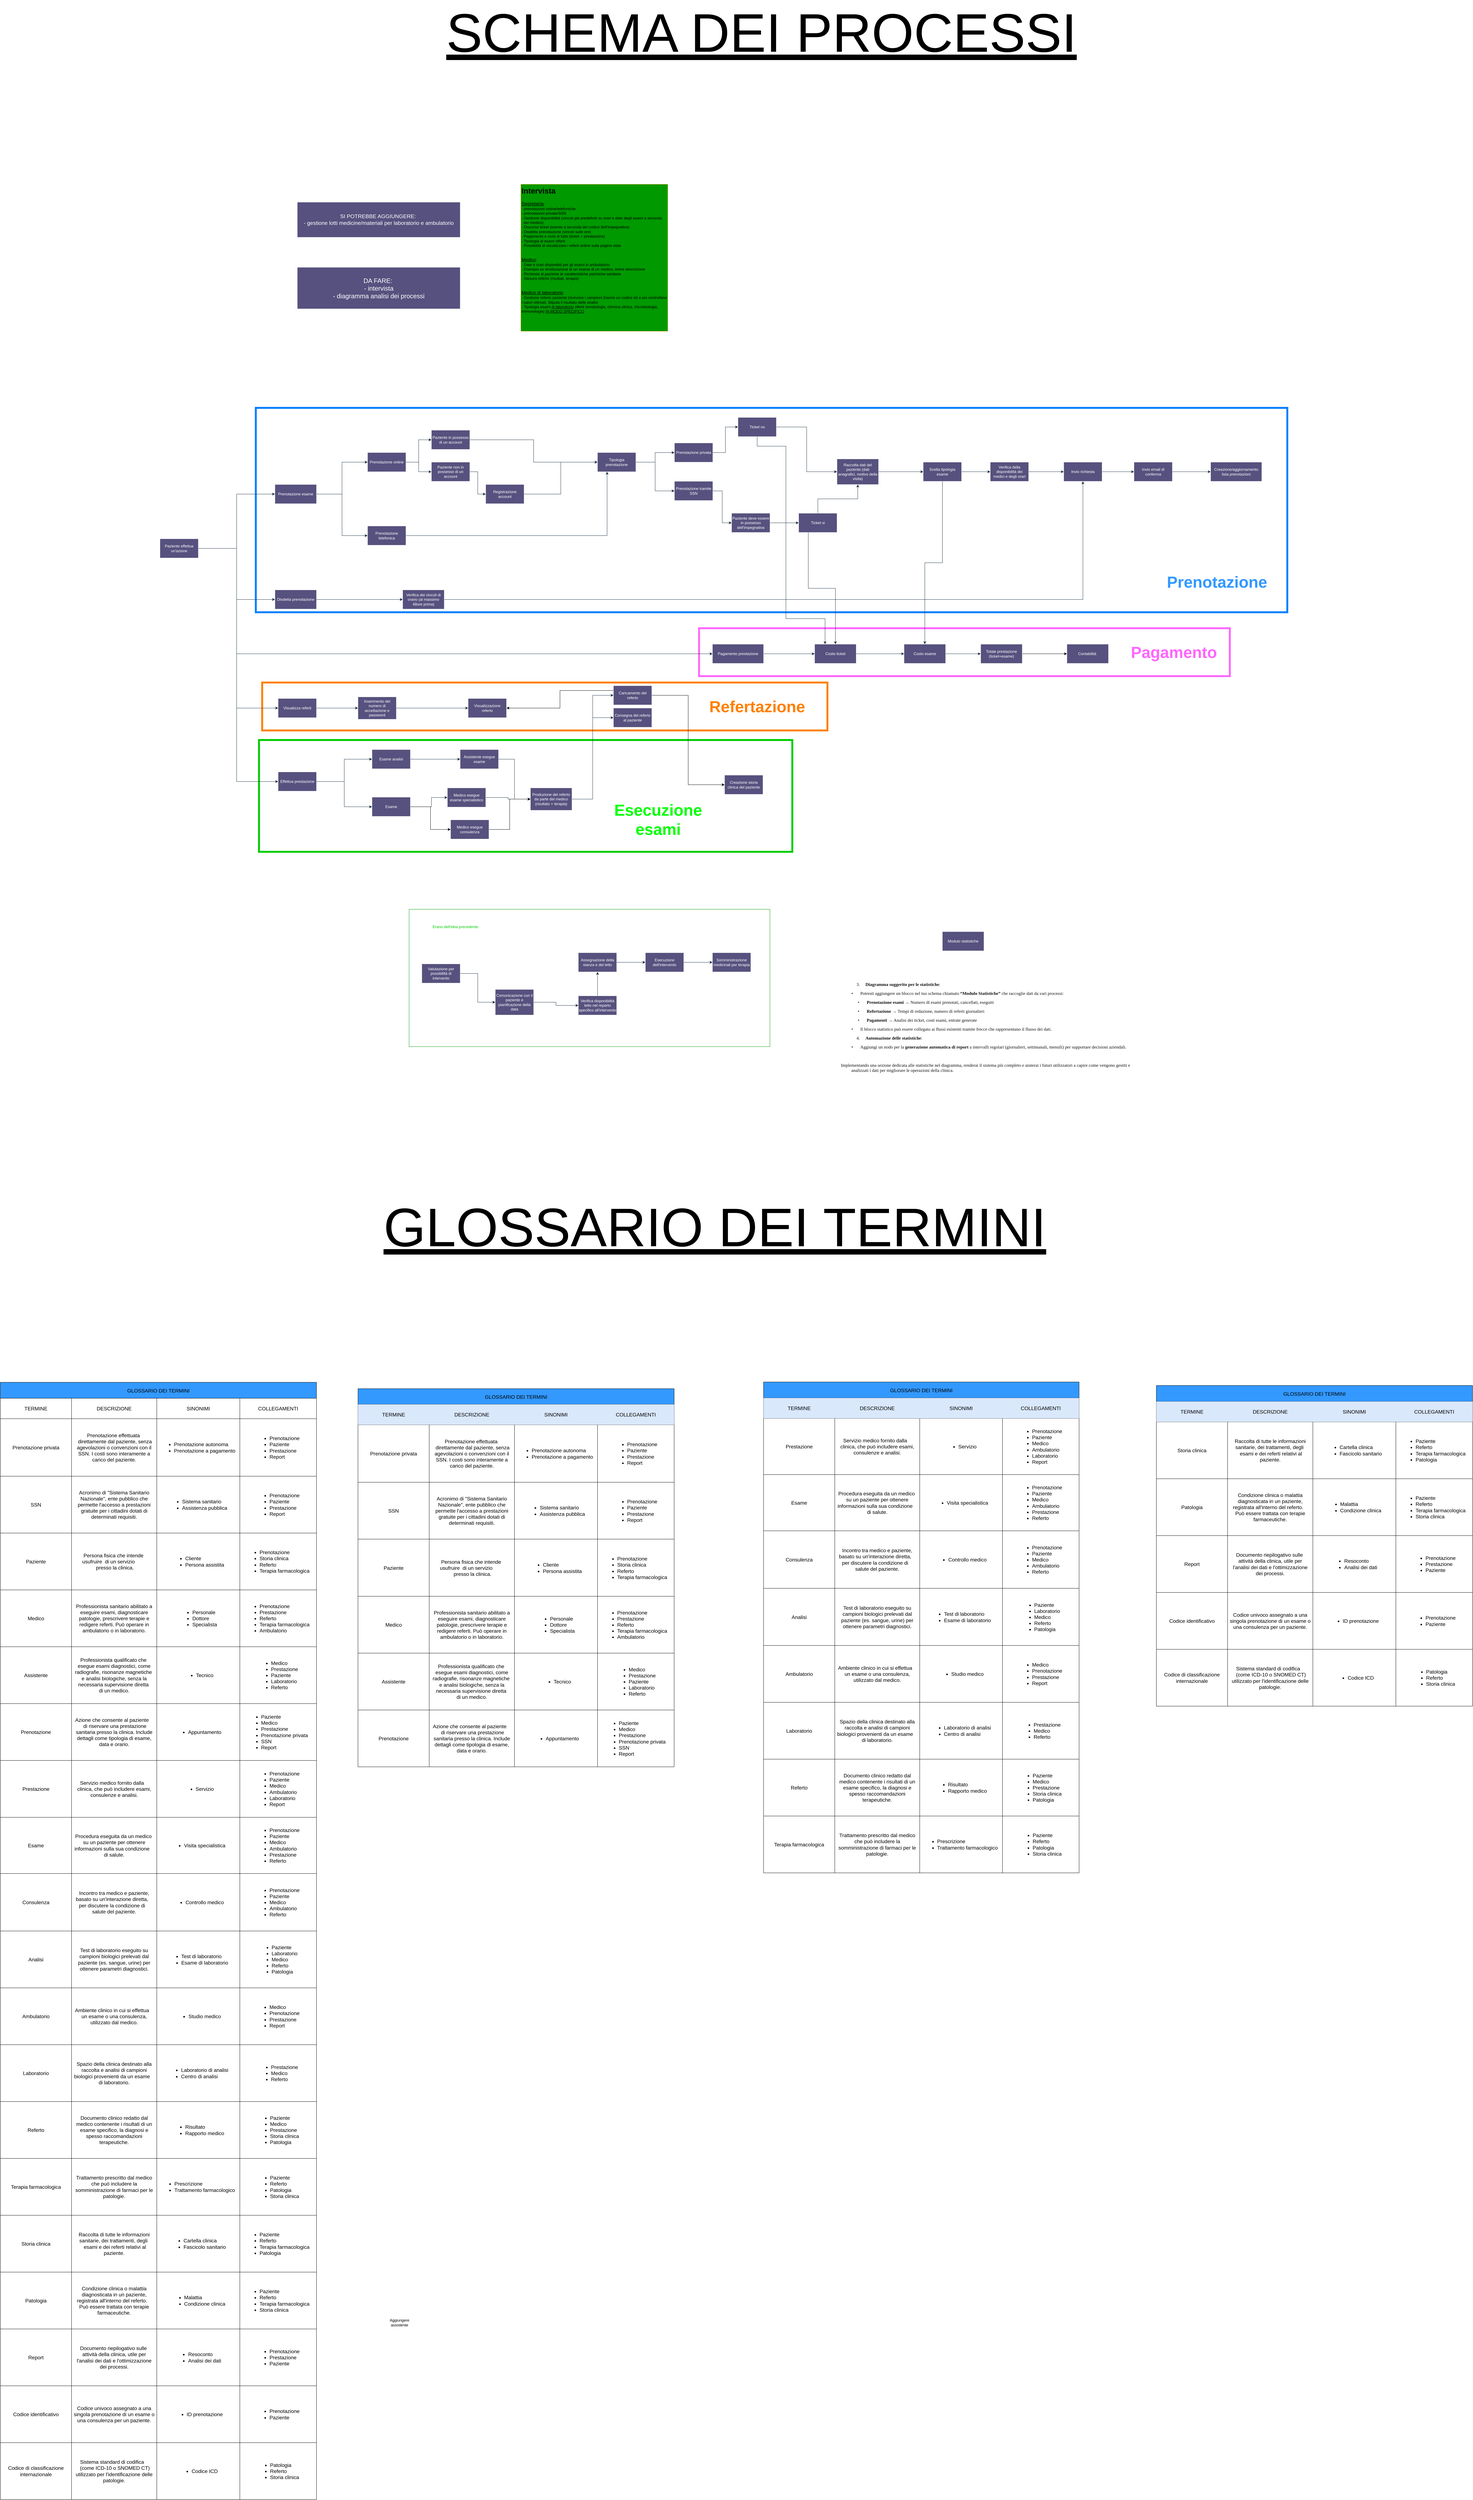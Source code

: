 <mxfile version="24.8.4">
  <diagram name="Pagina-1" id="3lH-unew0QHCKQf8BJHz">
    <mxGraphModel dx="4643" dy="3925" grid="1" gridSize="10" guides="1" tooltips="1" connect="1" arrows="1" fold="1" page="1" pageScale="1" pageWidth="827" pageHeight="1169" math="0" shadow="0">
      <root>
        <mxCell id="0" />
        <mxCell id="1" parent="0" />
        <mxCell id="-pbd2tuxrNDdwWP39WR3-16" value="" style="rounded=0;whiteSpace=wrap;html=1;fillColor=none;strokeColor=#007FFF;strokeWidth=6;" vertex="1" parent="1">
          <mxGeometry x="500" y="550" width="3230" height="640" as="geometry" />
        </mxCell>
        <mxCell id="-pbd2tuxrNDdwWP39WR3-24" value="" style="rounded=0;whiteSpace=wrap;html=1;fillColor=none;strokeColor=#FF66FF;strokeWidth=6;" vertex="1" parent="1">
          <mxGeometry x="1888" y="1240" width="1662" height="150" as="geometry" />
        </mxCell>
        <mxCell id="-pbd2tuxrNDdwWP39WR3-21" value="" style="rounded=0;whiteSpace=wrap;html=1;fillColor=none;strokeColor=#FF8000;strokeWidth=6;" vertex="1" parent="1">
          <mxGeometry x="520" y="1410" width="1770" height="150" as="geometry" />
        </mxCell>
        <mxCell id="-pbd2tuxrNDdwWP39WR3-19" value="" style="rounded=0;whiteSpace=wrap;html=1;fillColor=none;strokeColor=#00CC00;strokeWidth=6;glass=0;" vertex="1" parent="1">
          <mxGeometry x="510" y="1590" width="1670" height="350" as="geometry" />
        </mxCell>
        <mxCell id="WDLXAypAje4OOuT51dlW-1" value="&lt;font style=&quot;font-size: 20px;&quot;&gt;&lt;br&gt;&lt;/font&gt;&lt;div style=&quot;font-size: 20px;&quot;&gt;&lt;font style=&quot;font-size: 20px;&quot;&gt;DA FARE:&amp;nbsp;&lt;/font&gt;&lt;/div&gt;&lt;div style=&quot;font-size: 20px;&quot;&gt;&lt;font style=&quot;font-size: 20px;&quot;&gt;-&lt;span style=&quot;background-color: initial;&quot;&gt;&amp;nbsp;intervista&lt;/span&gt;&lt;/font&gt;&lt;/div&gt;&lt;div style=&quot;font-size: 20px;&quot;&gt;&lt;font style=&quot;font-size: 20px;&quot;&gt;- diagramma analisi dei processi&lt;br&gt;&lt;/font&gt;&lt;div style=&quot;&quot;&gt;&lt;br&gt;&lt;/div&gt;&lt;/div&gt;" style="text;html=1;align=center;verticalAlign=middle;whiteSpace=wrap;rounded=0;labelBackgroundColor=none;fontColor=#FFFFFF;fillColor=#56517E;strokeColor=#EEEEEE;" parent="1" vertex="1">
          <mxGeometry x="630" y="110" width="510" height="130" as="geometry" />
        </mxCell>
        <mxCell id="YYYCj6xVdQO4PE1L47ot-40" style="edgeStyle=orthogonalEdgeStyle;rounded=0;orthogonalLoop=1;jettySize=auto;html=1;entryX=0;entryY=0.5;entryDx=0;entryDy=0;strokeColor=#182E3E;" parent="1" source="WDLXAypAje4OOuT51dlW-2" target="YYYCj6xVdQO4PE1L47ot-37" edge="1">
          <mxGeometry relative="1" as="geometry" />
        </mxCell>
        <mxCell id="YYYCj6xVdQO4PE1L47ot-41" style="edgeStyle=orthogonalEdgeStyle;rounded=0;orthogonalLoop=1;jettySize=auto;html=1;entryX=0;entryY=0.5;entryDx=0;entryDy=0;strokeColor=#182E3E;" parent="1" source="WDLXAypAje4OOuT51dlW-2" target="YYYCj6xVdQO4PE1L47ot-30" edge="1">
          <mxGeometry relative="1" as="geometry" />
        </mxCell>
        <mxCell id="YYYCj6xVdQO4PE1L47ot-45" style="edgeStyle=orthogonalEdgeStyle;rounded=0;orthogonalLoop=1;jettySize=auto;html=1;entryX=0;entryY=0.5;entryDx=0;entryDy=0;strokeColor=#182E3E;" parent="1" source="WDLXAypAje4OOuT51dlW-2" target="YYYCj6xVdQO4PE1L47ot-42" edge="1">
          <mxGeometry relative="1" as="geometry">
            <Array as="points">
              <mxPoint x="440" y="990" />
              <mxPoint x="440" y="1320" />
            </Array>
          </mxGeometry>
        </mxCell>
        <mxCell id="YYYCj6xVdQO4PE1L47ot-57" style="edgeStyle=orthogonalEdgeStyle;rounded=0;orthogonalLoop=1;jettySize=auto;html=1;entryX=0;entryY=0.5;entryDx=0;entryDy=0;strokeColor=#182E3E;" parent="1" source="WDLXAypAje4OOuT51dlW-2" target="WDLXAypAje4OOuT51dlW-4" edge="1">
          <mxGeometry relative="1" as="geometry">
            <Array as="points">
              <mxPoint x="440" y="990" />
              <mxPoint x="440" y="1490" />
            </Array>
          </mxGeometry>
        </mxCell>
        <mxCell id="YYYCj6xVdQO4PE1L47ot-58" style="edgeStyle=orthogonalEdgeStyle;rounded=0;orthogonalLoop=1;jettySize=auto;html=1;entryX=0;entryY=0.5;entryDx=0;entryDy=0;strokeColor=#182E3E;" parent="1" source="WDLXAypAje4OOuT51dlW-2" target="WDLXAypAje4OOuT51dlW-41" edge="1">
          <mxGeometry relative="1" as="geometry">
            <Array as="points">
              <mxPoint x="440" y="990" />
              <mxPoint x="440" y="1720" />
            </Array>
          </mxGeometry>
        </mxCell>
        <mxCell id="WDLXAypAje4OOuT51dlW-2" value="Paziente effettua un&#39;azione" style="rounded=0;whiteSpace=wrap;html=1;labelBackgroundColor=none;fillColor=#56517E;strokeColor=#EEEEEE;fontColor=#FFFFFF;" parent="1" vertex="1">
          <mxGeometry x="200" y="960" width="120" height="60" as="geometry" />
        </mxCell>
        <mxCell id="WDLXAypAje4OOuT51dlW-14" style="edgeStyle=orthogonalEdgeStyle;rounded=0;orthogonalLoop=1;jettySize=auto;html=1;entryX=0;entryY=0.5;entryDx=0;entryDy=0;labelBackgroundColor=none;strokeColor=#182E3E;fontColor=default;" parent="1" source="WDLXAypAje4OOuT51dlW-3" target="WDLXAypAje4OOuT51dlW-6" edge="1">
          <mxGeometry relative="1" as="geometry" />
        </mxCell>
        <mxCell id="WDLXAypAje4OOuT51dlW-15" style="edgeStyle=orthogonalEdgeStyle;rounded=0;orthogonalLoop=1;jettySize=auto;html=1;entryX=0;entryY=0.5;entryDx=0;entryDy=0;labelBackgroundColor=none;strokeColor=#182E3E;fontColor=default;" parent="1" source="WDLXAypAje4OOuT51dlW-3" target="WDLXAypAje4OOuT51dlW-8" edge="1">
          <mxGeometry relative="1" as="geometry" />
        </mxCell>
        <mxCell id="WDLXAypAje4OOuT51dlW-3" value="Prenotazione online" style="rounded=0;whiteSpace=wrap;html=1;labelBackgroundColor=none;fillColor=#56517E;strokeColor=#EEEEEE;fontColor=#FFFFFF;" parent="1" vertex="1">
          <mxGeometry x="850" y="690" width="120" height="60" as="geometry" />
        </mxCell>
        <mxCell id="WDLXAypAje4OOuT51dlW-39" style="edgeStyle=orthogonalEdgeStyle;rounded=0;orthogonalLoop=1;jettySize=auto;html=1;entryX=0;entryY=0.5;entryDx=0;entryDy=0;labelBackgroundColor=none;strokeColor=#182E3E;fontColor=default;" parent="1" source="WDLXAypAje4OOuT51dlW-4" target="WDLXAypAje4OOuT51dlW-37" edge="1">
          <mxGeometry relative="1" as="geometry" />
        </mxCell>
        <mxCell id="WDLXAypAje4OOuT51dlW-4" value="Visualizza referti" style="rounded=0;whiteSpace=wrap;html=1;labelBackgroundColor=none;fillColor=#56517E;strokeColor=#EEEEEE;fontColor=#FFFFFF;" parent="1" vertex="1">
          <mxGeometry x="570" y="1460" width="120" height="60" as="geometry" />
        </mxCell>
        <mxCell id="YYYCj6xVdQO4PE1L47ot-36" style="edgeStyle=orthogonalEdgeStyle;rounded=0;orthogonalLoop=1;jettySize=auto;html=1;entryX=0.25;entryY=1;entryDx=0;entryDy=0;strokeColor=#182E3E;" parent="1" source="WDLXAypAje4OOuT51dlW-5" target="YYYCj6xVdQO4PE1L47ot-9" edge="1">
          <mxGeometry relative="1" as="geometry" />
        </mxCell>
        <mxCell id="WDLXAypAje4OOuT51dlW-5" value="Prenotazione telefonica" style="rounded=0;whiteSpace=wrap;html=1;labelBackgroundColor=none;fillColor=#56517E;strokeColor=#EEEEEE;fontColor=#FFFFFF;" parent="1" vertex="1">
          <mxGeometry x="850" y="920" width="120" height="60" as="geometry" />
        </mxCell>
        <mxCell id="YYYCj6xVdQO4PE1L47ot-10" style="edgeStyle=orthogonalEdgeStyle;rounded=0;orthogonalLoop=1;jettySize=auto;html=1;entryX=0;entryY=0.5;entryDx=0;entryDy=0;strokeColor=#182E3E;labelBackgroundColor=none;fontColor=default;" parent="1" source="WDLXAypAje4OOuT51dlW-6" target="YYYCj6xVdQO4PE1L47ot-9" edge="1">
          <mxGeometry relative="1" as="geometry" />
        </mxCell>
        <mxCell id="WDLXAypAje4OOuT51dlW-6" value="Paziente in possesso di un account" style="rounded=0;whiteSpace=wrap;html=1;labelBackgroundColor=none;fillColor=#56517E;strokeColor=#EEEEEE;fontColor=#FFFFFF;" parent="1" vertex="1">
          <mxGeometry x="1050" y="620" width="120" height="60" as="geometry" />
        </mxCell>
        <mxCell id="YYYCj6xVdQO4PE1L47ot-11" style="edgeStyle=orthogonalEdgeStyle;rounded=0;orthogonalLoop=1;jettySize=auto;html=1;entryX=0;entryY=0.5;entryDx=0;entryDy=0;strokeColor=#182E3E;labelBackgroundColor=none;fontColor=default;" parent="1" source="WDLXAypAje4OOuT51dlW-7" target="YYYCj6xVdQO4PE1L47ot-9" edge="1">
          <mxGeometry relative="1" as="geometry" />
        </mxCell>
        <mxCell id="WDLXAypAje4OOuT51dlW-7" value="Registrazione account" style="rounded=0;whiteSpace=wrap;html=1;labelBackgroundColor=none;fillColor=#56517E;strokeColor=#EEEEEE;fontColor=#FFFFFF;" parent="1" vertex="1">
          <mxGeometry x="1220" y="790" width="120" height="60" as="geometry" />
        </mxCell>
        <mxCell id="WDLXAypAje4OOuT51dlW-18" style="edgeStyle=orthogonalEdgeStyle;rounded=0;orthogonalLoop=1;jettySize=auto;html=1;entryX=0;entryY=0.5;entryDx=0;entryDy=0;labelBackgroundColor=none;strokeColor=#182E3E;fontColor=default;" parent="1" source="WDLXAypAje4OOuT51dlW-8" target="WDLXAypAje4OOuT51dlW-7" edge="1">
          <mxGeometry relative="1" as="geometry" />
        </mxCell>
        <mxCell id="WDLXAypAje4OOuT51dlW-8" value="Paziente non in possesso di un account" style="rounded=0;whiteSpace=wrap;html=1;labelBackgroundColor=none;fillColor=#56517E;strokeColor=#EEEEEE;fontColor=#FFFFFF;" parent="1" vertex="1">
          <mxGeometry x="1050" y="720" width="120" height="60" as="geometry" />
        </mxCell>
        <mxCell id="WDLXAypAje4OOuT51dlW-21" style="edgeStyle=orthogonalEdgeStyle;rounded=0;orthogonalLoop=1;jettySize=auto;html=1;entryX=0;entryY=0.5;entryDx=0;entryDy=0;labelBackgroundColor=none;strokeColor=#182E3E;fontColor=default;" parent="1" edge="1">
          <mxGeometry relative="1" as="geometry">
            <mxPoint x="1850" y="-90" as="sourcePoint" />
          </mxGeometry>
        </mxCell>
        <mxCell id="YYYCj6xVdQO4PE1L47ot-47" style="edgeStyle=orthogonalEdgeStyle;rounded=0;orthogonalLoop=1;jettySize=auto;html=1;entryX=0;entryY=0.5;entryDx=0;entryDy=0;strokeColor=#182E3E;" parent="1" source="WDLXAypAje4OOuT51dlW-9" target="YYYCj6xVdQO4PE1L47ot-46" edge="1">
          <mxGeometry relative="1" as="geometry" />
        </mxCell>
        <mxCell id="WDLXAypAje4OOuT51dlW-9" value="Raccolta dati del paziente (dati anagrafici, motivo della visita)" style="rounded=0;whiteSpace=wrap;html=1;labelBackgroundColor=none;fillColor=#56517E;strokeColor=#EEEEEE;fontColor=#FFFFFF;" parent="1" vertex="1">
          <mxGeometry x="2320" y="710" width="130" height="80" as="geometry" />
        </mxCell>
        <mxCell id="WDLXAypAje4OOuT51dlW-28" style="edgeStyle=orthogonalEdgeStyle;rounded=0;orthogonalLoop=1;jettySize=auto;html=1;entryX=0;entryY=0.5;entryDx=0;entryDy=0;labelBackgroundColor=none;strokeColor=#182E3E;fontColor=default;" parent="1" source="WDLXAypAje4OOuT51dlW-44" target="WDLXAypAje4OOuT51dlW-24" edge="1">
          <mxGeometry relative="1" as="geometry" />
        </mxCell>
        <mxCell id="YYYCj6xVdQO4PE1L47ot-76" style="edgeStyle=orthogonalEdgeStyle;rounded=0;orthogonalLoop=1;jettySize=auto;html=1;entryX=0;entryY=0.5;entryDx=0;entryDy=0;strokeColor=#182E3E;" parent="1" source="WDLXAypAje4OOuT51dlW-23" target="YYYCj6xVdQO4PE1L47ot-60" edge="1">
          <mxGeometry relative="1" as="geometry" />
        </mxCell>
        <mxCell id="WDLXAypAje4OOuT51dlW-23" value="Invio email di conferma" style="rounded=0;whiteSpace=wrap;html=1;labelBackgroundColor=none;fillColor=#56517E;strokeColor=#EEEEEE;fontColor=#FFFFFF;" parent="1" vertex="1">
          <mxGeometry x="3250" y="720" width="120" height="60" as="geometry" />
        </mxCell>
        <mxCell id="WDLXAypAje4OOuT51dlW-30" style="edgeStyle=orthogonalEdgeStyle;rounded=0;orthogonalLoop=1;jettySize=auto;html=1;entryX=0;entryY=0.5;entryDx=0;entryDy=0;labelBackgroundColor=none;strokeColor=#182E3E;fontColor=default;" parent="1" source="WDLXAypAje4OOuT51dlW-24" target="WDLXAypAje4OOuT51dlW-23" edge="1">
          <mxGeometry relative="1" as="geometry" />
        </mxCell>
        <mxCell id="WDLXAypAje4OOuT51dlW-24" value="Invio richiesta" style="rounded=0;whiteSpace=wrap;html=1;labelBackgroundColor=none;fillColor=#56517E;strokeColor=#EEEEEE;fontColor=#FFFFFF;" parent="1" vertex="1">
          <mxGeometry x="3030" y="720" width="120" height="60" as="geometry" />
        </mxCell>
        <mxCell id="YYYCj6xVdQO4PE1L47ot-28" style="edgeStyle=orthogonalEdgeStyle;rounded=0;orthogonalLoop=1;jettySize=auto;html=1;entryX=0;entryY=0.5;entryDx=0;entryDy=0;strokeColor=#182E3E;labelBackgroundColor=none;fontColor=default;" parent="1" source="WDLXAypAje4OOuT51dlW-25" target="YYYCj6xVdQO4PE1L47ot-21" edge="1">
          <mxGeometry relative="1" as="geometry" />
        </mxCell>
        <mxCell id="WDLXAypAje4OOuT51dlW-25" value="Paziente deve essere in possesso dell&#39;impegnativa" style="rounded=0;whiteSpace=wrap;html=1;labelBackgroundColor=none;fillColor=#56517E;strokeColor=#EEEEEE;fontColor=#FFFFFF;" parent="1" vertex="1">
          <mxGeometry x="1990" y="880" width="120" height="60" as="geometry" />
        </mxCell>
        <mxCell id="WDLXAypAje4OOuT51dlW-36" style="edgeStyle=orthogonalEdgeStyle;rounded=0;orthogonalLoop=1;jettySize=auto;html=1;entryX=0;entryY=0.5;entryDx=0;entryDy=0;labelBackgroundColor=none;strokeColor=#182E3E;fontColor=default;" parent="1" edge="1">
          <mxGeometry relative="1" as="geometry">
            <mxPoint x="1850" y="-90" as="sourcePoint" />
          </mxGeometry>
        </mxCell>
        <mxCell id="WDLXAypAje4OOuT51dlW-40" style="edgeStyle=orthogonalEdgeStyle;rounded=0;orthogonalLoop=1;jettySize=auto;html=1;entryX=0;entryY=0.5;entryDx=0;entryDy=0;labelBackgroundColor=none;strokeColor=#182E3E;fontColor=default;" parent="1" source="WDLXAypAje4OOuT51dlW-37" target="WDLXAypAje4OOuT51dlW-38" edge="1">
          <mxGeometry relative="1" as="geometry" />
        </mxCell>
        <mxCell id="WDLXAypAje4OOuT51dlW-37" value="Inserimento del numero di accettazione e password" style="rounded=0;whiteSpace=wrap;html=1;labelBackgroundColor=none;fillColor=#56517E;strokeColor=#EEEEEE;fontColor=#FFFFFF;" parent="1" vertex="1">
          <mxGeometry x="820" y="1455" width="120" height="70" as="geometry" />
        </mxCell>
        <mxCell id="WDLXAypAje4OOuT51dlW-38" value="Visualizzazione referto" style="rounded=0;whiteSpace=wrap;html=1;labelBackgroundColor=none;fillColor=#56517E;strokeColor=#EEEEEE;fontColor=#FFFFFF;" parent="1" vertex="1">
          <mxGeometry x="1165" y="1460" width="120" height="60" as="geometry" />
        </mxCell>
        <mxCell id="YYYCj6xVdQO4PE1L47ot-69" style="edgeStyle=orthogonalEdgeStyle;rounded=0;orthogonalLoop=1;jettySize=auto;html=1;entryX=0;entryY=0.5;entryDx=0;entryDy=0;strokeColor=#182E3E;" parent="1" source="WDLXAypAje4OOuT51dlW-41" target="YYYCj6xVdQO4PE1L47ot-67" edge="1">
          <mxGeometry relative="1" as="geometry" />
        </mxCell>
        <mxCell id="YYYCj6xVdQO4PE1L47ot-70" style="edgeStyle=orthogonalEdgeStyle;rounded=0;orthogonalLoop=1;jettySize=auto;html=1;entryX=0;entryY=0.5;entryDx=0;entryDy=0;strokeColor=#182E3E;" parent="1" source="WDLXAypAje4OOuT51dlW-41" target="YYYCj6xVdQO4PE1L47ot-68" edge="1">
          <mxGeometry relative="1" as="geometry" />
        </mxCell>
        <mxCell id="WDLXAypAje4OOuT51dlW-41" value="Effettua prestazione" style="rounded=0;whiteSpace=wrap;html=1;labelBackgroundColor=none;fillColor=#56517E;strokeColor=#EEEEEE;fontColor=#FFFFFF;" parent="1" vertex="1">
          <mxGeometry x="570" y="1690" width="120" height="60" as="geometry" />
        </mxCell>
        <mxCell id="WDLXAypAje4OOuT51dlW-55" style="edgeStyle=orthogonalEdgeStyle;rounded=0;orthogonalLoop=1;jettySize=auto;html=1;labelBackgroundColor=none;strokeColor=#182E3E;fontColor=default;entryX=0;entryY=0.5;entryDx=0;entryDy=0;" parent="1" source="WDLXAypAje4OOuT51dlW-42" target="WDLXAypAje4OOuT51dlW-52" edge="1">
          <mxGeometry relative="1" as="geometry" />
        </mxCell>
        <mxCell id="WDLXAypAje4OOuT51dlW-57" style="edgeStyle=orthogonalEdgeStyle;rounded=0;orthogonalLoop=1;jettySize=auto;html=1;entryX=0;entryY=0.5;entryDx=0;entryDy=0;labelBackgroundColor=none;strokeColor=#182E3E;fontColor=default;" parent="1" source="WDLXAypAje4OOuT51dlW-42" target="WDLXAypAje4OOuT51dlW-56" edge="1">
          <mxGeometry relative="1" as="geometry" />
        </mxCell>
        <mxCell id="WDLXAypAje4OOuT51dlW-42" value="Produzione del referto da parte del medico (risultato + terapia)" style="rounded=0;whiteSpace=wrap;html=1;labelBackgroundColor=none;fillColor=#56517E;strokeColor=#EEEEEE;fontColor=#FFFFFF;" parent="1" vertex="1">
          <mxGeometry x="1360" y="1740" width="130" height="70" as="geometry" />
        </mxCell>
        <mxCell id="WDLXAypAje4OOuT51dlW-44" value="Verifica della disponibilità dei medici e degli orari" style="rounded=0;whiteSpace=wrap;html=1;labelBackgroundColor=none;fillColor=#56517E;strokeColor=#EEEEEE;fontColor=#FFFFFF;" parent="1" vertex="1">
          <mxGeometry x="2800" y="720" width="120" height="60" as="geometry" />
        </mxCell>
        <mxCell id="-pbd2tuxrNDdwWP39WR3-10" style="edgeStyle=orthogonalEdgeStyle;rounded=0;orthogonalLoop=1;jettySize=auto;html=1;entryX=0;entryY=0.5;entryDx=0;entryDy=0;" edge="1" parent="1" source="WDLXAypAje4OOuT51dlW-52" target="-pbd2tuxrNDdwWP39WR3-9">
          <mxGeometry relative="1" as="geometry" />
        </mxCell>
        <mxCell id="-pbd2tuxrNDdwWP39WR3-22" style="edgeStyle=orthogonalEdgeStyle;rounded=0;orthogonalLoop=1;jettySize=auto;html=1;entryX=1;entryY=0.5;entryDx=0;entryDy=0;exitX=0;exitY=0.25;exitDx=0;exitDy=0;" edge="1" parent="1" source="WDLXAypAje4OOuT51dlW-52" target="WDLXAypAje4OOuT51dlW-38">
          <mxGeometry relative="1" as="geometry" />
        </mxCell>
        <mxCell id="WDLXAypAje4OOuT51dlW-52" value="Caricamento del referto" style="rounded=0;whiteSpace=wrap;html=1;labelBackgroundColor=none;fillColor=#56517E;strokeColor=#EEEEEE;fontColor=#FFFFFF;" parent="1" vertex="1">
          <mxGeometry x="1620" y="1420" width="120" height="60" as="geometry" />
        </mxCell>
        <mxCell id="WDLXAypAje4OOuT51dlW-56" value="Consegna del referto al paziente" style="rounded=0;whiteSpace=wrap;html=1;labelBackgroundColor=none;fillColor=#56517E;strokeColor=#EEEEEE;fontColor=#FFFFFF;" parent="1" vertex="1">
          <mxGeometry x="1620" y="1490" width="120" height="60" as="geometry" />
        </mxCell>
        <mxCell id="WDLXAypAje4OOuT51dlW-70" style="edgeStyle=orthogonalEdgeStyle;rounded=0;orthogonalLoop=1;jettySize=auto;html=1;entryX=0;entryY=0.5;entryDx=0;entryDy=0;labelBackgroundColor=none;strokeColor=#182E3E;fontColor=default;" parent="1" source="WDLXAypAje4OOuT51dlW-58" target="WDLXAypAje4OOuT51dlW-61" edge="1">
          <mxGeometry relative="1" as="geometry" />
        </mxCell>
        <mxCell id="WDLXAypAje4OOuT51dlW-58" value="Valutazione per possibilità di intervento" style="rounded=0;whiteSpace=wrap;html=1;labelBackgroundColor=none;fillColor=#56517E;strokeColor=#EEEEEE;fontColor=#FFFFFF;" parent="1" vertex="1">
          <mxGeometry x="1020" y="2291" width="120" height="60" as="geometry" />
        </mxCell>
        <mxCell id="WDLXAypAje4OOuT51dlW-71" style="edgeStyle=orthogonalEdgeStyle;rounded=0;orthogonalLoop=1;jettySize=auto;html=1;labelBackgroundColor=none;strokeColor=#182E3E;fontColor=default;" parent="1" source="WDLXAypAje4OOuT51dlW-61" target="WDLXAypAje4OOuT51dlW-64" edge="1">
          <mxGeometry relative="1" as="geometry" />
        </mxCell>
        <mxCell id="WDLXAypAje4OOuT51dlW-61" value="Comunicazione con il paziente e pianificazione della data" style="rounded=0;whiteSpace=wrap;html=1;labelBackgroundColor=none;fillColor=#56517E;strokeColor=#EEEEEE;fontColor=#FFFFFF;" parent="1" vertex="1">
          <mxGeometry x="1250" y="2371" width="120" height="80" as="geometry" />
        </mxCell>
        <mxCell id="WDLXAypAje4OOuT51dlW-73" style="edgeStyle=orthogonalEdgeStyle;rounded=0;orthogonalLoop=1;jettySize=auto;html=1;entryX=0;entryY=0.5;entryDx=0;entryDy=0;labelBackgroundColor=none;strokeColor=#182E3E;fontColor=default;" parent="1" source="WDLXAypAje4OOuT51dlW-63" target="WDLXAypAje4OOuT51dlW-66" edge="1">
          <mxGeometry relative="1" as="geometry" />
        </mxCell>
        <mxCell id="WDLXAypAje4OOuT51dlW-63" value="Assegnazione della stanza e del letto" style="rounded=0;whiteSpace=wrap;html=1;labelBackgroundColor=none;fillColor=#56517E;strokeColor=#EEEEEE;fontColor=#FFFFFF;" parent="1" vertex="1">
          <mxGeometry x="1510" y="2256" width="120" height="60" as="geometry" />
        </mxCell>
        <mxCell id="WDLXAypAje4OOuT51dlW-72" style="edgeStyle=orthogonalEdgeStyle;rounded=0;orthogonalLoop=1;jettySize=auto;html=1;entryX=0.5;entryY=1;entryDx=0;entryDy=0;labelBackgroundColor=none;strokeColor=#182E3E;fontColor=default;" parent="1" source="WDLXAypAje4OOuT51dlW-64" target="WDLXAypAje4OOuT51dlW-63" edge="1">
          <mxGeometry relative="1" as="geometry" />
        </mxCell>
        <mxCell id="WDLXAypAje4OOuT51dlW-64" value="Verifica disponibilità letto nel reparto specifico all&#39;intervento" style="rounded=0;whiteSpace=wrap;html=1;labelBackgroundColor=none;fillColor=#56517E;strokeColor=#EEEEEE;fontColor=#FFFFFF;" parent="1" vertex="1">
          <mxGeometry x="1510" y="2391" width="120" height="60" as="geometry" />
        </mxCell>
        <mxCell id="WDLXAypAje4OOuT51dlW-65" value="Somministrazione medicinali per terapia" style="rounded=0;whiteSpace=wrap;html=1;labelBackgroundColor=none;fillColor=#56517E;strokeColor=#EEEEEE;fontColor=#FFFFFF;" parent="1" vertex="1">
          <mxGeometry x="1930" y="2256" width="120" height="60" as="geometry" />
        </mxCell>
        <mxCell id="WDLXAypAje4OOuT51dlW-74" style="edgeStyle=orthogonalEdgeStyle;rounded=0;orthogonalLoop=1;jettySize=auto;html=1;labelBackgroundColor=none;strokeColor=#182E3E;fontColor=default;" parent="1" source="WDLXAypAje4OOuT51dlW-66" target="WDLXAypAje4OOuT51dlW-65" edge="1">
          <mxGeometry relative="1" as="geometry" />
        </mxCell>
        <mxCell id="WDLXAypAje4OOuT51dlW-66" value="Esecuzione dell&#39;intervento" style="rounded=0;whiteSpace=wrap;html=1;labelBackgroundColor=none;fillColor=#56517E;strokeColor=#EEEEEE;fontColor=#FFFFFF;" parent="1" vertex="1">
          <mxGeometry x="1720" y="2256" width="120" height="60" as="geometry" />
        </mxCell>
        <mxCell id="YYYCj6xVdQO4PE1L47ot-3" value="&lt;h1 style=&quot;margin-top: 0px;&quot;&gt;Intervista&lt;/h1&gt;&lt;div&gt;&lt;font style=&quot;font-size: 15px;&quot;&gt;&lt;u&gt;Segretaria&lt;/u&gt;&lt;/font&gt;&lt;font style=&quot;font-size: 13px;&quot;&gt;:&lt;/font&gt;&lt;br&gt;- prenotazioni online/telefoniche&lt;/div&gt;&lt;div&gt;- prenotazioni private/SSN&amp;nbsp;&lt;/div&gt;&lt;div&gt;- Gestione disponibilità (vincoli già predefiniti su orari e date degli esami a seconda&amp;nbsp; &amp;nbsp; &amp;nbsp;&amp;nbsp;&lt;span style=&quot;background-color: initial;&quot;&gt;del medico)&lt;/span&gt;&lt;/div&gt;&lt;div&gt;- Discorso ticket (esente a seconda del codice dell&#39;impegnativa)&amp;nbsp;&lt;/div&gt;&lt;div&gt;- Disdetta prenotazione (vincoli sulle ore)&lt;/div&gt;&lt;div&gt;- Pagamento e costi di tutto (ticket + prestazione)&lt;/div&gt;&lt;div&gt;- Tipologia di esami offerti&lt;/div&gt;&lt;div&gt;- Possibilità di visualizzare i referti online sulla pagina vista&lt;/div&gt;&lt;div&gt;&lt;br&gt;&lt;/div&gt;&lt;div&gt;&lt;br&gt;&lt;/div&gt;&lt;div style=&quot;&quot;&gt;&lt;font style=&quot;font-size: 14px;&quot;&gt;&lt;u&gt;Medico&lt;/u&gt;&lt;/font&gt;&lt;span style=&quot;font-size: 13px;&quot;&gt;:&lt;/span&gt;&lt;/div&gt;&lt;div&gt;- Date e orari disponibili per gli esami in ambulatorio&lt;/div&gt;&lt;div&gt;- Esempio su strutturazione di un esame di un medico, breve descrizione&lt;/div&gt;&lt;div&gt;- Richiesta al paziente le caratteristiche psichiche-sanitarie&lt;/div&gt;&lt;div&gt;- Stesura referto (risultati, terapia)&lt;/div&gt;&lt;div&gt;&lt;br&gt;&lt;/div&gt;&lt;div&gt;&lt;br&gt;&lt;/div&gt;&lt;div style=&quot;&quot;&gt;&lt;font style=&quot;font-size: 14px;&quot;&gt;&lt;u&gt;Medico di laboratorio&lt;/u&gt;&lt;/font&gt;&lt;span style=&quot;font-size: 13px;&quot;&gt;:&amp;nbsp;&lt;/span&gt;&lt;/div&gt;&lt;div&gt;- Gestione referto paziente (ricevono i campioni (hanno un codice id) e poi controllano i valori ottimali. Stipula il risultato delle analisi&lt;/div&gt;&lt;div&gt;- Tipologia esami &lt;u&gt;di laboratorio&lt;/u&gt; offerti (ematologia, chimica clinica, microbiologia, immunologia) &lt;u&gt;IN MODO SPECIFICO&lt;/u&gt;&lt;/div&gt;&lt;div&gt;&lt;br&gt;&lt;/div&gt;" style="text;html=1;whiteSpace=wrap;overflow=hidden;rounded=0;fillColor=#009900;strokeColor=#d79b00;labelBackgroundColor=none;" parent="1" vertex="1">
          <mxGeometry x="1330" y="-150" width="460" height="460" as="geometry" />
        </mxCell>
        <mxCell id="YYYCj6xVdQO4PE1L47ot-6" value="&lt;div style=&quot;font-size: 17px;&quot;&gt;&lt;font style=&quot;font-size: 17px;&quot;&gt;SI POTREBBE AGGIUNGERE:&amp;nbsp;&lt;/font&gt;&lt;/div&gt;&lt;div style=&quot;font-size: 17px;&quot;&gt;&lt;font style=&quot;font-size: 17px;&quot;&gt;-&lt;span style=&quot;background-color: initial;&quot;&gt;&amp;nbsp;gestione lotti medicine/materiali per laboratorio e ambulatorio&lt;/span&gt;&lt;/font&gt;&lt;/div&gt;" style="text;html=1;align=center;verticalAlign=middle;whiteSpace=wrap;rounded=0;labelBackgroundColor=none;fontColor=#FFFFFF;fillColor=#56517E;strokeColor=#EEEEEE;" parent="1" vertex="1">
          <mxGeometry x="630" y="-94" width="510" height="110" as="geometry" />
        </mxCell>
        <mxCell id="YYYCj6xVdQO4PE1L47ot-22" style="edgeStyle=orthogonalEdgeStyle;rounded=0;orthogonalLoop=1;jettySize=auto;html=1;entryX=0;entryY=0.5;entryDx=0;entryDy=0;strokeColor=#182E3E;labelBackgroundColor=none;fontColor=default;" parent="1" source="YYYCj6xVdQO4PE1L47ot-7" target="YYYCj6xVdQO4PE1L47ot-20" edge="1">
          <mxGeometry relative="1" as="geometry" />
        </mxCell>
        <mxCell id="YYYCj6xVdQO4PE1L47ot-7" value="Prenotazione privata" style="rounded=0;whiteSpace=wrap;html=1;labelBackgroundColor=none;fillColor=#56517E;strokeColor=#EEEEEE;fontColor=#FFFFFF;" parent="1" vertex="1">
          <mxGeometry x="1811" y="660" width="120" height="60" as="geometry" />
        </mxCell>
        <mxCell id="YYYCj6xVdQO4PE1L47ot-27" style="edgeStyle=orthogonalEdgeStyle;rounded=0;orthogonalLoop=1;jettySize=auto;html=1;entryX=0;entryY=0.5;entryDx=0;entryDy=0;strokeColor=#182E3E;labelBackgroundColor=none;fontColor=default;" parent="1" source="YYYCj6xVdQO4PE1L47ot-8" target="WDLXAypAje4OOuT51dlW-25" edge="1">
          <mxGeometry relative="1" as="geometry" />
        </mxCell>
        <mxCell id="YYYCj6xVdQO4PE1L47ot-8" value="Prenotazione tramite SSN" style="rounded=0;whiteSpace=wrap;html=1;labelBackgroundColor=none;fillColor=#56517E;strokeColor=#EEEEEE;fontColor=#FFFFFF;" parent="1" vertex="1">
          <mxGeometry x="1811" y="780" width="120" height="60" as="geometry" />
        </mxCell>
        <mxCell id="YYYCj6xVdQO4PE1L47ot-13" style="edgeStyle=orthogonalEdgeStyle;rounded=0;orthogonalLoop=1;jettySize=auto;html=1;entryX=0;entryY=0.5;entryDx=0;entryDy=0;strokeColor=#182E3E;labelBackgroundColor=none;fontColor=default;" parent="1" source="YYYCj6xVdQO4PE1L47ot-9" target="YYYCj6xVdQO4PE1L47ot-7" edge="1">
          <mxGeometry relative="1" as="geometry" />
        </mxCell>
        <mxCell id="YYYCj6xVdQO4PE1L47ot-14" style="edgeStyle=orthogonalEdgeStyle;rounded=0;orthogonalLoop=1;jettySize=auto;html=1;entryX=0;entryY=0.5;entryDx=0;entryDy=0;strokeColor=#182E3E;labelBackgroundColor=none;fontColor=default;" parent="1" source="YYYCj6xVdQO4PE1L47ot-9" target="YYYCj6xVdQO4PE1L47ot-8" edge="1">
          <mxGeometry relative="1" as="geometry" />
        </mxCell>
        <mxCell id="YYYCj6xVdQO4PE1L47ot-9" value="Tipologia prenotazione" style="rounded=0;whiteSpace=wrap;html=1;labelBackgroundColor=none;fillColor=#56517E;strokeColor=#EEEEEE;fontColor=#FFFFFF;" parent="1" vertex="1">
          <mxGeometry x="1570" y="690" width="120" height="60" as="geometry" />
        </mxCell>
        <mxCell id="YYYCj6xVdQO4PE1L47ot-24" style="edgeStyle=orthogonalEdgeStyle;rounded=0;orthogonalLoop=1;jettySize=auto;html=1;entryX=0;entryY=0.5;entryDx=0;entryDy=0;strokeColor=#182E3E;labelBackgroundColor=none;fontColor=default;" parent="1" source="YYYCj6xVdQO4PE1L47ot-20" target="WDLXAypAje4OOuT51dlW-9" edge="1">
          <mxGeometry relative="1" as="geometry" />
        </mxCell>
        <mxCell id="YYYCj6xVdQO4PE1L47ot-50" style="edgeStyle=orthogonalEdgeStyle;rounded=0;orthogonalLoop=1;jettySize=auto;html=1;entryX=0.25;entryY=0;entryDx=0;entryDy=0;strokeColor=#182E3E;exitX=0.5;exitY=1;exitDx=0;exitDy=0;" parent="1" source="YYYCj6xVdQO4PE1L47ot-20" target="YYYCj6xVdQO4PE1L47ot-44" edge="1">
          <mxGeometry relative="1" as="geometry">
            <mxPoint x="1993.75" y="670" as="sourcePoint" />
            <mxPoint x="2146.25" y="1350" as="targetPoint" />
            <Array as="points">
              <mxPoint x="2070" y="670" />
              <mxPoint x="2160" y="670" />
              <mxPoint x="2160" y="1210" />
              <mxPoint x="2282" y="1210" />
            </Array>
          </mxGeometry>
        </mxCell>
        <mxCell id="YYYCj6xVdQO4PE1L47ot-20" value="Ticket no" style="rounded=0;whiteSpace=wrap;html=1;labelBackgroundColor=none;fillColor=#56517E;strokeColor=#EEEEEE;fontColor=#FFFFFF;" parent="1" vertex="1">
          <mxGeometry x="2010" y="580" width="120" height="60" as="geometry" />
        </mxCell>
        <mxCell id="YYYCj6xVdQO4PE1L47ot-29" style="edgeStyle=orthogonalEdgeStyle;rounded=0;orthogonalLoop=1;jettySize=auto;html=1;entryX=0.5;entryY=1;entryDx=0;entryDy=0;strokeColor=#182E3E;labelBackgroundColor=none;fontColor=default;" parent="1" source="YYYCj6xVdQO4PE1L47ot-21" target="WDLXAypAje4OOuT51dlW-9" edge="1">
          <mxGeometry relative="1" as="geometry" />
        </mxCell>
        <mxCell id="YYYCj6xVdQO4PE1L47ot-51" style="edgeStyle=orthogonalEdgeStyle;rounded=0;orthogonalLoop=1;jettySize=auto;html=1;entryX=0.5;entryY=0;entryDx=0;entryDy=0;strokeColor=#182E3E;exitX=0.25;exitY=1;exitDx=0;exitDy=0;" parent="1" source="YYYCj6xVdQO4PE1L47ot-21" target="YYYCj6xVdQO4PE1L47ot-44" edge="1">
          <mxGeometry relative="1" as="geometry" />
        </mxCell>
        <mxCell id="YYYCj6xVdQO4PE1L47ot-21" value="Ticket si" style="rounded=0;whiteSpace=wrap;html=1;labelBackgroundColor=none;fillColor=#56517E;strokeColor=#EEEEEE;fontColor=#FFFFFF;" parent="1" vertex="1">
          <mxGeometry x="2200" y="880" width="120" height="60" as="geometry" />
        </mxCell>
        <mxCell id="YYYCj6xVdQO4PE1L47ot-33" style="edgeStyle=orthogonalEdgeStyle;rounded=0;orthogonalLoop=1;jettySize=auto;html=1;entryX=0;entryY=0.5;entryDx=0;entryDy=0;strokeColor=#182E3E;labelBackgroundColor=none;fontColor=default;" parent="1" source="YYYCj6xVdQO4PE1L47ot-30" target="YYYCj6xVdQO4PE1L47ot-32" edge="1">
          <mxGeometry relative="1" as="geometry" />
        </mxCell>
        <mxCell id="YYYCj6xVdQO4PE1L47ot-30" value="Disdetta prenotazione" style="rounded=0;whiteSpace=wrap;html=1;labelBackgroundColor=none;fillColor=#56517E;strokeColor=#EEEEEE;fontColor=#FFFFFF;" parent="1" vertex="1">
          <mxGeometry x="560" y="1120" width="130" height="60" as="geometry" />
        </mxCell>
        <mxCell id="YYYCj6xVdQO4PE1L47ot-34" style="edgeStyle=orthogonalEdgeStyle;rounded=0;orthogonalLoop=1;jettySize=auto;html=1;entryX=0.5;entryY=1;entryDx=0;entryDy=0;strokeColor=#182E3E;labelBackgroundColor=none;fontColor=default;" parent="1" source="YYYCj6xVdQO4PE1L47ot-32" target="WDLXAypAje4OOuT51dlW-24" edge="1">
          <mxGeometry relative="1" as="geometry" />
        </mxCell>
        <mxCell id="YYYCj6xVdQO4PE1L47ot-32" value="Verifica dei vincoli di orario (al massimo 48ore prima)" style="rounded=0;whiteSpace=wrap;html=1;labelBackgroundColor=none;fillColor=#56517E;strokeColor=#EEEEEE;fontColor=#FFFFFF;" parent="1" vertex="1">
          <mxGeometry x="960" y="1120" width="130" height="60" as="geometry" />
        </mxCell>
        <mxCell id="YYYCj6xVdQO4PE1L47ot-38" style="edgeStyle=orthogonalEdgeStyle;rounded=0;orthogonalLoop=1;jettySize=auto;html=1;entryX=0;entryY=0.5;entryDx=0;entryDy=0;strokeColor=#182E3E;" parent="1" source="YYYCj6xVdQO4PE1L47ot-37" target="WDLXAypAje4OOuT51dlW-3" edge="1">
          <mxGeometry relative="1" as="geometry" />
        </mxCell>
        <mxCell id="YYYCj6xVdQO4PE1L47ot-39" style="edgeStyle=orthogonalEdgeStyle;rounded=0;orthogonalLoop=1;jettySize=auto;html=1;entryX=0;entryY=0.5;entryDx=0;entryDy=0;strokeColor=#182E3E;" parent="1" source="YYYCj6xVdQO4PE1L47ot-37" target="WDLXAypAje4OOuT51dlW-5" edge="1">
          <mxGeometry relative="1" as="geometry" />
        </mxCell>
        <mxCell id="YYYCj6xVdQO4PE1L47ot-37" value="Prenotazione esame" style="rounded=0;whiteSpace=wrap;html=1;labelBackgroundColor=none;fillColor=#56517E;strokeColor=#EEEEEE;fontColor=#FFFFFF;" parent="1" vertex="1">
          <mxGeometry x="560" y="790" width="130" height="60" as="geometry" />
        </mxCell>
        <mxCell id="YYYCj6xVdQO4PE1L47ot-52" style="edgeStyle=orthogonalEdgeStyle;rounded=0;orthogonalLoop=1;jettySize=auto;html=1;entryX=0;entryY=0.5;entryDx=0;entryDy=0;strokeColor=#182E3E;" parent="1" source="YYYCj6xVdQO4PE1L47ot-42" target="YYYCj6xVdQO4PE1L47ot-44" edge="1">
          <mxGeometry relative="1" as="geometry" />
        </mxCell>
        <mxCell id="YYYCj6xVdQO4PE1L47ot-42" value="Pagamento prestazione" style="rounded=0;whiteSpace=wrap;html=1;labelBackgroundColor=none;fillColor=#56517E;strokeColor=#EEEEEE;fontColor=#FFFFFF;" parent="1" vertex="1">
          <mxGeometry x="1930" y="1290" width="160" height="60" as="geometry" />
        </mxCell>
        <mxCell id="YYYCj6xVdQO4PE1L47ot-56" style="edgeStyle=orthogonalEdgeStyle;rounded=0;orthogonalLoop=1;jettySize=auto;html=1;entryX=0;entryY=0.5;entryDx=0;entryDy=0;strokeColor=#182E3E;" parent="1" source="YYYCj6xVdQO4PE1L47ot-43" target="YYYCj6xVdQO4PE1L47ot-55" edge="1">
          <mxGeometry relative="1" as="geometry" />
        </mxCell>
        <mxCell id="YYYCj6xVdQO4PE1L47ot-43" value="Costo esame" style="rounded=0;whiteSpace=wrap;html=1;labelBackgroundColor=none;fillColor=#56517E;strokeColor=#EEEEEE;fontColor=#FFFFFF;" parent="1" vertex="1">
          <mxGeometry x="2530" y="1290" width="130" height="60" as="geometry" />
        </mxCell>
        <mxCell id="YYYCj6xVdQO4PE1L47ot-53" style="edgeStyle=orthogonalEdgeStyle;rounded=0;orthogonalLoop=1;jettySize=auto;html=1;entryX=0;entryY=0.5;entryDx=0;entryDy=0;strokeColor=#182E3E;" parent="1" source="YYYCj6xVdQO4PE1L47ot-44" target="YYYCj6xVdQO4PE1L47ot-43" edge="1">
          <mxGeometry relative="1" as="geometry" />
        </mxCell>
        <mxCell id="YYYCj6xVdQO4PE1L47ot-44" value="Costo ticket" style="rounded=0;whiteSpace=wrap;html=1;labelBackgroundColor=none;fillColor=#56517E;strokeColor=#EEEEEE;fontColor=#FFFFFF;" parent="1" vertex="1">
          <mxGeometry x="2250" y="1290" width="130" height="60" as="geometry" />
        </mxCell>
        <mxCell id="YYYCj6xVdQO4PE1L47ot-48" style="edgeStyle=orthogonalEdgeStyle;rounded=0;orthogonalLoop=1;jettySize=auto;html=1;entryX=0;entryY=0.5;entryDx=0;entryDy=0;strokeColor=#182E3E;" parent="1" source="YYYCj6xVdQO4PE1L47ot-46" target="WDLXAypAje4OOuT51dlW-44" edge="1">
          <mxGeometry relative="1" as="geometry" />
        </mxCell>
        <mxCell id="YYYCj6xVdQO4PE1L47ot-54" style="edgeStyle=orthogonalEdgeStyle;rounded=0;orthogonalLoop=1;jettySize=auto;html=1;entryX=0.5;entryY=0;entryDx=0;entryDy=0;strokeColor=#182E3E;" parent="1" source="YYYCj6xVdQO4PE1L47ot-46" target="YYYCj6xVdQO4PE1L47ot-43" edge="1">
          <mxGeometry relative="1" as="geometry" />
        </mxCell>
        <mxCell id="YYYCj6xVdQO4PE1L47ot-46" value="Scelta tipologia esame" style="rounded=0;whiteSpace=wrap;html=1;labelBackgroundColor=none;fillColor=#56517E;strokeColor=#EEEEEE;fontColor=#FFFFFF;" parent="1" vertex="1">
          <mxGeometry x="2590" y="720" width="120" height="60" as="geometry" />
        </mxCell>
        <mxCell id="-pbd2tuxrNDdwWP39WR3-15" style="edgeStyle=orthogonalEdgeStyle;rounded=0;orthogonalLoop=1;jettySize=auto;html=1;entryX=0;entryY=0.5;entryDx=0;entryDy=0;" edge="1" parent="1" source="YYYCj6xVdQO4PE1L47ot-55" target="-pbd2tuxrNDdwWP39WR3-14">
          <mxGeometry relative="1" as="geometry" />
        </mxCell>
        <mxCell id="YYYCj6xVdQO4PE1L47ot-55" value="Totale prestazione&lt;div&gt;(ticket+esame)&lt;/div&gt;" style="rounded=0;whiteSpace=wrap;html=1;labelBackgroundColor=none;fillColor=#56517E;strokeColor=#EEEEEE;fontColor=#FFFFFF;" parent="1" vertex="1">
          <mxGeometry x="2770" y="1290" width="130" height="60" as="geometry" />
        </mxCell>
        <mxCell id="YYYCj6xVdQO4PE1L47ot-60" value="Creazione/aggiornamento lista prenotazioni" style="rounded=0;whiteSpace=wrap;html=1;labelBackgroundColor=none;fillColor=#56517E;strokeColor=#EEEEEE;fontColor=#FFFFFF;" parent="1" vertex="1">
          <mxGeometry x="3490" y="720" width="160" height="60" as="geometry" />
        </mxCell>
        <mxCell id="YYYCj6xVdQO4PE1L47ot-66" style="edgeStyle=orthogonalEdgeStyle;rounded=0;orthogonalLoop=1;jettySize=auto;html=1;entryX=0;entryY=0.5;entryDx=0;entryDy=0;strokeColor=#182E3E;" parent="1" source="YYYCj6xVdQO4PE1L47ot-64" target="WDLXAypAje4OOuT51dlW-42" edge="1">
          <mxGeometry relative="1" as="geometry" />
        </mxCell>
        <mxCell id="YYYCj6xVdQO4PE1L47ot-64" value="Assistente esegue esame" style="rounded=0;whiteSpace=wrap;html=1;labelBackgroundColor=none;fillColor=#56517E;strokeColor=#EEEEEE;fontColor=#FFFFFF;" parent="1" vertex="1">
          <mxGeometry x="1140" y="1620" width="120" height="60" as="geometry" />
        </mxCell>
        <mxCell id="YYYCj6xVdQO4PE1L47ot-72" style="edgeStyle=orthogonalEdgeStyle;rounded=0;orthogonalLoop=1;jettySize=auto;html=1;entryX=0;entryY=0.5;entryDx=0;entryDy=0;strokeColor=#182E3E;" parent="1" source="YYYCj6xVdQO4PE1L47ot-67" target="YYYCj6xVdQO4PE1L47ot-64" edge="1">
          <mxGeometry relative="1" as="geometry" />
        </mxCell>
        <mxCell id="YYYCj6xVdQO4PE1L47ot-67" value="Esame analisi" style="rounded=0;whiteSpace=wrap;html=1;labelBackgroundColor=none;fillColor=#56517E;strokeColor=#EEEEEE;fontColor=#FFFFFF;" parent="1" vertex="1">
          <mxGeometry x="864" y="1620" width="120" height="60" as="geometry" />
        </mxCell>
        <mxCell id="YYYCj6xVdQO4PE1L47ot-80" style="edgeStyle=orthogonalEdgeStyle;rounded=0;orthogonalLoop=1;jettySize=auto;html=1;entryX=0;entryY=0.5;entryDx=0;entryDy=0;strokeColor=#182E3E;" parent="1" source="YYYCj6xVdQO4PE1L47ot-68" target="YYYCj6xVdQO4PE1L47ot-79" edge="1">
          <mxGeometry relative="1" as="geometry">
            <Array as="points">
              <mxPoint x="1050" y="1799" />
              <mxPoint x="1050" y="1770" />
            </Array>
          </mxGeometry>
        </mxCell>
        <mxCell id="-pbd2tuxrNDdwWP39WR3-12" style="edgeStyle=orthogonalEdgeStyle;rounded=0;orthogonalLoop=1;jettySize=auto;html=1;entryX=0;entryY=0.5;entryDx=0;entryDy=0;" edge="1" parent="1" source="YYYCj6xVdQO4PE1L47ot-68" target="-pbd2tuxrNDdwWP39WR3-11">
          <mxGeometry relative="1" as="geometry" />
        </mxCell>
        <mxCell id="YYYCj6xVdQO4PE1L47ot-68" value="Esame" style="rounded=0;whiteSpace=wrap;html=1;labelBackgroundColor=none;fillColor=#56517E;strokeColor=#EEEEEE;fontColor=#FFFFFF;" parent="1" vertex="1">
          <mxGeometry x="864" y="1769" width="120" height="60" as="geometry" />
        </mxCell>
        <mxCell id="YYYCj6xVdQO4PE1L47ot-77" value="" style="rounded=0;whiteSpace=wrap;html=1;strokeColor=#009900;fontColor=#FFFFFF;fillColor=none;" parent="1" vertex="1">
          <mxGeometry x="980" y="2120" width="1130" height="430" as="geometry" />
        </mxCell>
        <mxCell id="YYYCj6xVdQO4PE1L47ot-78" value="&lt;font color=&quot;#00cc00&quot;&gt;Erano dell&#39;idea precedente&lt;/font&gt;" style="text;html=1;align=center;verticalAlign=middle;whiteSpace=wrap;rounded=0;fontColor=#FFFFFF;" parent="1" vertex="1">
          <mxGeometry x="1030" y="2160" width="190" height="30" as="geometry" />
        </mxCell>
        <mxCell id="YYYCj6xVdQO4PE1L47ot-81" style="edgeStyle=orthogonalEdgeStyle;rounded=0;orthogonalLoop=1;jettySize=auto;html=1;entryX=0;entryY=0.5;entryDx=0;entryDy=0;strokeColor=#182E3E;" parent="1" source="YYYCj6xVdQO4PE1L47ot-79" target="WDLXAypAje4OOuT51dlW-42" edge="1">
          <mxGeometry relative="1" as="geometry" />
        </mxCell>
        <mxCell id="YYYCj6xVdQO4PE1L47ot-79" value="Medico esegue esame specialistico" style="rounded=0;whiteSpace=wrap;html=1;labelBackgroundColor=none;fillColor=#56517E;strokeColor=#EEEEEE;fontColor=#FFFFFF;" parent="1" vertex="1">
          <mxGeometry x="1100" y="1740" width="120" height="60" as="geometry" />
        </mxCell>
        <object label="GLOSSARIO DEI TERMINI" paziente="ciao&#xa;" id="H3Aa7NIQB_YZa1znCMak-14">
          <mxCell style="shape=table;startSize=50;container=1;collapsible=0;childLayout=tableLayout;strokeColor=default;fontSize=16;fillColor=#3399FF;movable=1;resizable=1;rotatable=1;deletable=1;editable=1;locked=0;connectable=1;" parent="1" vertex="1">
            <mxGeometry x="-300" y="3601" width="990" height="3498" as="geometry" />
          </mxCell>
        </object>
        <mxCell id="H3Aa7NIQB_YZa1znCMak-15" value="" style="shape=tableRow;horizontal=0;startSize=0;swimlaneHead=0;swimlaneBody=0;strokeColor=inherit;top=0;left=0;bottom=0;right=0;collapsible=0;dropTarget=0;fillColor=none;points=[[0,0.5],[1,0.5]];portConstraint=eastwest;fontSize=16;" parent="H3Aa7NIQB_YZa1znCMak-14" vertex="1">
          <mxGeometry y="50" width="990" height="64" as="geometry" />
        </mxCell>
        <mxCell id="H3Aa7NIQB_YZa1znCMak-16" value="TERMINE" style="shape=partialRectangle;html=1;whiteSpace=wrap;connectable=0;strokeColor=inherit;overflow=hidden;fillColor=none;top=0;left=0;bottom=0;right=0;pointerEvents=1;fontSize=16;" parent="H3Aa7NIQB_YZa1znCMak-15" vertex="1">
          <mxGeometry width="223" height="64" as="geometry">
            <mxRectangle width="223" height="64" as="alternateBounds" />
          </mxGeometry>
        </mxCell>
        <mxCell id="H3Aa7NIQB_YZa1znCMak-17" value="DESCRIZIONE" style="shape=partialRectangle;html=1;whiteSpace=wrap;connectable=0;strokeColor=inherit;overflow=hidden;fillColor=none;top=0;left=0;bottom=0;right=0;pointerEvents=1;fontSize=16;" parent="H3Aa7NIQB_YZa1znCMak-15" vertex="1">
          <mxGeometry x="223" width="267" height="64" as="geometry">
            <mxRectangle width="267" height="64" as="alternateBounds" />
          </mxGeometry>
        </mxCell>
        <mxCell id="H3Aa7NIQB_YZa1znCMak-18" value="SINONIMI" style="shape=partialRectangle;html=1;whiteSpace=wrap;connectable=0;strokeColor=inherit;overflow=hidden;fillColor=none;top=0;left=0;bottom=0;right=0;pointerEvents=1;fontSize=16;" parent="H3Aa7NIQB_YZa1znCMak-15" vertex="1">
          <mxGeometry x="490" width="260" height="64" as="geometry">
            <mxRectangle width="260" height="64" as="alternateBounds" />
          </mxGeometry>
        </mxCell>
        <mxCell id="H3Aa7NIQB_YZa1znCMak-53" value="COLLEGAMENTI" style="shape=partialRectangle;html=1;whiteSpace=wrap;connectable=0;strokeColor=inherit;overflow=hidden;fillColor=none;top=0;left=0;bottom=0;right=0;pointerEvents=1;fontSize=16;" parent="H3Aa7NIQB_YZa1znCMak-15" vertex="1">
          <mxGeometry x="750" width="240" height="64" as="geometry">
            <mxRectangle width="240" height="64" as="alternateBounds" />
          </mxGeometry>
        </mxCell>
        <mxCell id="H3Aa7NIQB_YZa1znCMak-19" value="" style="shape=tableRow;horizontal=0;startSize=0;swimlaneHead=0;swimlaneBody=0;strokeColor=inherit;top=0;left=0;bottom=0;right=0;collapsible=0;dropTarget=0;fillColor=none;points=[[0,0.5],[1,0.5]];portConstraint=eastwest;fontSize=16;" parent="H3Aa7NIQB_YZa1znCMak-14" vertex="1">
          <mxGeometry y="114" width="990" height="180" as="geometry" />
        </mxCell>
        <mxCell id="H3Aa7NIQB_YZa1znCMak-20" value="Prenotazione privata" style="shape=partialRectangle;html=1;whiteSpace=wrap;connectable=0;strokeColor=inherit;overflow=hidden;fillColor=none;top=0;left=0;bottom=0;right=0;pointerEvents=1;fontSize=16;" parent="H3Aa7NIQB_YZa1znCMak-19" vertex="1">
          <mxGeometry width="223" height="180" as="geometry">
            <mxRectangle width="223" height="180" as="alternateBounds" />
          </mxGeometry>
        </mxCell>
        <mxCell id="H3Aa7NIQB_YZa1znCMak-21" value="&lt;div style=&quot;&quot;&gt;&lt;span style=&quot;background-color: initial;&quot;&gt;Prenotazione effettuata&amp;nbsp; &amp;nbsp;direttamente dal paziente, senza agevolazioni o convenzioni con il SSN. I costi sono interamente a carico del paziente.&lt;/span&gt;&lt;/div&gt;" style="shape=partialRectangle;html=1;whiteSpace=wrap;connectable=0;strokeColor=inherit;overflow=hidden;fillColor=none;top=0;left=0;bottom=0;right=0;pointerEvents=1;fontSize=16;align=center;" parent="H3Aa7NIQB_YZa1znCMak-19" vertex="1">
          <mxGeometry x="223" width="267" height="180" as="geometry">
            <mxRectangle width="267" height="180" as="alternateBounds" />
          </mxGeometry>
        </mxCell>
        <mxCell id="H3Aa7NIQB_YZa1znCMak-22" value="&lt;ul&gt;&lt;li style=&quot;text-align: justify;&quot;&gt;Prenotazione autonoma&lt;/li&gt;&lt;li style=&quot;text-align: justify;&quot;&gt;Prenotazione a pagamento&lt;/li&gt;&lt;/ul&gt;" style="shape=partialRectangle;html=1;whiteSpace=wrap;connectable=0;strokeColor=inherit;overflow=hidden;fillColor=none;top=0;left=0;bottom=0;right=0;pointerEvents=1;fontSize=16;align=center;" parent="H3Aa7NIQB_YZa1znCMak-19" vertex="1">
          <mxGeometry x="490" width="260" height="180" as="geometry">
            <mxRectangle width="260" height="180" as="alternateBounds" />
          </mxGeometry>
        </mxCell>
        <mxCell id="H3Aa7NIQB_YZa1znCMak-54" value="&lt;ul&gt;&lt;li style=&quot;text-align: justify;&quot;&gt;Prenotazione&lt;/li&gt;&lt;li style=&quot;text-align: justify;&quot;&gt;Paziente&lt;/li&gt;&lt;li style=&quot;text-align: justify;&quot;&gt;Prestazione&lt;/li&gt;&lt;li style=&quot;text-align: justify;&quot;&gt;Report&lt;/li&gt;&lt;/ul&gt;" style="shape=partialRectangle;html=1;whiteSpace=wrap;connectable=0;strokeColor=inherit;overflow=hidden;fillColor=none;top=0;left=0;bottom=0;right=0;pointerEvents=1;fontSize=16;" parent="H3Aa7NIQB_YZa1znCMak-19" vertex="1">
          <mxGeometry x="750" width="240" height="180" as="geometry">
            <mxRectangle width="240" height="180" as="alternateBounds" />
          </mxGeometry>
        </mxCell>
        <mxCell id="H3Aa7NIQB_YZa1znCMak-23" value="" style="shape=tableRow;horizontal=0;startSize=0;swimlaneHead=0;swimlaneBody=0;strokeColor=inherit;top=0;left=0;bottom=0;right=0;collapsible=0;dropTarget=0;fillColor=none;points=[[0,0.5],[1,0.5]];portConstraint=eastwest;fontSize=16;" parent="H3Aa7NIQB_YZa1znCMak-14" vertex="1">
          <mxGeometry y="294" width="990" height="178" as="geometry" />
        </mxCell>
        <mxCell id="H3Aa7NIQB_YZa1znCMak-25" value="SSN" style="shape=partialRectangle;html=1;whiteSpace=wrap;connectable=0;strokeColor=inherit;overflow=hidden;fillColor=none;top=0;left=0;bottom=0;right=0;pointerEvents=1;fontSize=16;" parent="H3Aa7NIQB_YZa1znCMak-23" vertex="1">
          <mxGeometry width="223" height="178" as="geometry">
            <mxRectangle width="223" height="178" as="alternateBounds" />
          </mxGeometry>
        </mxCell>
        <mxCell id="H3Aa7NIQB_YZa1znCMak-24" value="Acronimo di &quot;Sistema Sanitario Nazionale&quot;, ente pubblico che permette l&#39;accesso a prestazioni gratuite per i cittadini dotati di determinati requisiti." style="shape=partialRectangle;html=1;whiteSpace=wrap;connectable=0;strokeColor=inherit;overflow=hidden;fillColor=none;top=0;left=0;bottom=0;right=0;pointerEvents=1;fontSize=16;" parent="H3Aa7NIQB_YZa1znCMak-23" vertex="1">
          <mxGeometry x="223" width="267" height="178" as="geometry">
            <mxRectangle width="267" height="178" as="alternateBounds" />
          </mxGeometry>
        </mxCell>
        <mxCell id="H3Aa7NIQB_YZa1znCMak-26" value="&lt;ul&gt;&lt;li style=&quot;text-align: justify;&quot;&gt;Sistema sanitario&lt;/li&gt;&lt;li style=&quot;text-align: justify;&quot;&gt;Assistenza pubblica&lt;/li&gt;&lt;/ul&gt;" style="shape=partialRectangle;html=1;whiteSpace=wrap;connectable=0;strokeColor=inherit;overflow=hidden;fillColor=none;top=0;left=0;bottom=0;right=0;pointerEvents=1;fontSize=16;align=center;" parent="H3Aa7NIQB_YZa1znCMak-23" vertex="1">
          <mxGeometry x="490" width="260" height="178" as="geometry">
            <mxRectangle width="260" height="178" as="alternateBounds" />
          </mxGeometry>
        </mxCell>
        <mxCell id="H3Aa7NIQB_YZa1znCMak-55" value="&lt;ul&gt;&lt;li style=&quot;text-align: justify;&quot;&gt;Prenotazione&lt;/li&gt;&lt;li style=&quot;text-align: justify;&quot;&gt;Paziente&lt;/li&gt;&lt;li style=&quot;text-align: justify;&quot;&gt;Prestazione&lt;/li&gt;&lt;li style=&quot;text-align: justify;&quot;&gt;Report&lt;/li&gt;&lt;/ul&gt;" style="shape=partialRectangle;html=1;whiteSpace=wrap;connectable=0;strokeColor=inherit;overflow=hidden;fillColor=none;top=0;left=0;bottom=0;right=0;pointerEvents=1;fontSize=16;" parent="H3Aa7NIQB_YZa1znCMak-23" vertex="1">
          <mxGeometry x="750" width="240" height="178" as="geometry">
            <mxRectangle width="240" height="178" as="alternateBounds" />
          </mxGeometry>
        </mxCell>
        <mxCell id="H3Aa7NIQB_YZa1znCMak-66" style="shape=tableRow;horizontal=0;startSize=0;swimlaneHead=0;swimlaneBody=0;strokeColor=inherit;top=0;left=0;bottom=0;right=0;collapsible=0;dropTarget=0;fillColor=none;points=[[0,0.5],[1,0.5]];portConstraint=eastwest;fontSize=16;" parent="H3Aa7NIQB_YZa1znCMak-14" vertex="1">
          <mxGeometry y="472" width="990" height="178" as="geometry" />
        </mxCell>
        <mxCell id="H3Aa7NIQB_YZa1znCMak-67" value="Paziente" style="shape=partialRectangle;html=1;whiteSpace=wrap;connectable=0;strokeColor=inherit;overflow=hidden;fillColor=none;top=0;left=0;bottom=0;right=0;pointerEvents=1;fontSize=16;" parent="H3Aa7NIQB_YZa1znCMak-66" vertex="1">
          <mxGeometry width="223" height="178" as="geometry">
            <mxRectangle width="223" height="178" as="alternateBounds" />
          </mxGeometry>
        </mxCell>
        <mxCell id="H3Aa7NIQB_YZa1znCMak-68" value="Persona fisica che intende&amp;nbsp; &amp;nbsp;usufruire&amp;nbsp; di un servizio&amp;nbsp; &amp;nbsp; &amp;nbsp; &amp;nbsp; &amp;nbsp; &amp;nbsp;presso la clinica." style="shape=partialRectangle;html=1;whiteSpace=wrap;connectable=0;strokeColor=inherit;overflow=hidden;fillColor=none;top=0;left=0;bottom=0;right=0;pointerEvents=1;fontSize=16;align=center;" parent="H3Aa7NIQB_YZa1znCMak-66" vertex="1">
          <mxGeometry x="223" width="267" height="178" as="geometry">
            <mxRectangle width="267" height="178" as="alternateBounds" />
          </mxGeometry>
        </mxCell>
        <mxCell id="H3Aa7NIQB_YZa1znCMak-69" value="&lt;ul&gt;&lt;li style=&quot;text-align: justify;&quot;&gt;Cliente&lt;/li&gt;&lt;li style=&quot;text-align: justify;&quot;&gt;Persona assistita&lt;/li&gt;&lt;/ul&gt;" style="shape=partialRectangle;html=1;whiteSpace=wrap;connectable=0;strokeColor=inherit;overflow=hidden;fillColor=none;top=0;left=0;bottom=0;right=0;pointerEvents=1;fontSize=16;" parent="H3Aa7NIQB_YZa1znCMak-66" vertex="1">
          <mxGeometry x="490" width="260" height="178" as="geometry">
            <mxRectangle width="260" height="178" as="alternateBounds" />
          </mxGeometry>
        </mxCell>
        <mxCell id="H3Aa7NIQB_YZa1znCMak-70" value="&lt;ul&gt;&lt;li style=&quot;text-align: justify;&quot;&gt;Prenotazione&lt;/li&gt;&lt;li style=&quot;text-align: justify;&quot;&gt;Storia clinica&lt;/li&gt;&lt;li style=&quot;text-align: justify;&quot;&gt;Referto&lt;/li&gt;&lt;li style=&quot;text-align: justify;&quot;&gt;Terapia farmacologica&lt;/li&gt;&lt;/ul&gt;" style="shape=partialRectangle;html=1;whiteSpace=wrap;connectable=0;strokeColor=inherit;overflow=hidden;fillColor=none;top=0;left=0;bottom=0;right=0;pointerEvents=1;fontSize=16;" parent="H3Aa7NIQB_YZa1znCMak-66" vertex="1">
          <mxGeometry x="750" width="240" height="178" as="geometry">
            <mxRectangle width="240" height="178" as="alternateBounds" />
          </mxGeometry>
        </mxCell>
        <mxCell id="H3Aa7NIQB_YZa1znCMak-71" style="shape=tableRow;horizontal=0;startSize=0;swimlaneHead=0;swimlaneBody=0;strokeColor=inherit;top=0;left=0;bottom=0;right=0;collapsible=0;dropTarget=0;fillColor=none;points=[[0,0.5],[1,0.5]];portConstraint=eastwest;fontSize=16;" parent="H3Aa7NIQB_YZa1znCMak-14" vertex="1">
          <mxGeometry y="650" width="990" height="178" as="geometry" />
        </mxCell>
        <mxCell id="H3Aa7NIQB_YZa1znCMak-72" value="Medico" style="shape=partialRectangle;html=1;whiteSpace=wrap;connectable=0;strokeColor=inherit;overflow=hidden;fillColor=none;top=0;left=0;bottom=0;right=0;pointerEvents=1;fontSize=16;" parent="H3Aa7NIQB_YZa1znCMak-71" vertex="1">
          <mxGeometry width="223" height="178" as="geometry">
            <mxRectangle width="223" height="178" as="alternateBounds" />
          </mxGeometry>
        </mxCell>
        <mxCell id="H3Aa7NIQB_YZa1znCMak-73" value="Professionista sanitario abilitato a eseguire esami, diagnosticare patologie, prescrivere terapie e redigere referti. Può operare in ambulatorio o in laboratorio." style="shape=partialRectangle;html=1;whiteSpace=wrap;connectable=0;strokeColor=inherit;overflow=hidden;fillColor=none;top=0;left=0;bottom=0;right=0;pointerEvents=1;fontSize=16;" parent="H3Aa7NIQB_YZa1znCMak-71" vertex="1">
          <mxGeometry x="223" width="267" height="178" as="geometry">
            <mxRectangle width="267" height="178" as="alternateBounds" />
          </mxGeometry>
        </mxCell>
        <mxCell id="H3Aa7NIQB_YZa1znCMak-74" value="&lt;ul&gt;&lt;li style=&quot;text-align: justify;&quot;&gt;Personale&lt;/li&gt;&lt;li style=&quot;text-align: justify;&quot;&gt;Dottore&lt;/li&gt;&lt;li style=&quot;text-align: justify;&quot;&gt;Specialista&lt;/li&gt;&lt;/ul&gt;" style="shape=partialRectangle;html=1;whiteSpace=wrap;connectable=0;strokeColor=inherit;overflow=hidden;fillColor=none;top=0;left=0;bottom=0;right=0;pointerEvents=1;fontSize=16;" parent="H3Aa7NIQB_YZa1znCMak-71" vertex="1">
          <mxGeometry x="490" width="260" height="178" as="geometry">
            <mxRectangle width="260" height="178" as="alternateBounds" />
          </mxGeometry>
        </mxCell>
        <mxCell id="H3Aa7NIQB_YZa1znCMak-75" value="&lt;ul&gt;&lt;li style=&quot;text-align: justify;&quot;&gt;Prenotazione&lt;/li&gt;&lt;li style=&quot;text-align: justify;&quot;&gt;Prestazione&lt;/li&gt;&lt;li style=&quot;text-align: justify;&quot;&gt;Referto&lt;/li&gt;&lt;li style=&quot;text-align: justify;&quot;&gt;Terapia farmacologica&lt;/li&gt;&lt;li style=&quot;text-align: justify;&quot;&gt;Ambulatorio&lt;/li&gt;&lt;/ul&gt;" style="shape=partialRectangle;html=1;whiteSpace=wrap;connectable=0;strokeColor=inherit;overflow=hidden;fillColor=none;top=0;left=0;bottom=0;right=0;pointerEvents=1;fontSize=16;" parent="H3Aa7NIQB_YZa1znCMak-71" vertex="1">
          <mxGeometry x="750" width="240" height="178" as="geometry">
            <mxRectangle width="240" height="178" as="alternateBounds" />
          </mxGeometry>
        </mxCell>
        <mxCell id="-pbd2tuxrNDdwWP39WR3-1" style="shape=tableRow;horizontal=0;startSize=0;swimlaneHead=0;swimlaneBody=0;strokeColor=inherit;top=0;left=0;bottom=0;right=0;collapsible=0;dropTarget=0;fillColor=none;points=[[0,0.5],[1,0.5]];portConstraint=eastwest;fontSize=16;" vertex="1" parent="H3Aa7NIQB_YZa1znCMak-14">
          <mxGeometry y="828" width="990" height="178" as="geometry" />
        </mxCell>
        <mxCell id="-pbd2tuxrNDdwWP39WR3-2" value="Assistente" style="shape=partialRectangle;html=1;whiteSpace=wrap;connectable=0;strokeColor=inherit;overflow=hidden;fillColor=none;top=0;left=0;bottom=0;right=0;pointerEvents=1;fontSize=16;" vertex="1" parent="-pbd2tuxrNDdwWP39WR3-1">
          <mxGeometry width="223" height="178" as="geometry">
            <mxRectangle width="223" height="178" as="alternateBounds" />
          </mxGeometry>
        </mxCell>
        <mxCell id="-pbd2tuxrNDdwWP39WR3-3" value="Professionista qualificato che&amp;nbsp;&lt;div&gt;esegue esami diagnostici, come radiografie, risonanze magnetiche&amp;nbsp;&lt;/div&gt;&lt;div&gt;e analisi biologiche, senza la necessaria supervisione diretta&amp;nbsp;&lt;/div&gt;&lt;div&gt;di un medico.&lt;/div&gt;" style="shape=partialRectangle;html=1;whiteSpace=wrap;connectable=0;strokeColor=inherit;overflow=hidden;fillColor=none;top=0;left=0;bottom=0;right=0;pointerEvents=1;fontSize=16;" vertex="1" parent="-pbd2tuxrNDdwWP39WR3-1">
          <mxGeometry x="223" width="267" height="178" as="geometry">
            <mxRectangle width="267" height="178" as="alternateBounds" />
          </mxGeometry>
        </mxCell>
        <mxCell id="-pbd2tuxrNDdwWP39WR3-4" value="&lt;ul&gt;&lt;li&gt;Tecnico&lt;/li&gt;&lt;/ul&gt;" style="shape=partialRectangle;html=1;whiteSpace=wrap;connectable=0;strokeColor=inherit;overflow=hidden;fillColor=none;top=0;left=0;bottom=0;right=0;pointerEvents=1;fontSize=16;" vertex="1" parent="-pbd2tuxrNDdwWP39WR3-1">
          <mxGeometry x="490" width="260" height="178" as="geometry">
            <mxRectangle width="260" height="178" as="alternateBounds" />
          </mxGeometry>
        </mxCell>
        <mxCell id="-pbd2tuxrNDdwWP39WR3-5" value="&lt;ul&gt;&lt;li style=&quot;text-align: justify;&quot;&gt;Medico&lt;/li&gt;&lt;li style=&quot;text-align: justify;&quot;&gt;Prestazione&lt;/li&gt;&lt;li style=&quot;text-align: justify;&quot;&gt;Paziente&lt;/li&gt;&lt;li style=&quot;text-align: justify;&quot;&gt;Laboratorio&lt;/li&gt;&lt;li style=&quot;text-align: justify;&quot;&gt;Referto&lt;/li&gt;&lt;/ul&gt;" style="shape=partialRectangle;html=1;whiteSpace=wrap;connectable=0;strokeColor=inherit;overflow=hidden;fillColor=none;top=0;left=0;bottom=0;right=0;pointerEvents=1;fontSize=16;align=center;" vertex="1" parent="-pbd2tuxrNDdwWP39WR3-1">
          <mxGeometry x="750" width="240" height="178" as="geometry">
            <mxRectangle width="240" height="178" as="alternateBounds" />
          </mxGeometry>
        </mxCell>
        <mxCell id="H3Aa7NIQB_YZa1znCMak-76" style="shape=tableRow;horizontal=0;startSize=0;swimlaneHead=0;swimlaneBody=0;strokeColor=inherit;top=0;left=0;bottom=0;right=0;collapsible=0;dropTarget=0;fillColor=none;points=[[0,0.5],[1,0.5]];portConstraint=eastwest;fontSize=16;" parent="H3Aa7NIQB_YZa1znCMak-14" vertex="1">
          <mxGeometry y="1006" width="990" height="178" as="geometry" />
        </mxCell>
        <mxCell id="H3Aa7NIQB_YZa1znCMak-77" value="Prenotazione" style="shape=partialRectangle;html=1;whiteSpace=wrap;connectable=0;strokeColor=inherit;overflow=hidden;fillColor=none;top=0;left=0;bottom=0;right=0;pointerEvents=1;fontSize=16;" parent="H3Aa7NIQB_YZa1znCMak-76" vertex="1">
          <mxGeometry width="223" height="178" as="geometry">
            <mxRectangle width="223" height="178" as="alternateBounds" />
          </mxGeometry>
        </mxCell>
        <mxCell id="H3Aa7NIQB_YZa1znCMak-78" value="Azione che consente al paziente&amp;nbsp; &amp;nbsp; &amp;nbsp;di riservare una prestazione sanitaria presso la clinica. Include dettagli come tipologia di esame, data e orario." style="shape=partialRectangle;html=1;whiteSpace=wrap;connectable=0;strokeColor=inherit;overflow=hidden;fillColor=none;top=0;left=0;bottom=0;right=0;pointerEvents=1;fontSize=16;" parent="H3Aa7NIQB_YZa1znCMak-76" vertex="1">
          <mxGeometry x="223" width="267" height="178" as="geometry">
            <mxRectangle width="267" height="178" as="alternateBounds" />
          </mxGeometry>
        </mxCell>
        <mxCell id="H3Aa7NIQB_YZa1znCMak-79" value="&lt;ul&gt;&lt;li style=&quot;text-align: justify;&quot;&gt;Appuntamento&lt;/li&gt;&lt;/ul&gt;" style="shape=partialRectangle;html=1;whiteSpace=wrap;connectable=0;strokeColor=inherit;overflow=hidden;fillColor=none;top=0;left=0;bottom=0;right=0;pointerEvents=1;fontSize=16;" parent="H3Aa7NIQB_YZa1znCMak-76" vertex="1">
          <mxGeometry x="490" width="260" height="178" as="geometry">
            <mxRectangle width="260" height="178" as="alternateBounds" />
          </mxGeometry>
        </mxCell>
        <mxCell id="H3Aa7NIQB_YZa1znCMak-80" value="&lt;ul&gt;&lt;li style=&quot;text-align: justify;&quot;&gt;Paziente&lt;/li&gt;&lt;li style=&quot;text-align: justify;&quot;&gt;Medico&lt;/li&gt;&lt;li style=&quot;text-align: justify;&quot;&gt;Prestazione&lt;/li&gt;&lt;li style=&quot;text-align: justify;&quot;&gt;Prenotazione privata&lt;/li&gt;&lt;li style=&quot;text-align: justify;&quot;&gt;SSN&lt;/li&gt;&lt;li style=&quot;text-align: justify;&quot;&gt;Report&lt;/li&gt;&lt;/ul&gt;" style="shape=partialRectangle;html=1;whiteSpace=wrap;connectable=0;strokeColor=inherit;overflow=hidden;fillColor=none;top=0;left=0;bottom=0;right=0;pointerEvents=1;fontSize=16;" parent="H3Aa7NIQB_YZa1znCMak-76" vertex="1">
          <mxGeometry x="750" width="240" height="178" as="geometry">
            <mxRectangle width="240" height="178" as="alternateBounds" />
          </mxGeometry>
        </mxCell>
        <mxCell id="H3Aa7NIQB_YZa1znCMak-81" style="shape=tableRow;horizontal=0;startSize=0;swimlaneHead=0;swimlaneBody=0;strokeColor=inherit;top=0;left=0;bottom=0;right=0;collapsible=0;dropTarget=0;fillColor=none;points=[[0,0.5],[1,0.5]];portConstraint=eastwest;fontSize=16;" parent="H3Aa7NIQB_YZa1znCMak-14" vertex="1">
          <mxGeometry y="1184" width="990" height="178" as="geometry" />
        </mxCell>
        <mxCell id="H3Aa7NIQB_YZa1znCMak-82" value="Prestazione" style="shape=partialRectangle;html=1;whiteSpace=wrap;connectable=0;strokeColor=inherit;overflow=hidden;fillColor=none;top=0;left=0;bottom=0;right=0;pointerEvents=1;fontSize=16;" parent="H3Aa7NIQB_YZa1znCMak-81" vertex="1">
          <mxGeometry width="223" height="178" as="geometry">
            <mxRectangle width="223" height="178" as="alternateBounds" />
          </mxGeometry>
        </mxCell>
        <mxCell id="H3Aa7NIQB_YZa1znCMak-83" value="Servizio medico fornito dalla&amp;nbsp; &amp;nbsp; clinica, che può includere esami, consulenze e analisi." style="shape=partialRectangle;html=1;whiteSpace=wrap;connectable=0;strokeColor=inherit;overflow=hidden;fillColor=none;top=0;left=0;bottom=0;right=0;pointerEvents=1;fontSize=16;" parent="H3Aa7NIQB_YZa1znCMak-81" vertex="1">
          <mxGeometry x="223" width="267" height="178" as="geometry">
            <mxRectangle width="267" height="178" as="alternateBounds" />
          </mxGeometry>
        </mxCell>
        <mxCell id="H3Aa7NIQB_YZa1znCMak-84" value="&lt;ul&gt;&lt;li&gt;Servizio&lt;/li&gt;&lt;/ul&gt;" style="shape=partialRectangle;html=1;whiteSpace=wrap;connectable=0;strokeColor=inherit;overflow=hidden;fillColor=none;top=0;left=0;bottom=0;right=0;pointerEvents=1;fontSize=16;" parent="H3Aa7NIQB_YZa1znCMak-81" vertex="1">
          <mxGeometry x="490" width="260" height="178" as="geometry">
            <mxRectangle width="260" height="178" as="alternateBounds" />
          </mxGeometry>
        </mxCell>
        <mxCell id="H3Aa7NIQB_YZa1znCMak-85" value="&lt;ul&gt;&lt;li style=&quot;text-align: justify;&quot;&gt;Prenotazione&lt;/li&gt;&lt;li style=&quot;text-align: justify;&quot;&gt;Paziente&lt;/li&gt;&lt;li style=&quot;text-align: justify;&quot;&gt;Medico&lt;/li&gt;&lt;li style=&quot;text-align: justify;&quot;&gt;Ambulatorio&lt;/li&gt;&lt;li style=&quot;text-align: justify;&quot;&gt;Laboratorio&lt;/li&gt;&lt;li style=&quot;text-align: justify;&quot;&gt;Report&lt;/li&gt;&lt;/ul&gt;" style="shape=partialRectangle;html=1;whiteSpace=wrap;connectable=0;strokeColor=inherit;overflow=hidden;fillColor=none;top=0;left=0;bottom=0;right=0;pointerEvents=1;fontSize=16;" parent="H3Aa7NIQB_YZa1znCMak-81" vertex="1">
          <mxGeometry x="750" width="240" height="178" as="geometry">
            <mxRectangle width="240" height="178" as="alternateBounds" />
          </mxGeometry>
        </mxCell>
        <mxCell id="H3Aa7NIQB_YZa1znCMak-86" style="shape=tableRow;horizontal=0;startSize=0;swimlaneHead=0;swimlaneBody=0;strokeColor=inherit;top=0;left=0;bottom=0;right=0;collapsible=0;dropTarget=0;fillColor=none;points=[[0,0.5],[1,0.5]];portConstraint=eastwest;fontSize=16;" parent="H3Aa7NIQB_YZa1znCMak-14" vertex="1">
          <mxGeometry y="1362" width="990" height="176" as="geometry" />
        </mxCell>
        <mxCell id="H3Aa7NIQB_YZa1znCMak-87" value="Esame" style="shape=partialRectangle;html=1;whiteSpace=wrap;connectable=1;strokeColor=inherit;overflow=hidden;fillColor=none;top=0;left=0;bottom=0;right=0;pointerEvents=1;fontSize=16;movable=1;resizable=1;rotatable=1;deletable=1;editable=1;locked=0;" parent="H3Aa7NIQB_YZa1znCMak-86" vertex="1">
          <mxGeometry width="223" height="176" as="geometry">
            <mxRectangle width="223" height="176" as="alternateBounds" />
          </mxGeometry>
        </mxCell>
        <mxCell id="H3Aa7NIQB_YZa1znCMak-88" value="Procedura eseguita da un medico&amp;nbsp; su un paziente per ottenere informazioni sulla sua condizione&amp;nbsp; &amp;nbsp; di salute." style="shape=partialRectangle;html=1;whiteSpace=wrap;connectable=1;strokeColor=inherit;overflow=hidden;fillColor=none;top=0;left=0;bottom=0;right=0;pointerEvents=1;fontSize=16;movable=1;resizable=1;rotatable=1;deletable=1;editable=1;locked=0;" parent="H3Aa7NIQB_YZa1znCMak-86" vertex="1">
          <mxGeometry x="223" width="267" height="176" as="geometry">
            <mxRectangle width="267" height="176" as="alternateBounds" />
          </mxGeometry>
        </mxCell>
        <mxCell id="H3Aa7NIQB_YZa1znCMak-89" value="&lt;ul&gt;&lt;li&gt;Visita specialistica&lt;/li&gt;&lt;/ul&gt;" style="shape=partialRectangle;html=1;whiteSpace=wrap;connectable=1;strokeColor=inherit;overflow=hidden;fillColor=none;top=0;left=0;bottom=0;right=0;pointerEvents=1;fontSize=16;movable=1;resizable=1;rotatable=1;deletable=1;editable=1;locked=0;" parent="H3Aa7NIQB_YZa1znCMak-86" vertex="1">
          <mxGeometry x="490" width="260" height="176" as="geometry">
            <mxRectangle width="260" height="176" as="alternateBounds" />
          </mxGeometry>
        </mxCell>
        <mxCell id="H3Aa7NIQB_YZa1znCMak-90" value="&lt;ul&gt;&lt;li style=&quot;text-align: justify;&quot;&gt;Prenotazione&lt;/li&gt;&lt;li style=&quot;text-align: justify;&quot;&gt;Paziente&lt;/li&gt;&lt;li style=&quot;text-align: justify;&quot;&gt;Medico&lt;/li&gt;&lt;li style=&quot;text-align: justify;&quot;&gt;Ambulatorio&lt;/li&gt;&lt;li style=&quot;text-align: justify;&quot;&gt;Prestazione&lt;/li&gt;&lt;li style=&quot;text-align: justify;&quot;&gt;Referto&lt;/li&gt;&lt;/ul&gt;" style="shape=partialRectangle;html=1;whiteSpace=wrap;connectable=1;strokeColor=inherit;overflow=hidden;fillColor=none;top=0;left=0;bottom=0;right=0;pointerEvents=1;fontSize=16;movable=1;resizable=1;rotatable=1;deletable=1;editable=1;locked=0;" parent="H3Aa7NIQB_YZa1znCMak-86" vertex="1">
          <mxGeometry x="750" width="240" height="176" as="geometry">
            <mxRectangle width="240" height="176" as="alternateBounds" />
          </mxGeometry>
        </mxCell>
        <mxCell id="H3Aa7NIQB_YZa1znCMak-91" style="shape=tableRow;horizontal=0;startSize=0;swimlaneHead=0;swimlaneBody=0;strokeColor=inherit;top=0;left=0;bottom=0;right=0;collapsible=0;dropTarget=0;fillColor=none;points=[[0,0.5],[1,0.5]];portConstraint=eastwest;fontSize=16;" parent="H3Aa7NIQB_YZa1znCMak-14" vertex="1">
          <mxGeometry y="1538" width="990" height="180" as="geometry" />
        </mxCell>
        <mxCell id="H3Aa7NIQB_YZa1znCMak-92" value="Consulenza" style="shape=partialRectangle;html=1;whiteSpace=wrap;connectable=0;strokeColor=inherit;overflow=hidden;fillColor=none;top=0;left=0;bottom=0;right=0;pointerEvents=1;fontSize=16;" parent="H3Aa7NIQB_YZa1znCMak-91" vertex="1">
          <mxGeometry width="223" height="180" as="geometry">
            <mxRectangle width="223" height="180" as="alternateBounds" />
          </mxGeometry>
        </mxCell>
        <mxCell id="H3Aa7NIQB_YZa1znCMak-93" value="Incontro tra medico e paziente, basato su un&#39;interazione diretta,&amp;nbsp; &amp;nbsp; per discutere la condizione di&amp;nbsp; &amp;nbsp; salute del paziente." style="shape=partialRectangle;html=1;whiteSpace=wrap;connectable=0;strokeColor=inherit;overflow=hidden;fillColor=none;top=0;left=0;bottom=0;right=0;pointerEvents=1;fontSize=16;" parent="H3Aa7NIQB_YZa1znCMak-91" vertex="1">
          <mxGeometry x="223" width="267" height="180" as="geometry">
            <mxRectangle width="267" height="180" as="alternateBounds" />
          </mxGeometry>
        </mxCell>
        <mxCell id="H3Aa7NIQB_YZa1znCMak-94" value="&lt;ul&gt;&lt;li&gt;Controllo medico&lt;/li&gt;&lt;/ul&gt;" style="shape=partialRectangle;html=1;whiteSpace=wrap;connectable=0;strokeColor=inherit;overflow=hidden;fillColor=none;top=0;left=0;bottom=0;right=0;pointerEvents=1;fontSize=16;" parent="H3Aa7NIQB_YZa1znCMak-91" vertex="1">
          <mxGeometry x="490" width="260" height="180" as="geometry">
            <mxRectangle width="260" height="180" as="alternateBounds" />
          </mxGeometry>
        </mxCell>
        <mxCell id="H3Aa7NIQB_YZa1znCMak-95" value="&lt;ul&gt;&lt;li style=&quot;text-align: justify;&quot;&gt;Prenotazione&lt;/li&gt;&lt;li style=&quot;text-align: justify;&quot;&gt;Paziente&lt;/li&gt;&lt;li style=&quot;text-align: justify;&quot;&gt;Medico&lt;/li&gt;&lt;li style=&quot;text-align: justify;&quot;&gt;Ambulatorio&lt;/li&gt;&lt;li style=&quot;text-align: justify;&quot;&gt;Referto&lt;/li&gt;&lt;/ul&gt;" style="shape=partialRectangle;html=1;whiteSpace=wrap;connectable=0;strokeColor=inherit;overflow=hidden;fillColor=none;top=0;left=0;bottom=0;right=0;pointerEvents=1;fontSize=16;" parent="H3Aa7NIQB_YZa1znCMak-91" vertex="1">
          <mxGeometry x="750" width="240" height="180" as="geometry">
            <mxRectangle width="240" height="180" as="alternateBounds" />
          </mxGeometry>
        </mxCell>
        <mxCell id="H3Aa7NIQB_YZa1znCMak-96" style="shape=tableRow;horizontal=0;startSize=0;swimlaneHead=0;swimlaneBody=0;strokeColor=inherit;top=0;left=0;bottom=0;right=0;collapsible=0;dropTarget=0;fillColor=none;points=[[0,0.5],[1,0.5]];portConstraint=eastwest;fontSize=16;" parent="H3Aa7NIQB_YZa1znCMak-14" vertex="1">
          <mxGeometry y="1718" width="990" height="178" as="geometry" />
        </mxCell>
        <mxCell id="H3Aa7NIQB_YZa1znCMak-97" value="Analisi" style="shape=partialRectangle;html=1;whiteSpace=wrap;connectable=0;strokeColor=inherit;overflow=hidden;fillColor=none;top=0;left=0;bottom=0;right=0;pointerEvents=1;fontSize=16;" parent="H3Aa7NIQB_YZa1znCMak-96" vertex="1">
          <mxGeometry width="223" height="178" as="geometry">
            <mxRectangle width="223" height="178" as="alternateBounds" />
          </mxGeometry>
        </mxCell>
        <mxCell id="H3Aa7NIQB_YZa1znCMak-98" value="Test di laboratorio eseguito su campioni biologici prelevati dal paziente (es. sangue, urine) per ottenere parametri diagnostici." style="shape=partialRectangle;html=1;whiteSpace=wrap;connectable=0;strokeColor=inherit;overflow=hidden;fillColor=none;top=0;left=0;bottom=0;right=0;pointerEvents=1;fontSize=16;" parent="H3Aa7NIQB_YZa1znCMak-96" vertex="1">
          <mxGeometry x="223" width="267" height="178" as="geometry">
            <mxRectangle width="267" height="178" as="alternateBounds" />
          </mxGeometry>
        </mxCell>
        <mxCell id="H3Aa7NIQB_YZa1znCMak-99" value="&lt;ul&gt;&lt;li style=&quot;text-align: justify;&quot;&gt;Test di laboratorio&lt;/li&gt;&lt;li style=&quot;text-align: justify;&quot;&gt;Esame di laboratorio&lt;/li&gt;&lt;/ul&gt;" style="shape=partialRectangle;html=1;whiteSpace=wrap;connectable=0;strokeColor=inherit;overflow=hidden;fillColor=none;top=0;left=0;bottom=0;right=0;pointerEvents=1;fontSize=16;" parent="H3Aa7NIQB_YZa1znCMak-96" vertex="1">
          <mxGeometry x="490" width="260" height="178" as="geometry">
            <mxRectangle width="260" height="178" as="alternateBounds" />
          </mxGeometry>
        </mxCell>
        <mxCell id="H3Aa7NIQB_YZa1znCMak-100" value="&lt;ul&gt;&lt;li style=&quot;text-align: justify;&quot;&gt;Paziente&lt;/li&gt;&lt;li style=&quot;text-align: justify;&quot;&gt;Laboratorio&lt;/li&gt;&lt;li style=&quot;text-align: justify;&quot;&gt;Medico&lt;/li&gt;&lt;li style=&quot;text-align: justify;&quot;&gt;Referto&amp;nbsp;&lt;/li&gt;&lt;li style=&quot;text-align: justify;&quot;&gt;Patologia&lt;/li&gt;&lt;/ul&gt;" style="shape=partialRectangle;html=1;whiteSpace=wrap;connectable=0;strokeColor=inherit;overflow=hidden;fillColor=none;top=0;left=0;bottom=0;right=0;pointerEvents=1;fontSize=16;" parent="H3Aa7NIQB_YZa1znCMak-96" vertex="1">
          <mxGeometry x="750" width="240" height="178" as="geometry">
            <mxRectangle width="240" height="178" as="alternateBounds" />
          </mxGeometry>
        </mxCell>
        <mxCell id="H3Aa7NIQB_YZa1znCMak-151" style="shape=tableRow;horizontal=0;startSize=0;swimlaneHead=0;swimlaneBody=0;strokeColor=inherit;top=0;left=0;bottom=0;right=0;collapsible=0;dropTarget=0;fillColor=none;points=[[0,0.5],[1,0.5]];portConstraint=eastwest;fontSize=16;" parent="H3Aa7NIQB_YZa1znCMak-14" vertex="1">
          <mxGeometry y="1896" width="990" height="178" as="geometry" />
        </mxCell>
        <mxCell id="H3Aa7NIQB_YZa1znCMak-152" value="Ambulatorio" style="shape=partialRectangle;html=1;whiteSpace=wrap;connectable=0;strokeColor=inherit;overflow=hidden;fillColor=none;top=0;left=0;bottom=0;right=0;pointerEvents=1;fontSize=16;" parent="H3Aa7NIQB_YZa1znCMak-151" vertex="1">
          <mxGeometry width="223" height="178" as="geometry">
            <mxRectangle width="223" height="178" as="alternateBounds" />
          </mxGeometry>
        </mxCell>
        <mxCell id="H3Aa7NIQB_YZa1znCMak-153" value="Ambiente clinico in cui si effettua&amp;nbsp; &amp;nbsp; un esame o una consulenza, utilizzato dal medico." style="shape=partialRectangle;html=1;whiteSpace=wrap;connectable=0;strokeColor=inherit;overflow=hidden;fillColor=none;top=0;left=0;bottom=0;right=0;pointerEvents=1;fontSize=16;" parent="H3Aa7NIQB_YZa1znCMak-151" vertex="1">
          <mxGeometry x="223" width="267" height="178" as="geometry">
            <mxRectangle width="267" height="178" as="alternateBounds" />
          </mxGeometry>
        </mxCell>
        <mxCell id="H3Aa7NIQB_YZa1znCMak-154" value="&lt;ul&gt;&lt;li&gt;Studio medico&lt;/li&gt;&lt;/ul&gt;" style="shape=partialRectangle;html=1;whiteSpace=wrap;connectable=0;strokeColor=inherit;overflow=hidden;fillColor=none;top=0;left=0;bottom=0;right=0;pointerEvents=1;fontSize=16;" parent="H3Aa7NIQB_YZa1znCMak-151" vertex="1">
          <mxGeometry x="490" width="260" height="178" as="geometry">
            <mxRectangle width="260" height="178" as="alternateBounds" />
          </mxGeometry>
        </mxCell>
        <mxCell id="H3Aa7NIQB_YZa1znCMak-155" value="&lt;ul&gt;&lt;li style=&quot;text-align: justify;&quot;&gt;Medico&amp;nbsp;&lt;/li&gt;&lt;li style=&quot;text-align: justify;&quot;&gt;Prenotazione&lt;/li&gt;&lt;li style=&quot;text-align: justify;&quot;&gt;Prestazione&lt;/li&gt;&lt;li style=&quot;text-align: justify;&quot;&gt;Report&lt;/li&gt;&lt;/ul&gt;" style="shape=partialRectangle;html=1;whiteSpace=wrap;connectable=0;strokeColor=inherit;overflow=hidden;fillColor=none;top=0;left=0;bottom=0;right=0;pointerEvents=1;fontSize=16;" parent="H3Aa7NIQB_YZa1znCMak-151" vertex="1">
          <mxGeometry x="750" width="240" height="178" as="geometry">
            <mxRectangle width="240" height="178" as="alternateBounds" />
          </mxGeometry>
        </mxCell>
        <mxCell id="H3Aa7NIQB_YZa1znCMak-146" style="shape=tableRow;horizontal=0;startSize=0;swimlaneHead=0;swimlaneBody=0;strokeColor=inherit;top=0;left=0;bottom=0;right=0;collapsible=0;dropTarget=0;fillColor=none;points=[[0,0.5],[1,0.5]];portConstraint=eastwest;fontSize=16;" parent="H3Aa7NIQB_YZa1znCMak-14" vertex="1">
          <mxGeometry y="2074" width="990" height="178" as="geometry" />
        </mxCell>
        <mxCell id="H3Aa7NIQB_YZa1znCMak-147" value="Laboratorio" style="shape=partialRectangle;html=1;whiteSpace=wrap;connectable=0;strokeColor=inherit;overflow=hidden;fillColor=none;top=0;left=0;bottom=0;right=0;pointerEvents=1;fontSize=16;" parent="H3Aa7NIQB_YZa1znCMak-146" vertex="1">
          <mxGeometry width="223" height="178" as="geometry">
            <mxRectangle width="223" height="178" as="alternateBounds" />
          </mxGeometry>
        </mxCell>
        <mxCell id="H3Aa7NIQB_YZa1znCMak-148" value="&lt;div style=&quot;&quot;&gt;&lt;span style=&quot;background-color: initial;&quot;&gt;Spazio della clinica destinato alla raccolta e analisi di campioni biologici provenienti da un esame&amp;nbsp; &amp;nbsp; di laboratorio.&lt;/span&gt;&lt;/div&gt;" style="shape=partialRectangle;html=1;whiteSpace=wrap;connectable=0;strokeColor=inherit;overflow=hidden;fillColor=none;top=0;left=0;bottom=0;right=0;pointerEvents=1;fontSize=16;align=center;" parent="H3Aa7NIQB_YZa1znCMak-146" vertex="1">
          <mxGeometry x="223" width="267" height="178" as="geometry">
            <mxRectangle width="267" height="178" as="alternateBounds" />
          </mxGeometry>
        </mxCell>
        <mxCell id="H3Aa7NIQB_YZa1znCMak-149" value="&lt;ul&gt;&lt;li style=&quot;text-align: justify;&quot;&gt;Laboratorio di analisi&lt;/li&gt;&lt;li style=&quot;text-align: justify;&quot;&gt;Centro di analisi&lt;/li&gt;&lt;/ul&gt;" style="shape=partialRectangle;html=1;whiteSpace=wrap;connectable=0;strokeColor=inherit;overflow=hidden;fillColor=none;top=0;left=0;bottom=0;right=0;pointerEvents=1;fontSize=16;" parent="H3Aa7NIQB_YZa1znCMak-146" vertex="1">
          <mxGeometry x="490" width="260" height="178" as="geometry">
            <mxRectangle width="260" height="178" as="alternateBounds" />
          </mxGeometry>
        </mxCell>
        <mxCell id="H3Aa7NIQB_YZa1znCMak-150" value="&lt;ul&gt;&lt;li style=&quot;text-align: justify;&quot;&gt;Prestazione&lt;/li&gt;&lt;li style=&quot;text-align: justify;&quot;&gt;Medico&lt;/li&gt;&lt;li style=&quot;text-align: justify;&quot;&gt;Referto&lt;/li&gt;&lt;/ul&gt;" style="shape=partialRectangle;html=1;whiteSpace=wrap;connectable=0;strokeColor=inherit;overflow=hidden;fillColor=none;top=0;left=0;bottom=0;right=0;pointerEvents=1;fontSize=16;" parent="H3Aa7NIQB_YZa1znCMak-146" vertex="1">
          <mxGeometry x="750" width="240" height="178" as="geometry">
            <mxRectangle width="240" height="178" as="alternateBounds" />
          </mxGeometry>
        </mxCell>
        <mxCell id="H3Aa7NIQB_YZa1znCMak-141" style="shape=tableRow;horizontal=0;startSize=0;swimlaneHead=0;swimlaneBody=0;strokeColor=inherit;top=0;left=0;bottom=0;right=0;collapsible=0;dropTarget=0;fillColor=none;points=[[0,0.5],[1,0.5]];portConstraint=eastwest;fontSize=16;" parent="H3Aa7NIQB_YZa1znCMak-14" vertex="1">
          <mxGeometry y="2252" width="990" height="178" as="geometry" />
        </mxCell>
        <mxCell id="H3Aa7NIQB_YZa1znCMak-142" value="Referto" style="shape=partialRectangle;html=1;whiteSpace=wrap;connectable=0;strokeColor=inherit;overflow=hidden;fillColor=none;top=0;left=0;bottom=0;right=0;pointerEvents=1;fontSize=16;" parent="H3Aa7NIQB_YZa1znCMak-141" vertex="1">
          <mxGeometry width="223" height="178" as="geometry">
            <mxRectangle width="223" height="178" as="alternateBounds" />
          </mxGeometry>
        </mxCell>
        <mxCell id="H3Aa7NIQB_YZa1znCMak-143" value="Documento clinico redatto dal medico contenente i risultati di un esame specifico, la diagnosi e spesso raccomandazioni terapeutiche." style="shape=partialRectangle;html=1;whiteSpace=wrap;connectable=0;strokeColor=inherit;overflow=hidden;fillColor=none;top=0;left=0;bottom=0;right=0;pointerEvents=1;fontSize=16;" parent="H3Aa7NIQB_YZa1znCMak-141" vertex="1">
          <mxGeometry x="223" width="267" height="178" as="geometry">
            <mxRectangle width="267" height="178" as="alternateBounds" />
          </mxGeometry>
        </mxCell>
        <mxCell id="H3Aa7NIQB_YZa1znCMak-144" value="&lt;ul&gt;&lt;li style=&quot;text-align: justify;&quot;&gt;Risultato&lt;/li&gt;&lt;li style=&quot;text-align: justify;&quot;&gt;Rapporto medico&lt;/li&gt;&lt;/ul&gt;" style="shape=partialRectangle;html=1;whiteSpace=wrap;connectable=0;strokeColor=inherit;overflow=hidden;fillColor=none;top=0;left=0;bottom=0;right=0;pointerEvents=1;fontSize=16;" parent="H3Aa7NIQB_YZa1znCMak-141" vertex="1">
          <mxGeometry x="490" width="260" height="178" as="geometry">
            <mxRectangle width="260" height="178" as="alternateBounds" />
          </mxGeometry>
        </mxCell>
        <mxCell id="H3Aa7NIQB_YZa1znCMak-145" value="&lt;ul&gt;&lt;li style=&quot;text-align: justify;&quot;&gt;Paziente&lt;/li&gt;&lt;li style=&quot;text-align: justify;&quot;&gt;Medico&lt;/li&gt;&lt;li style=&quot;text-align: justify;&quot;&gt;Prestazione&lt;/li&gt;&lt;li style=&quot;text-align: justify;&quot;&gt;Storia clinica&lt;/li&gt;&lt;li style=&quot;text-align: justify;&quot;&gt;Patologia&lt;/li&gt;&lt;/ul&gt;" style="shape=partialRectangle;html=1;whiteSpace=wrap;connectable=0;strokeColor=inherit;overflow=hidden;fillColor=none;top=0;left=0;bottom=0;right=0;pointerEvents=1;fontSize=16;" parent="H3Aa7NIQB_YZa1znCMak-141" vertex="1">
          <mxGeometry x="750" width="240" height="178" as="geometry">
            <mxRectangle width="240" height="178" as="alternateBounds" />
          </mxGeometry>
        </mxCell>
        <mxCell id="H3Aa7NIQB_YZa1znCMak-136" style="shape=tableRow;horizontal=0;startSize=0;swimlaneHead=0;swimlaneBody=0;strokeColor=inherit;top=0;left=0;bottom=0;right=0;collapsible=0;dropTarget=0;fillColor=none;points=[[0,0.5],[1,0.5]];portConstraint=eastwest;fontSize=16;" parent="H3Aa7NIQB_YZa1znCMak-14" vertex="1">
          <mxGeometry y="2430" width="990" height="178" as="geometry" />
        </mxCell>
        <mxCell id="H3Aa7NIQB_YZa1znCMak-137" value="Terapia farmacologica" style="shape=partialRectangle;html=1;whiteSpace=wrap;connectable=0;strokeColor=inherit;overflow=hidden;fillColor=none;top=0;left=0;bottom=0;right=0;pointerEvents=1;fontSize=16;" parent="H3Aa7NIQB_YZa1znCMak-136" vertex="1">
          <mxGeometry width="223" height="178" as="geometry">
            <mxRectangle width="223" height="178" as="alternateBounds" />
          </mxGeometry>
        </mxCell>
        <mxCell id="H3Aa7NIQB_YZa1znCMak-138" value="Trattamento prescritto dal medico che può includere la somministrazione di farmaci per le patologie." style="shape=partialRectangle;html=1;whiteSpace=wrap;connectable=0;strokeColor=inherit;overflow=hidden;fillColor=none;top=0;left=0;bottom=0;right=0;pointerEvents=1;fontSize=16;" parent="H3Aa7NIQB_YZa1znCMak-136" vertex="1">
          <mxGeometry x="223" width="267" height="178" as="geometry">
            <mxRectangle width="267" height="178" as="alternateBounds" />
          </mxGeometry>
        </mxCell>
        <mxCell id="H3Aa7NIQB_YZa1znCMak-139" value="&lt;ul&gt;&lt;li style=&quot;text-align: justify;&quot;&gt;Prescrizione&lt;/li&gt;&lt;li style=&quot;text-align: justify;&quot;&gt;Trattamento farmacologico&lt;/li&gt;&lt;/ul&gt;" style="shape=partialRectangle;html=1;whiteSpace=wrap;connectable=0;strokeColor=inherit;overflow=hidden;fillColor=none;top=0;left=0;bottom=0;right=0;pointerEvents=1;fontSize=16;" parent="H3Aa7NIQB_YZa1znCMak-136" vertex="1">
          <mxGeometry x="490" width="260" height="178" as="geometry">
            <mxRectangle width="260" height="178" as="alternateBounds" />
          </mxGeometry>
        </mxCell>
        <mxCell id="H3Aa7NIQB_YZa1znCMak-140" value="&lt;ul&gt;&lt;li style=&quot;text-align: justify;&quot;&gt;Paziente&lt;/li&gt;&lt;li style=&quot;text-align: justify;&quot;&gt;Referto&lt;/li&gt;&lt;li style=&quot;text-align: justify;&quot;&gt;Patologia&lt;/li&gt;&lt;li style=&quot;text-align: justify;&quot;&gt;Storia clinica&lt;/li&gt;&lt;/ul&gt;" style="shape=partialRectangle;html=1;whiteSpace=wrap;connectable=0;strokeColor=inherit;overflow=hidden;fillColor=none;top=0;left=0;bottom=0;right=0;pointerEvents=1;fontSize=16;" parent="H3Aa7NIQB_YZa1znCMak-136" vertex="1">
          <mxGeometry x="750" width="240" height="178" as="geometry">
            <mxRectangle width="240" height="178" as="alternateBounds" />
          </mxGeometry>
        </mxCell>
        <mxCell id="H3Aa7NIQB_YZa1znCMak-131" style="shape=tableRow;horizontal=0;startSize=0;swimlaneHead=0;swimlaneBody=0;strokeColor=inherit;top=0;left=0;bottom=0;right=0;collapsible=0;dropTarget=0;fillColor=none;points=[[0,0.5],[1,0.5]];portConstraint=eastwest;fontSize=16;" parent="H3Aa7NIQB_YZa1znCMak-14" vertex="1">
          <mxGeometry y="2608" width="990" height="178" as="geometry" />
        </mxCell>
        <mxCell id="H3Aa7NIQB_YZa1znCMak-132" value="Storia clinica" style="shape=partialRectangle;html=1;whiteSpace=wrap;connectable=0;strokeColor=inherit;overflow=hidden;fillColor=none;top=0;left=0;bottom=0;right=0;pointerEvents=1;fontSize=16;" parent="H3Aa7NIQB_YZa1znCMak-131" vertex="1">
          <mxGeometry width="223" height="178" as="geometry">
            <mxRectangle width="223" height="178" as="alternateBounds" />
          </mxGeometry>
        </mxCell>
        <mxCell id="H3Aa7NIQB_YZa1znCMak-133" value="Raccolta di tutte le informazioni sanitarie, dei trattamenti, degli&amp;nbsp; &amp;nbsp;esami e dei referti relativi al paziente." style="shape=partialRectangle;html=1;whiteSpace=wrap;connectable=0;strokeColor=inherit;overflow=hidden;fillColor=none;top=0;left=0;bottom=0;right=0;pointerEvents=1;fontSize=16;" parent="H3Aa7NIQB_YZa1znCMak-131" vertex="1">
          <mxGeometry x="223" width="267" height="178" as="geometry">
            <mxRectangle width="267" height="178" as="alternateBounds" />
          </mxGeometry>
        </mxCell>
        <mxCell id="H3Aa7NIQB_YZa1znCMak-134" value="&lt;ul&gt;&lt;li style=&quot;text-align: justify;&quot;&gt;Cartella clinica&lt;/li&gt;&lt;li style=&quot;text-align: justify;&quot;&gt;Fascicolo sanitario&lt;/li&gt;&lt;/ul&gt;" style="shape=partialRectangle;html=1;whiteSpace=wrap;connectable=0;strokeColor=inherit;overflow=hidden;fillColor=none;top=0;left=0;bottom=0;right=0;pointerEvents=1;fontSize=16;" parent="H3Aa7NIQB_YZa1znCMak-131" vertex="1">
          <mxGeometry x="490" width="260" height="178" as="geometry">
            <mxRectangle width="260" height="178" as="alternateBounds" />
          </mxGeometry>
        </mxCell>
        <mxCell id="H3Aa7NIQB_YZa1znCMak-135" value="&lt;ul&gt;&lt;li style=&quot;text-align: justify;&quot;&gt;Paziente&lt;/li&gt;&lt;li style=&quot;text-align: justify;&quot;&gt;Referto&lt;/li&gt;&lt;li style=&quot;text-align: justify;&quot;&gt;Terapia farmacologica&lt;/li&gt;&lt;li style=&quot;text-align: justify;&quot;&gt;Patologia&lt;/li&gt;&lt;/ul&gt;" style="shape=partialRectangle;html=1;whiteSpace=wrap;connectable=0;strokeColor=inherit;overflow=hidden;fillColor=none;top=0;left=0;bottom=0;right=0;pointerEvents=1;fontSize=16;" parent="H3Aa7NIQB_YZa1znCMak-131" vertex="1">
          <mxGeometry x="750" width="240" height="178" as="geometry">
            <mxRectangle width="240" height="178" as="alternateBounds" />
          </mxGeometry>
        </mxCell>
        <mxCell id="H3Aa7NIQB_YZa1znCMak-126" style="shape=tableRow;horizontal=0;startSize=0;swimlaneHead=0;swimlaneBody=0;strokeColor=inherit;top=0;left=0;bottom=0;right=0;collapsible=0;dropTarget=0;fillColor=none;points=[[0,0.5],[1,0.5]];portConstraint=eastwest;fontSize=16;" parent="H3Aa7NIQB_YZa1znCMak-14" vertex="1">
          <mxGeometry y="2786" width="990" height="178" as="geometry" />
        </mxCell>
        <mxCell id="H3Aa7NIQB_YZa1znCMak-127" value="Patologia" style="shape=partialRectangle;html=1;whiteSpace=wrap;connectable=0;strokeColor=inherit;overflow=hidden;fillColor=none;top=0;left=0;bottom=0;right=0;pointerEvents=1;fontSize=16;" parent="H3Aa7NIQB_YZa1znCMak-126" vertex="1">
          <mxGeometry width="223" height="178" as="geometry">
            <mxRectangle width="223" height="178" as="alternateBounds" />
          </mxGeometry>
        </mxCell>
        <mxCell id="H3Aa7NIQB_YZa1znCMak-128" value="Condizione clinica o malattia diagnosticata in un paziente, registrata all&#39;interno del referto.&amp;nbsp; &amp;nbsp; Può essere trattata con terapie farmaceutiche." style="shape=partialRectangle;html=1;whiteSpace=wrap;connectable=0;strokeColor=inherit;overflow=hidden;fillColor=none;top=0;left=0;bottom=0;right=0;pointerEvents=1;fontSize=16;" parent="H3Aa7NIQB_YZa1znCMak-126" vertex="1">
          <mxGeometry x="223" width="267" height="178" as="geometry">
            <mxRectangle width="267" height="178" as="alternateBounds" />
          </mxGeometry>
        </mxCell>
        <mxCell id="H3Aa7NIQB_YZa1znCMak-129" value="&lt;ul&gt;&lt;li style=&quot;text-align: justify;&quot;&gt;Malattia&lt;/li&gt;&lt;li style=&quot;text-align: justify;&quot;&gt;Condizione clinica&lt;/li&gt;&lt;/ul&gt;" style="shape=partialRectangle;html=1;whiteSpace=wrap;connectable=0;strokeColor=inherit;overflow=hidden;fillColor=none;top=0;left=0;bottom=0;right=0;pointerEvents=1;fontSize=16;" parent="H3Aa7NIQB_YZa1znCMak-126" vertex="1">
          <mxGeometry x="490" width="260" height="178" as="geometry">
            <mxRectangle width="260" height="178" as="alternateBounds" />
          </mxGeometry>
        </mxCell>
        <mxCell id="H3Aa7NIQB_YZa1znCMak-130" value="&lt;ul&gt;&lt;li style=&quot;text-align: justify;&quot;&gt;Paziente&lt;/li&gt;&lt;li style=&quot;text-align: justify;&quot;&gt;Referto&lt;/li&gt;&lt;li style=&quot;text-align: justify;&quot;&gt;Terapia farmacologica&lt;/li&gt;&lt;li style=&quot;text-align: justify;&quot;&gt;Storia clinica&lt;/li&gt;&lt;/ul&gt;" style="shape=partialRectangle;html=1;whiteSpace=wrap;connectable=0;strokeColor=inherit;overflow=hidden;fillColor=none;top=0;left=0;bottom=0;right=0;pointerEvents=1;fontSize=16;" parent="H3Aa7NIQB_YZa1znCMak-126" vertex="1">
          <mxGeometry x="750" width="240" height="178" as="geometry">
            <mxRectangle width="240" height="178" as="alternateBounds" />
          </mxGeometry>
        </mxCell>
        <mxCell id="H3Aa7NIQB_YZa1znCMak-121" style="shape=tableRow;horizontal=0;startSize=0;swimlaneHead=0;swimlaneBody=0;strokeColor=inherit;top=0;left=0;bottom=0;right=0;collapsible=0;dropTarget=0;fillColor=none;points=[[0,0.5],[1,0.5]];portConstraint=eastwest;fontSize=16;" parent="H3Aa7NIQB_YZa1znCMak-14" vertex="1">
          <mxGeometry y="2964" width="990" height="178" as="geometry" />
        </mxCell>
        <mxCell id="H3Aa7NIQB_YZa1znCMak-122" value="Report" style="shape=partialRectangle;html=1;whiteSpace=wrap;connectable=0;strokeColor=inherit;overflow=hidden;fillColor=none;top=0;left=0;bottom=0;right=0;pointerEvents=1;fontSize=16;" parent="H3Aa7NIQB_YZa1znCMak-121" vertex="1">
          <mxGeometry width="223" height="178" as="geometry">
            <mxRectangle width="223" height="178" as="alternateBounds" />
          </mxGeometry>
        </mxCell>
        <mxCell id="H3Aa7NIQB_YZa1znCMak-123" value="Documento riepilogativo sulle&amp;nbsp; &amp;nbsp;attività della clinica, utile per&amp;nbsp; &amp;nbsp;l&#39;analisi dei dati e l&#39;ottimizzazione&amp;nbsp; dei processi." style="shape=partialRectangle;html=1;whiteSpace=wrap;connectable=0;strokeColor=inherit;overflow=hidden;fillColor=none;top=0;left=0;bottom=0;right=0;pointerEvents=1;fontSize=16;" parent="H3Aa7NIQB_YZa1znCMak-121" vertex="1">
          <mxGeometry x="223" width="267" height="178" as="geometry">
            <mxRectangle width="267" height="178" as="alternateBounds" />
          </mxGeometry>
        </mxCell>
        <mxCell id="H3Aa7NIQB_YZa1znCMak-124" value="&lt;ul&gt;&lt;li style=&quot;text-align: justify;&quot;&gt;Resoconto&lt;/li&gt;&lt;li style=&quot;text-align: justify;&quot;&gt;Analisi dei dati&lt;/li&gt;&lt;/ul&gt;" style="shape=partialRectangle;html=1;whiteSpace=wrap;connectable=0;strokeColor=inherit;overflow=hidden;fillColor=none;top=0;left=0;bottom=0;right=0;pointerEvents=1;fontSize=16;" parent="H3Aa7NIQB_YZa1znCMak-121" vertex="1">
          <mxGeometry x="490" width="260" height="178" as="geometry">
            <mxRectangle width="260" height="178" as="alternateBounds" />
          </mxGeometry>
        </mxCell>
        <mxCell id="H3Aa7NIQB_YZa1znCMak-125" value="&lt;ul&gt;&lt;li style=&quot;text-align: justify;&quot;&gt;Prenotazione&lt;/li&gt;&lt;li style=&quot;text-align: justify;&quot;&gt;Prestazione&lt;/li&gt;&lt;li style=&quot;text-align: justify;&quot;&gt;Paziente&lt;/li&gt;&lt;/ul&gt;" style="shape=partialRectangle;html=1;whiteSpace=wrap;connectable=0;strokeColor=inherit;overflow=hidden;fillColor=none;top=0;left=0;bottom=0;right=0;pointerEvents=1;fontSize=16;" parent="H3Aa7NIQB_YZa1znCMak-121" vertex="1">
          <mxGeometry x="750" width="240" height="178" as="geometry">
            <mxRectangle width="240" height="178" as="alternateBounds" />
          </mxGeometry>
        </mxCell>
        <mxCell id="H3Aa7NIQB_YZa1znCMak-156" style="shape=tableRow;horizontal=0;startSize=0;swimlaneHead=0;swimlaneBody=0;strokeColor=inherit;top=0;left=0;bottom=0;right=0;collapsible=0;dropTarget=0;fillColor=none;points=[[0,0.5],[1,0.5]];portConstraint=eastwest;fontSize=16;" parent="H3Aa7NIQB_YZa1znCMak-14" vertex="1">
          <mxGeometry y="3142" width="990" height="178" as="geometry" />
        </mxCell>
        <mxCell id="H3Aa7NIQB_YZa1znCMak-157" value="Codice identificativo" style="shape=partialRectangle;html=1;whiteSpace=wrap;connectable=0;strokeColor=inherit;overflow=hidden;fillColor=none;top=0;left=0;bottom=0;right=0;pointerEvents=1;fontSize=16;" parent="H3Aa7NIQB_YZa1znCMak-156" vertex="1">
          <mxGeometry width="223" height="178" as="geometry">
            <mxRectangle width="223" height="178" as="alternateBounds" />
          </mxGeometry>
        </mxCell>
        <mxCell id="H3Aa7NIQB_YZa1znCMak-158" value="Codice univoco assegnato a una singola prenotazione di un esame o una consulenza per un paziente." style="shape=partialRectangle;html=1;whiteSpace=wrap;connectable=0;strokeColor=inherit;overflow=hidden;fillColor=none;top=0;left=0;bottom=0;right=0;pointerEvents=1;fontSize=16;" parent="H3Aa7NIQB_YZa1znCMak-156" vertex="1">
          <mxGeometry x="223" width="267" height="178" as="geometry">
            <mxRectangle width="267" height="178" as="alternateBounds" />
          </mxGeometry>
        </mxCell>
        <mxCell id="H3Aa7NIQB_YZa1znCMak-159" value="&lt;ul&gt;&lt;li&gt;ID prenotazione&lt;/li&gt;&lt;/ul&gt;" style="shape=partialRectangle;html=1;whiteSpace=wrap;connectable=0;strokeColor=inherit;overflow=hidden;fillColor=none;top=0;left=0;bottom=0;right=0;pointerEvents=1;fontSize=16;" parent="H3Aa7NIQB_YZa1znCMak-156" vertex="1">
          <mxGeometry x="490" width="260" height="178" as="geometry">
            <mxRectangle width="260" height="178" as="alternateBounds" />
          </mxGeometry>
        </mxCell>
        <mxCell id="H3Aa7NIQB_YZa1znCMak-160" value="&lt;ul&gt;&lt;li style=&quot;text-align: justify;&quot;&gt;Prenotazione&lt;/li&gt;&lt;li style=&quot;text-align: justify;&quot;&gt;Paziente&lt;/li&gt;&lt;/ul&gt;" style="shape=partialRectangle;html=1;whiteSpace=wrap;connectable=0;strokeColor=inherit;overflow=hidden;fillColor=none;top=0;left=0;bottom=0;right=0;pointerEvents=1;fontSize=16;" parent="H3Aa7NIQB_YZa1znCMak-156" vertex="1">
          <mxGeometry x="750" width="240" height="178" as="geometry">
            <mxRectangle width="240" height="178" as="alternateBounds" />
          </mxGeometry>
        </mxCell>
        <mxCell id="H3Aa7NIQB_YZa1znCMak-161" style="shape=tableRow;horizontal=0;startSize=0;swimlaneHead=0;swimlaneBody=0;strokeColor=inherit;top=0;left=0;bottom=0;right=0;collapsible=0;dropTarget=0;fillColor=none;points=[[0,0.5],[1,0.5]];portConstraint=eastwest;fontSize=16;" parent="H3Aa7NIQB_YZa1znCMak-14" vertex="1">
          <mxGeometry y="3320" width="990" height="178" as="geometry" />
        </mxCell>
        <mxCell id="H3Aa7NIQB_YZa1znCMak-162" value="Codice di classificazione internazionale" style="shape=partialRectangle;html=1;whiteSpace=wrap;connectable=0;strokeColor=inherit;overflow=hidden;fillColor=none;top=0;left=0;bottom=0;right=0;pointerEvents=1;fontSize=16;" parent="H3Aa7NIQB_YZa1znCMak-161" vertex="1">
          <mxGeometry width="223" height="178" as="geometry">
            <mxRectangle width="223" height="178" as="alternateBounds" />
          </mxGeometry>
        </mxCell>
        <mxCell id="H3Aa7NIQB_YZa1znCMak-163" value="Sistema standard di codifica&amp;nbsp; &amp;nbsp; &amp;nbsp;(come ICD-10 o SNOMED CT) utilizzato per l&#39;identificazione delle patologie." style="shape=partialRectangle;html=1;whiteSpace=wrap;connectable=0;strokeColor=inherit;overflow=hidden;fillColor=none;top=0;left=0;bottom=0;right=0;pointerEvents=1;fontSize=16;" parent="H3Aa7NIQB_YZa1znCMak-161" vertex="1">
          <mxGeometry x="223" width="267" height="178" as="geometry">
            <mxRectangle width="267" height="178" as="alternateBounds" />
          </mxGeometry>
        </mxCell>
        <mxCell id="H3Aa7NIQB_YZa1znCMak-164" value="&lt;ul&gt;&lt;li&gt;Codice ICD&lt;/li&gt;&lt;/ul&gt;" style="shape=partialRectangle;html=1;whiteSpace=wrap;connectable=0;strokeColor=inherit;overflow=hidden;fillColor=none;top=0;left=0;bottom=0;right=0;pointerEvents=1;fontSize=16;" parent="H3Aa7NIQB_YZa1znCMak-161" vertex="1">
          <mxGeometry x="490" width="260" height="178" as="geometry">
            <mxRectangle width="260" height="178" as="alternateBounds" />
          </mxGeometry>
        </mxCell>
        <mxCell id="H3Aa7NIQB_YZa1znCMak-165" value="&lt;ul&gt;&lt;li style=&quot;text-align: justify;&quot;&gt;Patologia&lt;/li&gt;&lt;li style=&quot;text-align: justify;&quot;&gt;Referto&lt;/li&gt;&lt;li style=&quot;text-align: justify;&quot;&gt;Storia clinica&lt;/li&gt;&lt;/ul&gt;" style="shape=partialRectangle;html=1;whiteSpace=wrap;connectable=0;strokeColor=inherit;overflow=hidden;fillColor=none;top=0;left=0;bottom=0;right=0;pointerEvents=1;fontSize=16;" parent="H3Aa7NIQB_YZa1znCMak-161" vertex="1">
          <mxGeometry x="750" width="240" height="178" as="geometry">
            <mxRectangle width="240" height="178" as="alternateBounds" />
          </mxGeometry>
        </mxCell>
        <object label="GLOSSARIO DEI TERMINI" id="H3Aa7NIQB_YZa1znCMak-212">
          <mxCell style="shape=table;startSize=49;container=1;collapsible=0;childLayout=tableLayout;strokeColor=default;fontSize=16;fillColor=#3399FF;movable=1;resizable=1;rotatable=1;deletable=1;editable=1;locked=0;connectable=1;" parent="1" vertex="1">
            <mxGeometry x="820" y="3621" width="990" height="1184" as="geometry" />
          </mxCell>
        </object>
        <mxCell id="H3Aa7NIQB_YZa1znCMak-213" value="" style="shape=tableRow;horizontal=0;startSize=0;swimlaneHead=0;swimlaneBody=0;strokeColor=#10739e;top=0;left=0;bottom=0;right=0;collapsible=0;dropTarget=0;fillColor=#b1ddf0;points=[[0,0.5],[1,0.5]];portConstraint=eastwest;fontSize=16;" parent="H3Aa7NIQB_YZa1znCMak-212" vertex="1">
          <mxGeometry y="49" width="990" height="64" as="geometry" />
        </mxCell>
        <mxCell id="H3Aa7NIQB_YZa1znCMak-214" value="TERMINE" style="shape=partialRectangle;html=1;whiteSpace=wrap;connectable=0;overflow=hidden;fillColor=#dae8fc;top=0;left=0;bottom=0;right=0;pointerEvents=1;fontSize=16;strokeColor=#6c8ebf;" parent="H3Aa7NIQB_YZa1znCMak-213" vertex="1">
          <mxGeometry width="223" height="64" as="geometry">
            <mxRectangle width="223" height="64" as="alternateBounds" />
          </mxGeometry>
        </mxCell>
        <mxCell id="H3Aa7NIQB_YZa1znCMak-215" value="DESCRIZIONE" style="shape=partialRectangle;html=1;whiteSpace=wrap;connectable=0;strokeColor=#6c8ebf;overflow=hidden;fillColor=#dae8fc;top=0;left=0;bottom=0;right=0;pointerEvents=1;fontSize=16;" parent="H3Aa7NIQB_YZa1znCMak-213" vertex="1">
          <mxGeometry x="223" width="267" height="64" as="geometry">
            <mxRectangle width="267" height="64" as="alternateBounds" />
          </mxGeometry>
        </mxCell>
        <mxCell id="H3Aa7NIQB_YZa1znCMak-216" value="SINONIMI" style="shape=partialRectangle;html=1;whiteSpace=wrap;connectable=0;strokeColor=#6c8ebf;overflow=hidden;fillColor=#dae8fc;top=0;left=0;bottom=0;right=0;pointerEvents=1;fontSize=16;" parent="H3Aa7NIQB_YZa1znCMak-213" vertex="1">
          <mxGeometry x="490" width="260" height="64" as="geometry">
            <mxRectangle width="260" height="64" as="alternateBounds" />
          </mxGeometry>
        </mxCell>
        <mxCell id="H3Aa7NIQB_YZa1znCMak-217" value="COLLEGAMENTI" style="shape=partialRectangle;html=1;whiteSpace=wrap;connectable=0;strokeColor=#6c8ebf;overflow=hidden;fillColor=#dae8fc;top=0;left=0;bottom=0;right=0;pointerEvents=1;fontSize=16;" parent="H3Aa7NIQB_YZa1znCMak-213" vertex="1">
          <mxGeometry x="750" width="240" height="64" as="geometry">
            <mxRectangle width="240" height="64" as="alternateBounds" />
          </mxGeometry>
        </mxCell>
        <mxCell id="H3Aa7NIQB_YZa1znCMak-218" value="" style="shape=tableRow;horizontal=0;startSize=0;swimlaneHead=0;swimlaneBody=0;strokeColor=inherit;top=0;left=0;bottom=0;right=0;collapsible=0;dropTarget=0;fillColor=none;points=[[0,0.5],[1,0.5]];portConstraint=eastwest;fontSize=16;" parent="H3Aa7NIQB_YZa1znCMak-212" vertex="1">
          <mxGeometry y="113" width="990" height="180" as="geometry" />
        </mxCell>
        <mxCell id="H3Aa7NIQB_YZa1znCMak-219" value="Prenotazione privata" style="shape=partialRectangle;html=1;whiteSpace=wrap;connectable=0;strokeColor=inherit;overflow=hidden;fillColor=none;top=0;left=0;bottom=0;right=0;pointerEvents=1;fontSize=16;" parent="H3Aa7NIQB_YZa1znCMak-218" vertex="1">
          <mxGeometry width="223" height="180" as="geometry">
            <mxRectangle width="223" height="180" as="alternateBounds" />
          </mxGeometry>
        </mxCell>
        <mxCell id="H3Aa7NIQB_YZa1znCMak-220" value="&lt;div style=&quot;&quot;&gt;&lt;span style=&quot;background-color: initial;&quot;&gt;Prenotazione effettuata&amp;nbsp; &amp;nbsp;direttamente dal paziente, senza agevolazioni o convenzioni con il SSN. I costi sono interamente a carico del paziente.&lt;/span&gt;&lt;/div&gt;" style="shape=partialRectangle;html=1;whiteSpace=wrap;connectable=0;strokeColor=inherit;overflow=hidden;fillColor=none;top=0;left=0;bottom=0;right=0;pointerEvents=1;fontSize=16;align=center;" parent="H3Aa7NIQB_YZa1znCMak-218" vertex="1">
          <mxGeometry x="223" width="267" height="180" as="geometry">
            <mxRectangle width="267" height="180" as="alternateBounds" />
          </mxGeometry>
        </mxCell>
        <mxCell id="H3Aa7NIQB_YZa1znCMak-221" value="&lt;ul&gt;&lt;li style=&quot;text-align: justify;&quot;&gt;Prenotazione autonoma&lt;/li&gt;&lt;li style=&quot;text-align: justify;&quot;&gt;Prenotazione a pagamento&lt;/li&gt;&lt;/ul&gt;" style="shape=partialRectangle;html=1;whiteSpace=wrap;connectable=0;strokeColor=inherit;overflow=hidden;fillColor=none;top=0;left=0;bottom=0;right=0;pointerEvents=1;fontSize=16;align=center;" parent="H3Aa7NIQB_YZa1znCMak-218" vertex="1">
          <mxGeometry x="490" width="260" height="180" as="geometry">
            <mxRectangle width="260" height="180" as="alternateBounds" />
          </mxGeometry>
        </mxCell>
        <mxCell id="H3Aa7NIQB_YZa1znCMak-222" value="&lt;ul&gt;&lt;li style=&quot;text-align: justify;&quot;&gt;Prenotazione&lt;/li&gt;&lt;li style=&quot;text-align: justify;&quot;&gt;Paziente&lt;/li&gt;&lt;li style=&quot;text-align: justify;&quot;&gt;Prestazione&lt;/li&gt;&lt;li style=&quot;text-align: justify;&quot;&gt;Report&lt;/li&gt;&lt;/ul&gt;" style="shape=partialRectangle;html=1;whiteSpace=wrap;connectable=0;strokeColor=inherit;overflow=hidden;fillColor=none;top=0;left=0;bottom=0;right=0;pointerEvents=1;fontSize=16;" parent="H3Aa7NIQB_YZa1znCMak-218" vertex="1">
          <mxGeometry x="750" width="240" height="180" as="geometry">
            <mxRectangle width="240" height="180" as="alternateBounds" />
          </mxGeometry>
        </mxCell>
        <mxCell id="H3Aa7NIQB_YZa1znCMak-223" value="" style="shape=tableRow;horizontal=0;startSize=0;swimlaneHead=0;swimlaneBody=0;strokeColor=inherit;top=0;left=0;bottom=0;right=0;collapsible=0;dropTarget=0;fillColor=none;points=[[0,0.5],[1,0.5]];portConstraint=eastwest;fontSize=16;" parent="H3Aa7NIQB_YZa1znCMak-212" vertex="1">
          <mxGeometry y="293" width="990" height="178" as="geometry" />
        </mxCell>
        <mxCell id="H3Aa7NIQB_YZa1znCMak-224" value="SSN" style="shape=partialRectangle;html=1;whiteSpace=wrap;connectable=0;strokeColor=inherit;overflow=hidden;fillColor=none;top=0;left=0;bottom=0;right=0;pointerEvents=1;fontSize=16;" parent="H3Aa7NIQB_YZa1znCMak-223" vertex="1">
          <mxGeometry width="223" height="178" as="geometry">
            <mxRectangle width="223" height="178" as="alternateBounds" />
          </mxGeometry>
        </mxCell>
        <mxCell id="H3Aa7NIQB_YZa1znCMak-225" value="Acronimo di &quot;Sistema Sanitario Nazionale&quot;, ente pubblico che permette l&#39;accesso a prestazioni gratuite per i cittadini dotati di determinati requisiti." style="shape=partialRectangle;html=1;whiteSpace=wrap;connectable=0;strokeColor=inherit;overflow=hidden;fillColor=none;top=0;left=0;bottom=0;right=0;pointerEvents=1;fontSize=16;" parent="H3Aa7NIQB_YZa1znCMak-223" vertex="1">
          <mxGeometry x="223" width="267" height="178" as="geometry">
            <mxRectangle width="267" height="178" as="alternateBounds" />
          </mxGeometry>
        </mxCell>
        <mxCell id="H3Aa7NIQB_YZa1znCMak-226" value="&lt;ul&gt;&lt;li style=&quot;text-align: justify;&quot;&gt;Sistema sanitario&lt;/li&gt;&lt;li style=&quot;text-align: justify;&quot;&gt;Assistenza pubblica&lt;/li&gt;&lt;/ul&gt;" style="shape=partialRectangle;html=1;whiteSpace=wrap;connectable=0;strokeColor=inherit;overflow=hidden;fillColor=none;top=0;left=0;bottom=0;right=0;pointerEvents=1;fontSize=16;align=center;" parent="H3Aa7NIQB_YZa1znCMak-223" vertex="1">
          <mxGeometry x="490" width="260" height="178" as="geometry">
            <mxRectangle width="260" height="178" as="alternateBounds" />
          </mxGeometry>
        </mxCell>
        <mxCell id="H3Aa7NIQB_YZa1znCMak-227" value="&lt;ul&gt;&lt;li style=&quot;text-align: justify;&quot;&gt;Prenotazione&lt;/li&gt;&lt;li style=&quot;text-align: justify;&quot;&gt;Paziente&lt;/li&gt;&lt;li style=&quot;text-align: justify;&quot;&gt;Prestazione&lt;/li&gt;&lt;li style=&quot;text-align: justify;&quot;&gt;Report&lt;/li&gt;&lt;/ul&gt;" style="shape=partialRectangle;html=1;whiteSpace=wrap;connectable=0;strokeColor=inherit;overflow=hidden;fillColor=none;top=0;left=0;bottom=0;right=0;pointerEvents=1;fontSize=16;" parent="H3Aa7NIQB_YZa1znCMak-223" vertex="1">
          <mxGeometry x="750" width="240" height="178" as="geometry">
            <mxRectangle width="240" height="178" as="alternateBounds" />
          </mxGeometry>
        </mxCell>
        <mxCell id="H3Aa7NIQB_YZa1znCMak-228" style="shape=tableRow;horizontal=0;startSize=0;swimlaneHead=0;swimlaneBody=0;strokeColor=inherit;top=0;left=0;bottom=0;right=0;collapsible=0;dropTarget=0;fillColor=none;points=[[0,0.5],[1,0.5]];portConstraint=eastwest;fontSize=16;" parent="H3Aa7NIQB_YZa1znCMak-212" vertex="1">
          <mxGeometry y="471" width="990" height="179" as="geometry" />
        </mxCell>
        <mxCell id="H3Aa7NIQB_YZa1znCMak-229" value="Paziente" style="shape=partialRectangle;html=1;whiteSpace=wrap;connectable=0;strokeColor=inherit;overflow=hidden;fillColor=none;top=0;left=0;bottom=0;right=0;pointerEvents=1;fontSize=16;" parent="H3Aa7NIQB_YZa1znCMak-228" vertex="1">
          <mxGeometry width="223" height="179" as="geometry">
            <mxRectangle width="223" height="179" as="alternateBounds" />
          </mxGeometry>
        </mxCell>
        <mxCell id="H3Aa7NIQB_YZa1znCMak-230" value="Persona fisica che intende&amp;nbsp; &amp;nbsp;usufruire&amp;nbsp; di un servizio&amp;nbsp; &amp;nbsp; &amp;nbsp; &amp;nbsp; &amp;nbsp; &amp;nbsp;presso la clinica." style="shape=partialRectangle;html=1;whiteSpace=wrap;connectable=0;strokeColor=inherit;overflow=hidden;fillColor=none;top=0;left=0;bottom=0;right=0;pointerEvents=1;fontSize=16;align=center;" parent="H3Aa7NIQB_YZa1znCMak-228" vertex="1">
          <mxGeometry x="223" width="267" height="179" as="geometry">
            <mxRectangle width="267" height="179" as="alternateBounds" />
          </mxGeometry>
        </mxCell>
        <mxCell id="H3Aa7NIQB_YZa1znCMak-231" value="&lt;ul&gt;&lt;li style=&quot;text-align: justify;&quot;&gt;Cliente&lt;/li&gt;&lt;li style=&quot;text-align: justify;&quot;&gt;Persona assistita&lt;/li&gt;&lt;/ul&gt;" style="shape=partialRectangle;html=1;whiteSpace=wrap;connectable=0;strokeColor=inherit;overflow=hidden;fillColor=none;top=0;left=0;bottom=0;right=0;pointerEvents=1;fontSize=16;" parent="H3Aa7NIQB_YZa1znCMak-228" vertex="1">
          <mxGeometry x="490" width="260" height="179" as="geometry">
            <mxRectangle width="260" height="179" as="alternateBounds" />
          </mxGeometry>
        </mxCell>
        <mxCell id="H3Aa7NIQB_YZa1znCMak-232" value="&lt;ul&gt;&lt;li style=&quot;text-align: justify;&quot;&gt;Prenotazione&lt;/li&gt;&lt;li style=&quot;text-align: justify;&quot;&gt;Storia clinica&lt;/li&gt;&lt;li style=&quot;text-align: justify;&quot;&gt;Referto&lt;/li&gt;&lt;li style=&quot;text-align: justify;&quot;&gt;Terapia farmacologica&lt;/li&gt;&lt;/ul&gt;" style="shape=partialRectangle;html=1;whiteSpace=wrap;connectable=0;strokeColor=inherit;overflow=hidden;fillColor=none;top=0;left=0;bottom=0;right=0;pointerEvents=1;fontSize=16;" parent="H3Aa7NIQB_YZa1znCMak-228" vertex="1">
          <mxGeometry x="750" width="240" height="179" as="geometry">
            <mxRectangle width="240" height="179" as="alternateBounds" />
          </mxGeometry>
        </mxCell>
        <mxCell id="H3Aa7NIQB_YZa1znCMak-233" style="shape=tableRow;horizontal=0;startSize=0;swimlaneHead=0;swimlaneBody=0;strokeColor=inherit;top=0;left=0;bottom=0;right=0;collapsible=0;dropTarget=0;fillColor=none;points=[[0,0.5],[1,0.5]];portConstraint=eastwest;fontSize=16;" parent="H3Aa7NIQB_YZa1znCMak-212" vertex="1">
          <mxGeometry y="650" width="990" height="178" as="geometry" />
        </mxCell>
        <mxCell id="H3Aa7NIQB_YZa1znCMak-234" value="Medico" style="shape=partialRectangle;html=1;whiteSpace=wrap;connectable=0;strokeColor=inherit;overflow=hidden;fillColor=none;top=0;left=0;bottom=0;right=0;pointerEvents=1;fontSize=16;" parent="H3Aa7NIQB_YZa1znCMak-233" vertex="1">
          <mxGeometry width="223" height="178" as="geometry">
            <mxRectangle width="223" height="178" as="alternateBounds" />
          </mxGeometry>
        </mxCell>
        <mxCell id="H3Aa7NIQB_YZa1znCMak-235" value="Professionista sanitario abilitato a eseguire esami, diagnosticare patologie, prescrivere terapie e redigere referti. Può operare in ambulatorio o in laboratorio." style="shape=partialRectangle;html=1;whiteSpace=wrap;connectable=0;strokeColor=inherit;overflow=hidden;fillColor=none;top=0;left=0;bottom=0;right=0;pointerEvents=1;fontSize=16;" parent="H3Aa7NIQB_YZa1znCMak-233" vertex="1">
          <mxGeometry x="223" width="267" height="178" as="geometry">
            <mxRectangle width="267" height="178" as="alternateBounds" />
          </mxGeometry>
        </mxCell>
        <mxCell id="H3Aa7NIQB_YZa1znCMak-236" value="&lt;ul&gt;&lt;li style=&quot;text-align: justify;&quot;&gt;Personale&lt;/li&gt;&lt;li style=&quot;text-align: justify;&quot;&gt;Dottore&lt;/li&gt;&lt;li style=&quot;text-align: justify;&quot;&gt;Specialista&lt;/li&gt;&lt;/ul&gt;" style="shape=partialRectangle;html=1;whiteSpace=wrap;connectable=0;strokeColor=inherit;overflow=hidden;fillColor=none;top=0;left=0;bottom=0;right=0;pointerEvents=1;fontSize=16;" parent="H3Aa7NIQB_YZa1znCMak-233" vertex="1">
          <mxGeometry x="490" width="260" height="178" as="geometry">
            <mxRectangle width="260" height="178" as="alternateBounds" />
          </mxGeometry>
        </mxCell>
        <mxCell id="H3Aa7NIQB_YZa1znCMak-237" value="&lt;ul&gt;&lt;li style=&quot;text-align: justify;&quot;&gt;Prenotazione&lt;/li&gt;&lt;li style=&quot;text-align: justify;&quot;&gt;Prestazione&lt;/li&gt;&lt;li style=&quot;text-align: justify;&quot;&gt;Referto&lt;/li&gt;&lt;li style=&quot;text-align: justify;&quot;&gt;Terapia farmacologica&lt;/li&gt;&lt;li style=&quot;text-align: justify;&quot;&gt;Ambulatorio&lt;/li&gt;&lt;/ul&gt;" style="shape=partialRectangle;html=1;whiteSpace=wrap;connectable=0;strokeColor=inherit;overflow=hidden;fillColor=none;top=0;left=0;bottom=0;right=0;pointerEvents=1;fontSize=16;" parent="H3Aa7NIQB_YZa1znCMak-233" vertex="1">
          <mxGeometry x="750" width="240" height="178" as="geometry">
            <mxRectangle width="240" height="178" as="alternateBounds" />
          </mxGeometry>
        </mxCell>
        <mxCell id="-pbd2tuxrNDdwWP39WR3-43" style="shape=tableRow;horizontal=0;startSize=0;swimlaneHead=0;swimlaneBody=0;strokeColor=inherit;top=0;left=0;bottom=0;right=0;collapsible=0;dropTarget=0;fillColor=none;points=[[0,0.5],[1,0.5]];portConstraint=eastwest;fontSize=16;" vertex="1" parent="H3Aa7NIQB_YZa1znCMak-212">
          <mxGeometry y="828" width="990" height="178" as="geometry" />
        </mxCell>
        <mxCell id="-pbd2tuxrNDdwWP39WR3-44" value="Assistente" style="shape=partialRectangle;html=1;whiteSpace=wrap;connectable=0;strokeColor=inherit;overflow=hidden;fillColor=none;top=0;left=0;bottom=0;right=0;pointerEvents=1;fontSize=16;" vertex="1" parent="-pbd2tuxrNDdwWP39WR3-43">
          <mxGeometry width="223" height="178" as="geometry">
            <mxRectangle width="223" height="178" as="alternateBounds" />
          </mxGeometry>
        </mxCell>
        <mxCell id="-pbd2tuxrNDdwWP39WR3-45" value="Professionista qualificato che&amp;nbsp;&lt;div&gt;esegue esami diagnostici, come radiografie, risonanze magnetiche&amp;nbsp;&lt;/div&gt;&lt;div&gt;e analisi biologiche, senza la necessaria supervisione diretta&amp;nbsp;&lt;/div&gt;&lt;div&gt;di un medico.&lt;/div&gt;" style="shape=partialRectangle;html=1;whiteSpace=wrap;connectable=0;strokeColor=inherit;overflow=hidden;fillColor=none;top=0;left=0;bottom=0;right=0;pointerEvents=1;fontSize=16;" vertex="1" parent="-pbd2tuxrNDdwWP39WR3-43">
          <mxGeometry x="223" width="267" height="178" as="geometry">
            <mxRectangle width="267" height="178" as="alternateBounds" />
          </mxGeometry>
        </mxCell>
        <mxCell id="-pbd2tuxrNDdwWP39WR3-46" value="&lt;ul&gt;&lt;li&gt;Tecnico&lt;/li&gt;&lt;/ul&gt;" style="shape=partialRectangle;html=1;whiteSpace=wrap;connectable=0;strokeColor=inherit;overflow=hidden;fillColor=none;top=0;left=0;bottom=0;right=0;pointerEvents=1;fontSize=16;" vertex="1" parent="-pbd2tuxrNDdwWP39WR3-43">
          <mxGeometry x="490" width="260" height="178" as="geometry">
            <mxRectangle width="260" height="178" as="alternateBounds" />
          </mxGeometry>
        </mxCell>
        <mxCell id="-pbd2tuxrNDdwWP39WR3-47" value="&lt;ul&gt;&lt;li style=&quot;text-align: justify;&quot;&gt;Medico&lt;/li&gt;&lt;li style=&quot;text-align: justify;&quot;&gt;Prestazione&lt;/li&gt;&lt;li style=&quot;text-align: justify;&quot;&gt;Paziente&lt;/li&gt;&lt;li style=&quot;text-align: justify;&quot;&gt;Laboratorio&lt;/li&gt;&lt;li style=&quot;text-align: justify;&quot;&gt;Referto&lt;/li&gt;&lt;/ul&gt;" style="shape=partialRectangle;html=1;whiteSpace=wrap;connectable=0;strokeColor=inherit;overflow=hidden;fillColor=none;top=0;left=0;bottom=0;right=0;pointerEvents=1;fontSize=16;" vertex="1" parent="-pbd2tuxrNDdwWP39WR3-43">
          <mxGeometry x="750" width="240" height="178" as="geometry">
            <mxRectangle width="240" height="178" as="alternateBounds" />
          </mxGeometry>
        </mxCell>
        <mxCell id="H3Aa7NIQB_YZa1znCMak-238" style="shape=tableRow;horizontal=0;startSize=0;swimlaneHead=0;swimlaneBody=0;strokeColor=inherit;top=0;left=0;bottom=0;right=0;collapsible=0;dropTarget=0;fillColor=none;points=[[0,0.5],[1,0.5]];portConstraint=eastwest;fontSize=16;" parent="H3Aa7NIQB_YZa1znCMak-212" vertex="1">
          <mxGeometry y="1006" width="990" height="178" as="geometry" />
        </mxCell>
        <mxCell id="H3Aa7NIQB_YZa1znCMak-239" value="Prenotazione" style="shape=partialRectangle;html=1;whiteSpace=wrap;connectable=0;strokeColor=inherit;overflow=hidden;fillColor=none;top=0;left=0;bottom=0;right=0;pointerEvents=1;fontSize=16;" parent="H3Aa7NIQB_YZa1znCMak-238" vertex="1">
          <mxGeometry width="223" height="178" as="geometry">
            <mxRectangle width="223" height="178" as="alternateBounds" />
          </mxGeometry>
        </mxCell>
        <mxCell id="H3Aa7NIQB_YZa1znCMak-240" value="Azione che consente al paziente&amp;nbsp; &amp;nbsp; &amp;nbsp;di riservare una prestazione sanitaria presso la clinica. Include dettagli come tipologia di esame, data e orario." style="shape=partialRectangle;html=1;whiteSpace=wrap;connectable=0;strokeColor=inherit;overflow=hidden;fillColor=none;top=0;left=0;bottom=0;right=0;pointerEvents=1;fontSize=16;" parent="H3Aa7NIQB_YZa1znCMak-238" vertex="1">
          <mxGeometry x="223" width="267" height="178" as="geometry">
            <mxRectangle width="267" height="178" as="alternateBounds" />
          </mxGeometry>
        </mxCell>
        <mxCell id="H3Aa7NIQB_YZa1znCMak-241" value="&lt;ul&gt;&lt;li style=&quot;text-align: justify;&quot;&gt;Appuntamento&lt;/li&gt;&lt;/ul&gt;" style="shape=partialRectangle;html=1;whiteSpace=wrap;connectable=0;strokeColor=inherit;overflow=hidden;fillColor=none;top=0;left=0;bottom=0;right=0;pointerEvents=1;fontSize=16;" parent="H3Aa7NIQB_YZa1znCMak-238" vertex="1">
          <mxGeometry x="490" width="260" height="178" as="geometry">
            <mxRectangle width="260" height="178" as="alternateBounds" />
          </mxGeometry>
        </mxCell>
        <mxCell id="H3Aa7NIQB_YZa1znCMak-242" value="&lt;ul&gt;&lt;li style=&quot;text-align: justify;&quot;&gt;Paziente&lt;/li&gt;&lt;li style=&quot;text-align: justify;&quot;&gt;Medico&lt;/li&gt;&lt;li style=&quot;text-align: justify;&quot;&gt;Prestazione&lt;/li&gt;&lt;li style=&quot;text-align: justify;&quot;&gt;Prenotazione privata&lt;/li&gt;&lt;li style=&quot;text-align: justify;&quot;&gt;SSN&lt;/li&gt;&lt;li style=&quot;text-align: justify;&quot;&gt;Report&lt;/li&gt;&lt;/ul&gt;" style="shape=partialRectangle;html=1;whiteSpace=wrap;connectable=0;strokeColor=inherit;overflow=hidden;fillColor=none;top=0;left=0;bottom=0;right=0;pointerEvents=1;fontSize=16;" parent="H3Aa7NIQB_YZa1znCMak-238" vertex="1">
          <mxGeometry x="750" width="240" height="178" as="geometry">
            <mxRectangle width="240" height="178" as="alternateBounds" />
          </mxGeometry>
        </mxCell>
        <object label="GLOSSARIO DEI TERMINI" paziente="ciao&#xa;" id="H3Aa7NIQB_YZa1znCMak-514">
          <mxCell style="shape=table;startSize=50;container=1;collapsible=0;childLayout=tableLayout;strokeColor=default;fontSize=16;fillColor=#3399FF;movable=1;resizable=1;rotatable=1;deletable=1;editable=1;locked=0;connectable=1;" parent="1" vertex="1">
            <mxGeometry x="3320" y="3611" width="990" height="1004" as="geometry" />
          </mxCell>
        </object>
        <mxCell id="H3Aa7NIQB_YZa1znCMak-515" value="" style="shape=tableRow;horizontal=0;startSize=0;swimlaneHead=0;swimlaneBody=0;strokeColor=inherit;top=0;left=0;bottom=0;right=0;collapsible=0;dropTarget=0;fillColor=none;points=[[0,0.5],[1,0.5]];portConstraint=eastwest;fontSize=16;" parent="H3Aa7NIQB_YZa1znCMak-514" vertex="1">
          <mxGeometry y="50" width="990" height="64" as="geometry" />
        </mxCell>
        <mxCell id="H3Aa7NIQB_YZa1znCMak-516" value="TERMINE" style="shape=partialRectangle;html=1;whiteSpace=wrap;connectable=0;strokeColor=#6c8ebf;overflow=hidden;fillColor=#dae8fc;top=0;left=0;bottom=0;right=0;pointerEvents=1;fontSize=16;" parent="H3Aa7NIQB_YZa1znCMak-515" vertex="1">
          <mxGeometry width="223" height="64" as="geometry">
            <mxRectangle width="223" height="64" as="alternateBounds" />
          </mxGeometry>
        </mxCell>
        <mxCell id="H3Aa7NIQB_YZa1znCMak-517" value="DESCRIZIONE" style="shape=partialRectangle;html=1;whiteSpace=wrap;connectable=0;strokeColor=#6c8ebf;overflow=hidden;fillColor=#dae8fc;top=0;left=0;bottom=0;right=0;pointerEvents=1;fontSize=16;" parent="H3Aa7NIQB_YZa1znCMak-515" vertex="1">
          <mxGeometry x="223" width="267" height="64" as="geometry">
            <mxRectangle width="267" height="64" as="alternateBounds" />
          </mxGeometry>
        </mxCell>
        <mxCell id="H3Aa7NIQB_YZa1znCMak-518" value="SINONIMI" style="shape=partialRectangle;html=1;whiteSpace=wrap;connectable=0;strokeColor=#6c8ebf;overflow=hidden;fillColor=#dae8fc;top=0;left=0;bottom=0;right=0;pointerEvents=1;fontSize=16;" parent="H3Aa7NIQB_YZa1znCMak-515" vertex="1">
          <mxGeometry x="490" width="260" height="64" as="geometry">
            <mxRectangle width="260" height="64" as="alternateBounds" />
          </mxGeometry>
        </mxCell>
        <mxCell id="H3Aa7NIQB_YZa1znCMak-519" value="COLLEGAMENTI" style="shape=partialRectangle;html=1;whiteSpace=wrap;connectable=0;strokeColor=#6c8ebf;overflow=hidden;fillColor=#dae8fc;top=0;left=0;bottom=0;right=0;pointerEvents=1;fontSize=16;" parent="H3Aa7NIQB_YZa1znCMak-515" vertex="1">
          <mxGeometry x="750" width="240" height="64" as="geometry">
            <mxRectangle width="240" height="64" as="alternateBounds" />
          </mxGeometry>
        </mxCell>
        <mxCell id="-pbd2tuxrNDdwWP39WR3-33" style="shape=tableRow;horizontal=0;startSize=0;swimlaneHead=0;swimlaneBody=0;strokeColor=inherit;top=0;left=0;bottom=0;right=0;collapsible=0;dropTarget=0;fillColor=none;points=[[0,0.5],[1,0.5]];portConstraint=eastwest;fontSize=16;" vertex="1" parent="H3Aa7NIQB_YZa1znCMak-514">
          <mxGeometry y="114" width="990" height="178" as="geometry" />
        </mxCell>
        <mxCell id="-pbd2tuxrNDdwWP39WR3-34" value="Storia clinica" style="shape=partialRectangle;html=1;whiteSpace=wrap;connectable=0;strokeColor=inherit;overflow=hidden;fillColor=none;top=0;left=0;bottom=0;right=0;pointerEvents=1;fontSize=16;" vertex="1" parent="-pbd2tuxrNDdwWP39WR3-33">
          <mxGeometry width="223" height="178" as="geometry">
            <mxRectangle width="223" height="178" as="alternateBounds" />
          </mxGeometry>
        </mxCell>
        <mxCell id="-pbd2tuxrNDdwWP39WR3-35" value="Raccolta di tutte le informazioni sanitarie, dei trattamenti, degli&amp;nbsp; &amp;nbsp;esami e dei referti relativi al paziente." style="shape=partialRectangle;html=1;whiteSpace=wrap;connectable=0;strokeColor=inherit;overflow=hidden;fillColor=none;top=0;left=0;bottom=0;right=0;pointerEvents=1;fontSize=16;" vertex="1" parent="-pbd2tuxrNDdwWP39WR3-33">
          <mxGeometry x="223" width="267" height="178" as="geometry">
            <mxRectangle width="267" height="178" as="alternateBounds" />
          </mxGeometry>
        </mxCell>
        <mxCell id="-pbd2tuxrNDdwWP39WR3-36" value="&lt;ul&gt;&lt;li style=&quot;text-align: justify;&quot;&gt;Cartella clinica&lt;/li&gt;&lt;li style=&quot;text-align: justify;&quot;&gt;Fascicolo sanitario&lt;/li&gt;&lt;/ul&gt;" style="shape=partialRectangle;html=1;whiteSpace=wrap;connectable=0;strokeColor=inherit;overflow=hidden;fillColor=none;top=0;left=0;bottom=0;right=0;pointerEvents=1;fontSize=16;" vertex="1" parent="-pbd2tuxrNDdwWP39WR3-33">
          <mxGeometry x="490" width="260" height="178" as="geometry">
            <mxRectangle width="260" height="178" as="alternateBounds" />
          </mxGeometry>
        </mxCell>
        <mxCell id="-pbd2tuxrNDdwWP39WR3-37" value="&lt;ul&gt;&lt;li style=&quot;text-align: justify;&quot;&gt;Paziente&lt;/li&gt;&lt;li style=&quot;text-align: justify;&quot;&gt;Referto&lt;/li&gt;&lt;li style=&quot;text-align: justify;&quot;&gt;Terapia farmacologica&lt;/li&gt;&lt;li style=&quot;text-align: justify;&quot;&gt;Patologia&lt;/li&gt;&lt;/ul&gt;" style="shape=partialRectangle;html=1;whiteSpace=wrap;connectable=0;strokeColor=inherit;overflow=hidden;fillColor=none;top=0;left=0;bottom=0;right=0;pointerEvents=1;fontSize=16;" vertex="1" parent="-pbd2tuxrNDdwWP39WR3-33">
          <mxGeometry x="750" width="240" height="178" as="geometry">
            <mxRectangle width="240" height="178" as="alternateBounds" />
          </mxGeometry>
        </mxCell>
        <mxCell id="H3Aa7NIQB_YZa1znCMak-590" style="shape=tableRow;horizontal=0;startSize=0;swimlaneHead=0;swimlaneBody=0;strokeColor=inherit;top=0;left=0;bottom=0;right=0;collapsible=0;dropTarget=0;fillColor=none;points=[[0,0.5],[1,0.5]];portConstraint=eastwest;fontSize=16;" parent="H3Aa7NIQB_YZa1znCMak-514" vertex="1">
          <mxGeometry y="292" width="990" height="178" as="geometry" />
        </mxCell>
        <mxCell id="H3Aa7NIQB_YZa1znCMak-591" value="Patologia" style="shape=partialRectangle;html=1;whiteSpace=wrap;connectable=0;strokeColor=inherit;overflow=hidden;fillColor=none;top=0;left=0;bottom=0;right=0;pointerEvents=1;fontSize=16;" parent="H3Aa7NIQB_YZa1znCMak-590" vertex="1">
          <mxGeometry width="223" height="178" as="geometry">
            <mxRectangle width="223" height="178" as="alternateBounds" />
          </mxGeometry>
        </mxCell>
        <mxCell id="H3Aa7NIQB_YZa1znCMak-592" value="Condizione clinica o malattia diagnosticata in un paziente, registrata all&#39;interno del referto.&amp;nbsp; &amp;nbsp; Può essere trattata con terapie farmaceutiche." style="shape=partialRectangle;html=1;whiteSpace=wrap;connectable=0;strokeColor=inherit;overflow=hidden;fillColor=none;top=0;left=0;bottom=0;right=0;pointerEvents=1;fontSize=16;" parent="H3Aa7NIQB_YZa1znCMak-590" vertex="1">
          <mxGeometry x="223" width="267" height="178" as="geometry">
            <mxRectangle width="267" height="178" as="alternateBounds" />
          </mxGeometry>
        </mxCell>
        <mxCell id="H3Aa7NIQB_YZa1znCMak-593" value="&lt;ul&gt;&lt;li style=&quot;text-align: justify;&quot;&gt;Malattia&lt;/li&gt;&lt;li style=&quot;text-align: justify;&quot;&gt;Condizione clinica&lt;/li&gt;&lt;/ul&gt;" style="shape=partialRectangle;html=1;whiteSpace=wrap;connectable=0;strokeColor=inherit;overflow=hidden;fillColor=none;top=0;left=0;bottom=0;right=0;pointerEvents=1;fontSize=16;" parent="H3Aa7NIQB_YZa1znCMak-590" vertex="1">
          <mxGeometry x="490" width="260" height="178" as="geometry">
            <mxRectangle width="260" height="178" as="alternateBounds" />
          </mxGeometry>
        </mxCell>
        <mxCell id="H3Aa7NIQB_YZa1znCMak-594" value="&lt;ul&gt;&lt;li style=&quot;text-align: justify;&quot;&gt;Paziente&lt;/li&gt;&lt;li style=&quot;text-align: justify;&quot;&gt;Referto&lt;/li&gt;&lt;li style=&quot;text-align: justify;&quot;&gt;Terapia farmacologica&lt;/li&gt;&lt;li style=&quot;text-align: justify;&quot;&gt;Storia clinica&lt;/li&gt;&lt;/ul&gt;" style="shape=partialRectangle;html=1;whiteSpace=wrap;connectable=0;strokeColor=inherit;overflow=hidden;fillColor=none;top=0;left=0;bottom=0;right=0;pointerEvents=1;fontSize=16;" parent="H3Aa7NIQB_YZa1znCMak-590" vertex="1">
          <mxGeometry x="750" width="240" height="178" as="geometry">
            <mxRectangle width="240" height="178" as="alternateBounds" />
          </mxGeometry>
        </mxCell>
        <mxCell id="H3Aa7NIQB_YZa1znCMak-595" style="shape=tableRow;horizontal=0;startSize=0;swimlaneHead=0;swimlaneBody=0;strokeColor=inherit;top=0;left=0;bottom=0;right=0;collapsible=0;dropTarget=0;fillColor=none;points=[[0,0.5],[1,0.5]];portConstraint=eastwest;fontSize=16;" parent="H3Aa7NIQB_YZa1znCMak-514" vertex="1">
          <mxGeometry y="470" width="990" height="178" as="geometry" />
        </mxCell>
        <mxCell id="H3Aa7NIQB_YZa1znCMak-596" value="Report" style="shape=partialRectangle;html=1;whiteSpace=wrap;connectable=0;strokeColor=inherit;overflow=hidden;fillColor=none;top=0;left=0;bottom=0;right=0;pointerEvents=1;fontSize=16;" parent="H3Aa7NIQB_YZa1znCMak-595" vertex="1">
          <mxGeometry width="223" height="178" as="geometry">
            <mxRectangle width="223" height="178" as="alternateBounds" />
          </mxGeometry>
        </mxCell>
        <mxCell id="H3Aa7NIQB_YZa1znCMak-597" value="Documento riepilogativo sulle&amp;nbsp; &amp;nbsp;attività della clinica, utile per&amp;nbsp; &amp;nbsp;l&#39;analisi dei dati e l&#39;ottimizzazione&amp;nbsp; dei processi." style="shape=partialRectangle;html=1;whiteSpace=wrap;connectable=0;strokeColor=inherit;overflow=hidden;fillColor=none;top=0;left=0;bottom=0;right=0;pointerEvents=1;fontSize=16;" parent="H3Aa7NIQB_YZa1znCMak-595" vertex="1">
          <mxGeometry x="223" width="267" height="178" as="geometry">
            <mxRectangle width="267" height="178" as="alternateBounds" />
          </mxGeometry>
        </mxCell>
        <mxCell id="H3Aa7NIQB_YZa1znCMak-598" value="&lt;ul&gt;&lt;li style=&quot;text-align: justify;&quot;&gt;Resoconto&lt;/li&gt;&lt;li style=&quot;text-align: justify;&quot;&gt;Analisi dei dati&lt;/li&gt;&lt;/ul&gt;" style="shape=partialRectangle;html=1;whiteSpace=wrap;connectable=0;strokeColor=inherit;overflow=hidden;fillColor=none;top=0;left=0;bottom=0;right=0;pointerEvents=1;fontSize=16;" parent="H3Aa7NIQB_YZa1znCMak-595" vertex="1">
          <mxGeometry x="490" width="260" height="178" as="geometry">
            <mxRectangle width="260" height="178" as="alternateBounds" />
          </mxGeometry>
        </mxCell>
        <mxCell id="H3Aa7NIQB_YZa1znCMak-599" value="&lt;ul&gt;&lt;li style=&quot;text-align: justify;&quot;&gt;Prenotazione&lt;/li&gt;&lt;li style=&quot;text-align: justify;&quot;&gt;Prestazione&lt;/li&gt;&lt;li style=&quot;text-align: justify;&quot;&gt;Paziente&lt;/li&gt;&lt;/ul&gt;" style="shape=partialRectangle;html=1;whiteSpace=wrap;connectable=0;strokeColor=inherit;overflow=hidden;fillColor=none;top=0;left=0;bottom=0;right=0;pointerEvents=1;fontSize=16;" parent="H3Aa7NIQB_YZa1znCMak-595" vertex="1">
          <mxGeometry x="750" width="240" height="178" as="geometry">
            <mxRectangle width="240" height="178" as="alternateBounds" />
          </mxGeometry>
        </mxCell>
        <mxCell id="H3Aa7NIQB_YZa1znCMak-600" style="shape=tableRow;horizontal=0;startSize=0;swimlaneHead=0;swimlaneBody=0;strokeColor=inherit;top=0;left=0;bottom=0;right=0;collapsible=0;dropTarget=0;fillColor=none;points=[[0,0.5],[1,0.5]];portConstraint=eastwest;fontSize=16;" parent="H3Aa7NIQB_YZa1znCMak-514" vertex="1">
          <mxGeometry y="648" width="990" height="178" as="geometry" />
        </mxCell>
        <mxCell id="H3Aa7NIQB_YZa1znCMak-601" value="Codice identificativo" style="shape=partialRectangle;html=1;whiteSpace=wrap;connectable=0;strokeColor=inherit;overflow=hidden;fillColor=none;top=0;left=0;bottom=0;right=0;pointerEvents=1;fontSize=16;" parent="H3Aa7NIQB_YZa1znCMak-600" vertex="1">
          <mxGeometry width="223" height="178" as="geometry">
            <mxRectangle width="223" height="178" as="alternateBounds" />
          </mxGeometry>
        </mxCell>
        <mxCell id="H3Aa7NIQB_YZa1znCMak-602" value="Codice univoco assegnato a una singola prenotazione di un esame o una consulenza per un paziente." style="shape=partialRectangle;html=1;whiteSpace=wrap;connectable=0;strokeColor=inherit;overflow=hidden;fillColor=none;top=0;left=0;bottom=0;right=0;pointerEvents=1;fontSize=16;" parent="H3Aa7NIQB_YZa1znCMak-600" vertex="1">
          <mxGeometry x="223" width="267" height="178" as="geometry">
            <mxRectangle width="267" height="178" as="alternateBounds" />
          </mxGeometry>
        </mxCell>
        <mxCell id="H3Aa7NIQB_YZa1znCMak-603" value="&lt;ul&gt;&lt;li&gt;ID prenotazione&lt;/li&gt;&lt;/ul&gt;" style="shape=partialRectangle;html=1;whiteSpace=wrap;connectable=0;strokeColor=inherit;overflow=hidden;fillColor=none;top=0;left=0;bottom=0;right=0;pointerEvents=1;fontSize=16;" parent="H3Aa7NIQB_YZa1znCMak-600" vertex="1">
          <mxGeometry x="490" width="260" height="178" as="geometry">
            <mxRectangle width="260" height="178" as="alternateBounds" />
          </mxGeometry>
        </mxCell>
        <mxCell id="H3Aa7NIQB_YZa1znCMak-604" value="&lt;ul&gt;&lt;li style=&quot;text-align: justify;&quot;&gt;Prenotazione&lt;/li&gt;&lt;li style=&quot;text-align: justify;&quot;&gt;Paziente&lt;/li&gt;&lt;/ul&gt;" style="shape=partialRectangle;html=1;whiteSpace=wrap;connectable=0;strokeColor=inherit;overflow=hidden;fillColor=none;top=0;left=0;bottom=0;right=0;pointerEvents=1;fontSize=16;" parent="H3Aa7NIQB_YZa1znCMak-600" vertex="1">
          <mxGeometry x="750" width="240" height="178" as="geometry">
            <mxRectangle width="240" height="178" as="alternateBounds" />
          </mxGeometry>
        </mxCell>
        <mxCell id="H3Aa7NIQB_YZa1znCMak-605" style="shape=tableRow;horizontal=0;startSize=0;swimlaneHead=0;swimlaneBody=0;strokeColor=inherit;top=0;left=0;bottom=0;right=0;collapsible=0;dropTarget=0;fillColor=none;points=[[0,0.5],[1,0.5]];portConstraint=eastwest;fontSize=16;" parent="H3Aa7NIQB_YZa1znCMak-514" vertex="1">
          <mxGeometry y="826" width="990" height="178" as="geometry" />
        </mxCell>
        <mxCell id="H3Aa7NIQB_YZa1znCMak-606" value="Codice di classificazione internazionale" style="shape=partialRectangle;html=1;whiteSpace=wrap;connectable=0;strokeColor=inherit;overflow=hidden;fillColor=none;top=0;left=0;bottom=0;right=0;pointerEvents=1;fontSize=16;" parent="H3Aa7NIQB_YZa1znCMak-605" vertex="1">
          <mxGeometry width="223" height="178" as="geometry">
            <mxRectangle width="223" height="178" as="alternateBounds" />
          </mxGeometry>
        </mxCell>
        <mxCell id="H3Aa7NIQB_YZa1znCMak-607" value="Sistema standard di codifica&amp;nbsp; &amp;nbsp; &amp;nbsp;(come ICD-10 o SNOMED CT) utilizzato per l&#39;identificazione delle patologie." style="shape=partialRectangle;html=1;whiteSpace=wrap;connectable=0;strokeColor=inherit;overflow=hidden;fillColor=none;top=0;left=0;bottom=0;right=0;pointerEvents=1;fontSize=16;" parent="H3Aa7NIQB_YZa1znCMak-605" vertex="1">
          <mxGeometry x="223" width="267" height="178" as="geometry">
            <mxRectangle width="267" height="178" as="alternateBounds" />
          </mxGeometry>
        </mxCell>
        <mxCell id="H3Aa7NIQB_YZa1znCMak-608" value="&lt;ul&gt;&lt;li&gt;Codice ICD&lt;/li&gt;&lt;/ul&gt;" style="shape=partialRectangle;html=1;whiteSpace=wrap;connectable=0;strokeColor=inherit;overflow=hidden;fillColor=none;top=0;left=0;bottom=0;right=0;pointerEvents=1;fontSize=16;" parent="H3Aa7NIQB_YZa1znCMak-605" vertex="1">
          <mxGeometry x="490" width="260" height="178" as="geometry">
            <mxRectangle width="260" height="178" as="alternateBounds" />
          </mxGeometry>
        </mxCell>
        <mxCell id="H3Aa7NIQB_YZa1znCMak-609" value="&lt;ul&gt;&lt;li style=&quot;text-align: justify;&quot;&gt;Patologia&lt;/li&gt;&lt;li style=&quot;text-align: justify;&quot;&gt;Referto&lt;/li&gt;&lt;li style=&quot;text-align: justify;&quot;&gt;Storia clinica&lt;/li&gt;&lt;/ul&gt;" style="shape=partialRectangle;html=1;whiteSpace=wrap;connectable=0;strokeColor=inherit;overflow=hidden;fillColor=none;top=0;left=0;bottom=0;right=0;pointerEvents=1;fontSize=16;" parent="H3Aa7NIQB_YZa1znCMak-605" vertex="1">
          <mxGeometry x="750" width="240" height="178" as="geometry">
            <mxRectangle width="240" height="178" as="alternateBounds" />
          </mxGeometry>
        </mxCell>
        <object label="GLOSSARIO DEI TERMINI" paziente="ciao&#xa;" id="H3Aa7NIQB_YZa1znCMak-610">
          <mxCell style="shape=table;startSize=50;container=1;collapsible=0;childLayout=tableLayout;strokeColor=default;fontSize=16;fillColor=#3399FF;movable=1;resizable=1;rotatable=1;deletable=1;editable=1;locked=0;connectable=1;" parent="1" vertex="1">
            <mxGeometry x="2090" y="3600" width="988" height="1537" as="geometry" />
          </mxCell>
        </object>
        <mxCell id="H3Aa7NIQB_YZa1znCMak-611" value="" style="shape=tableRow;horizontal=0;startSize=0;swimlaneHead=0;swimlaneBody=0;strokeColor=inherit;top=0;left=0;bottom=0;right=0;collapsible=0;dropTarget=0;fillColor=none;points=[[0,0.5],[1,0.5]];portConstraint=eastwest;fontSize=16;" parent="H3Aa7NIQB_YZa1znCMak-610" vertex="1">
          <mxGeometry y="50" width="988" height="64" as="geometry" />
        </mxCell>
        <mxCell id="H3Aa7NIQB_YZa1znCMak-612" value="TERMINE" style="shape=partialRectangle;html=1;whiteSpace=wrap;connectable=0;strokeColor=#6c8ebf;overflow=hidden;fillColor=#dae8fc;top=0;left=0;bottom=0;right=0;pointerEvents=1;fontSize=16;" parent="H3Aa7NIQB_YZa1znCMak-611" vertex="1">
          <mxGeometry width="223" height="64" as="geometry">
            <mxRectangle width="223" height="64" as="alternateBounds" />
          </mxGeometry>
        </mxCell>
        <mxCell id="H3Aa7NIQB_YZa1znCMak-613" value="DESCRIZIONE" style="shape=partialRectangle;html=1;whiteSpace=wrap;connectable=0;strokeColor=#6c8ebf;overflow=hidden;fillColor=#dae8fc;top=0;left=0;bottom=0;right=0;pointerEvents=1;fontSize=16;" parent="H3Aa7NIQB_YZa1znCMak-611" vertex="1">
          <mxGeometry x="223" width="266" height="64" as="geometry">
            <mxRectangle width="266" height="64" as="alternateBounds" />
          </mxGeometry>
        </mxCell>
        <mxCell id="H3Aa7NIQB_YZa1znCMak-614" value="SINONIMI" style="shape=partialRectangle;html=1;whiteSpace=wrap;connectable=0;strokeColor=#6c8ebf;overflow=hidden;fillColor=#dae8fc;top=0;left=0;bottom=0;right=0;pointerEvents=1;fontSize=16;" parent="H3Aa7NIQB_YZa1znCMak-611" vertex="1">
          <mxGeometry x="489" width="259" height="64" as="geometry">
            <mxRectangle width="259" height="64" as="alternateBounds" />
          </mxGeometry>
        </mxCell>
        <mxCell id="H3Aa7NIQB_YZa1znCMak-615" value="COLLEGAMENTI" style="shape=partialRectangle;html=1;whiteSpace=wrap;connectable=0;strokeColor=#6c8ebf;overflow=hidden;fillColor=#dae8fc;top=0;left=0;bottom=0;right=0;pointerEvents=1;fontSize=16;" parent="H3Aa7NIQB_YZa1znCMak-611" vertex="1">
          <mxGeometry x="748" width="240" height="64" as="geometry">
            <mxRectangle width="240" height="64" as="alternateBounds" />
          </mxGeometry>
        </mxCell>
        <mxCell id="-pbd2tuxrNDdwWP39WR3-48" style="shape=tableRow;horizontal=0;startSize=0;swimlaneHead=0;swimlaneBody=0;strokeColor=inherit;top=0;left=0;bottom=0;right=0;collapsible=0;dropTarget=0;fillColor=none;points=[[0,0.5],[1,0.5]];portConstraint=eastwest;fontSize=16;" vertex="1" parent="H3Aa7NIQB_YZa1znCMak-610">
          <mxGeometry y="114" width="988" height="176" as="geometry" />
        </mxCell>
        <mxCell id="-pbd2tuxrNDdwWP39WR3-49" value="Prestazione" style="shape=partialRectangle;html=1;whiteSpace=wrap;connectable=1;strokeColor=inherit;overflow=hidden;fillColor=none;top=0;left=0;bottom=0;right=0;pointerEvents=1;fontSize=16;movable=1;resizable=1;rotatable=1;deletable=1;editable=1;locked=0;" vertex="1" parent="-pbd2tuxrNDdwWP39WR3-48">
          <mxGeometry width="223" height="176" as="geometry">
            <mxRectangle width="223" height="176" as="alternateBounds" />
          </mxGeometry>
        </mxCell>
        <mxCell id="-pbd2tuxrNDdwWP39WR3-50" value="Servizio medico fornito dalla&amp;nbsp; &amp;nbsp; clinica, che può includere esami, consulenze e analisi." style="shape=partialRectangle;html=1;whiteSpace=wrap;connectable=1;strokeColor=inherit;overflow=hidden;fillColor=none;top=0;left=0;bottom=0;right=0;pointerEvents=1;fontSize=16;movable=1;resizable=1;rotatable=1;deletable=1;editable=1;locked=0;" vertex="1" parent="-pbd2tuxrNDdwWP39WR3-48">
          <mxGeometry x="223" width="266" height="176" as="geometry">
            <mxRectangle width="266" height="176" as="alternateBounds" />
          </mxGeometry>
        </mxCell>
        <mxCell id="-pbd2tuxrNDdwWP39WR3-51" value="&lt;ul&gt;&lt;li&gt;Servizio&lt;/li&gt;&lt;/ul&gt;" style="shape=partialRectangle;html=1;whiteSpace=wrap;connectable=1;strokeColor=inherit;overflow=hidden;fillColor=none;top=0;left=0;bottom=0;right=0;pointerEvents=1;fontSize=16;movable=1;resizable=1;rotatable=1;deletable=1;editable=1;locked=0;" vertex="1" parent="-pbd2tuxrNDdwWP39WR3-48">
          <mxGeometry x="489" width="259" height="176" as="geometry">
            <mxRectangle width="259" height="176" as="alternateBounds" />
          </mxGeometry>
        </mxCell>
        <mxCell id="-pbd2tuxrNDdwWP39WR3-52" value="&lt;ul&gt;&lt;li style=&quot;text-align: justify;&quot;&gt;Prenotazione&lt;/li&gt;&lt;li style=&quot;text-align: justify;&quot;&gt;Paziente&lt;/li&gt;&lt;li style=&quot;text-align: justify;&quot;&gt;Medico&lt;/li&gt;&lt;li style=&quot;text-align: justify;&quot;&gt;Ambulatorio&lt;/li&gt;&lt;li style=&quot;text-align: justify;&quot;&gt;Laboratorio&lt;/li&gt;&lt;li style=&quot;text-align: justify;&quot;&gt;Report&lt;/li&gt;&lt;/ul&gt;" style="shape=partialRectangle;html=1;whiteSpace=wrap;connectable=1;strokeColor=inherit;overflow=hidden;fillColor=none;top=0;left=0;bottom=0;right=0;pointerEvents=1;fontSize=16;movable=1;resizable=1;rotatable=1;deletable=1;editable=1;locked=0;" vertex="1" parent="-pbd2tuxrNDdwWP39WR3-48">
          <mxGeometry x="748" width="240" height="176" as="geometry">
            <mxRectangle width="240" height="176" as="alternateBounds" />
          </mxGeometry>
        </mxCell>
        <mxCell id="H3Aa7NIQB_YZa1znCMak-646" style="shape=tableRow;horizontal=0;startSize=0;swimlaneHead=0;swimlaneBody=0;strokeColor=inherit;top=0;left=0;bottom=0;right=0;collapsible=0;dropTarget=0;fillColor=none;points=[[0,0.5],[1,0.5]];portConstraint=eastwest;fontSize=16;" parent="H3Aa7NIQB_YZa1znCMak-610" vertex="1">
          <mxGeometry y="290" width="988" height="176" as="geometry" />
        </mxCell>
        <mxCell id="H3Aa7NIQB_YZa1znCMak-647" value="Esame" style="shape=partialRectangle;html=1;whiteSpace=wrap;connectable=1;strokeColor=inherit;overflow=hidden;fillColor=none;top=0;left=0;bottom=0;right=0;pointerEvents=1;fontSize=16;movable=1;resizable=1;rotatable=1;deletable=1;editable=1;locked=0;" parent="H3Aa7NIQB_YZa1znCMak-646" vertex="1">
          <mxGeometry width="223" height="176" as="geometry">
            <mxRectangle width="223" height="176" as="alternateBounds" />
          </mxGeometry>
        </mxCell>
        <mxCell id="H3Aa7NIQB_YZa1znCMak-648" value="Procedura eseguita da un medico&amp;nbsp; su un paziente per ottenere informazioni sulla sua condizione&amp;nbsp; &amp;nbsp; di salute." style="shape=partialRectangle;html=1;whiteSpace=wrap;connectable=1;strokeColor=inherit;overflow=hidden;fillColor=none;top=0;left=0;bottom=0;right=0;pointerEvents=1;fontSize=16;movable=1;resizable=1;rotatable=1;deletable=1;editable=1;locked=0;" parent="H3Aa7NIQB_YZa1znCMak-646" vertex="1">
          <mxGeometry x="223" width="266" height="176" as="geometry">
            <mxRectangle width="266" height="176" as="alternateBounds" />
          </mxGeometry>
        </mxCell>
        <mxCell id="H3Aa7NIQB_YZa1znCMak-649" value="&lt;ul&gt;&lt;li&gt;Visita specialistica&lt;/li&gt;&lt;/ul&gt;" style="shape=partialRectangle;html=1;whiteSpace=wrap;connectable=1;strokeColor=inherit;overflow=hidden;fillColor=none;top=0;left=0;bottom=0;right=0;pointerEvents=1;fontSize=16;movable=1;resizable=1;rotatable=1;deletable=1;editable=1;locked=0;" parent="H3Aa7NIQB_YZa1znCMak-646" vertex="1">
          <mxGeometry x="489" width="259" height="176" as="geometry">
            <mxRectangle width="259" height="176" as="alternateBounds" />
          </mxGeometry>
        </mxCell>
        <mxCell id="H3Aa7NIQB_YZa1znCMak-650" value="&lt;ul&gt;&lt;li style=&quot;text-align: justify;&quot;&gt;Prenotazione&lt;/li&gt;&lt;li style=&quot;text-align: justify;&quot;&gt;Paziente&lt;/li&gt;&lt;li style=&quot;text-align: justify;&quot;&gt;Medico&lt;/li&gt;&lt;li style=&quot;text-align: justify;&quot;&gt;Ambulatorio&lt;/li&gt;&lt;li style=&quot;text-align: justify;&quot;&gt;Prestazione&lt;/li&gt;&lt;li style=&quot;text-align: justify;&quot;&gt;Referto&lt;/li&gt;&lt;/ul&gt;" style="shape=partialRectangle;html=1;whiteSpace=wrap;connectable=1;strokeColor=inherit;overflow=hidden;fillColor=none;top=0;left=0;bottom=0;right=0;pointerEvents=1;fontSize=16;movable=1;resizable=1;rotatable=1;deletable=1;editable=1;locked=0;" parent="H3Aa7NIQB_YZa1znCMak-646" vertex="1">
          <mxGeometry x="748" width="240" height="176" as="geometry">
            <mxRectangle width="240" height="176" as="alternateBounds" />
          </mxGeometry>
        </mxCell>
        <mxCell id="H3Aa7NIQB_YZa1znCMak-651" style="shape=tableRow;horizontal=0;startSize=0;swimlaneHead=0;swimlaneBody=0;strokeColor=inherit;top=0;left=0;bottom=0;right=0;collapsible=0;dropTarget=0;fillColor=none;points=[[0,0.5],[1,0.5]];portConstraint=eastwest;fontSize=16;" parent="H3Aa7NIQB_YZa1znCMak-610" vertex="1">
          <mxGeometry y="466" width="988" height="180" as="geometry" />
        </mxCell>
        <mxCell id="H3Aa7NIQB_YZa1znCMak-652" value="Consulenza" style="shape=partialRectangle;html=1;whiteSpace=wrap;connectable=0;strokeColor=inherit;overflow=hidden;fillColor=none;top=0;left=0;bottom=0;right=0;pointerEvents=1;fontSize=16;" parent="H3Aa7NIQB_YZa1znCMak-651" vertex="1">
          <mxGeometry width="223" height="180" as="geometry">
            <mxRectangle width="223" height="180" as="alternateBounds" />
          </mxGeometry>
        </mxCell>
        <mxCell id="H3Aa7NIQB_YZa1znCMak-653" value="Incontro tra medico e paziente, basato su un&#39;interazione diretta,&amp;nbsp; &amp;nbsp; per discutere la condizione di&amp;nbsp; &amp;nbsp; salute del paziente." style="shape=partialRectangle;html=1;whiteSpace=wrap;connectable=0;strokeColor=inherit;overflow=hidden;fillColor=none;top=0;left=0;bottom=0;right=0;pointerEvents=1;fontSize=16;" parent="H3Aa7NIQB_YZa1znCMak-651" vertex="1">
          <mxGeometry x="223" width="266" height="180" as="geometry">
            <mxRectangle width="266" height="180" as="alternateBounds" />
          </mxGeometry>
        </mxCell>
        <mxCell id="H3Aa7NIQB_YZa1znCMak-654" value="&lt;ul&gt;&lt;li&gt;Controllo medico&lt;/li&gt;&lt;/ul&gt;" style="shape=partialRectangle;html=1;whiteSpace=wrap;connectable=0;strokeColor=inherit;overflow=hidden;fillColor=none;top=0;left=0;bottom=0;right=0;pointerEvents=1;fontSize=16;" parent="H3Aa7NIQB_YZa1znCMak-651" vertex="1">
          <mxGeometry x="489" width="259" height="180" as="geometry">
            <mxRectangle width="259" height="180" as="alternateBounds" />
          </mxGeometry>
        </mxCell>
        <mxCell id="H3Aa7NIQB_YZa1znCMak-655" value="&lt;ul&gt;&lt;li style=&quot;text-align: justify;&quot;&gt;Prenotazione&lt;/li&gt;&lt;li style=&quot;text-align: justify;&quot;&gt;Paziente&lt;/li&gt;&lt;li style=&quot;text-align: justify;&quot;&gt;Medico&lt;/li&gt;&lt;li style=&quot;text-align: justify;&quot;&gt;Ambulatorio&lt;/li&gt;&lt;li style=&quot;text-align: justify;&quot;&gt;Referto&lt;/li&gt;&lt;/ul&gt;" style="shape=partialRectangle;html=1;whiteSpace=wrap;connectable=0;strokeColor=inherit;overflow=hidden;fillColor=none;top=0;left=0;bottom=0;right=0;pointerEvents=1;fontSize=16;" parent="H3Aa7NIQB_YZa1znCMak-651" vertex="1">
          <mxGeometry x="748" width="240" height="180" as="geometry">
            <mxRectangle width="240" height="180" as="alternateBounds" />
          </mxGeometry>
        </mxCell>
        <mxCell id="H3Aa7NIQB_YZa1znCMak-656" style="shape=tableRow;horizontal=0;startSize=0;swimlaneHead=0;swimlaneBody=0;strokeColor=inherit;top=0;left=0;bottom=0;right=0;collapsible=0;dropTarget=0;fillColor=none;points=[[0,0.5],[1,0.5]];portConstraint=eastwest;fontSize=16;" parent="H3Aa7NIQB_YZa1znCMak-610" vertex="1">
          <mxGeometry y="646" width="988" height="179" as="geometry" />
        </mxCell>
        <mxCell id="H3Aa7NIQB_YZa1znCMak-657" value="Analisi" style="shape=partialRectangle;html=1;whiteSpace=wrap;connectable=0;strokeColor=inherit;overflow=hidden;fillColor=none;top=0;left=0;bottom=0;right=0;pointerEvents=1;fontSize=16;" parent="H3Aa7NIQB_YZa1znCMak-656" vertex="1">
          <mxGeometry width="223" height="179" as="geometry">
            <mxRectangle width="223" height="179" as="alternateBounds" />
          </mxGeometry>
        </mxCell>
        <mxCell id="H3Aa7NIQB_YZa1znCMak-658" value="Test di laboratorio eseguito su campioni biologici prelevati dal paziente (es. sangue, urine) per ottenere parametri diagnostici." style="shape=partialRectangle;html=1;whiteSpace=wrap;connectable=0;strokeColor=inherit;overflow=hidden;fillColor=none;top=0;left=0;bottom=0;right=0;pointerEvents=1;fontSize=16;" parent="H3Aa7NIQB_YZa1znCMak-656" vertex="1">
          <mxGeometry x="223" width="266" height="179" as="geometry">
            <mxRectangle width="266" height="179" as="alternateBounds" />
          </mxGeometry>
        </mxCell>
        <mxCell id="H3Aa7NIQB_YZa1znCMak-659" value="&lt;ul&gt;&lt;li style=&quot;text-align: justify;&quot;&gt;Test di laboratorio&lt;/li&gt;&lt;li style=&quot;text-align: justify;&quot;&gt;Esame di laboratorio&lt;/li&gt;&lt;/ul&gt;" style="shape=partialRectangle;html=1;whiteSpace=wrap;connectable=0;strokeColor=inherit;overflow=hidden;fillColor=none;top=0;left=0;bottom=0;right=0;pointerEvents=1;fontSize=16;" parent="H3Aa7NIQB_YZa1znCMak-656" vertex="1">
          <mxGeometry x="489" width="259" height="179" as="geometry">
            <mxRectangle width="259" height="179" as="alternateBounds" />
          </mxGeometry>
        </mxCell>
        <mxCell id="H3Aa7NIQB_YZa1znCMak-660" value="&lt;ul&gt;&lt;li style=&quot;text-align: justify;&quot;&gt;Paziente&lt;/li&gt;&lt;li style=&quot;text-align: justify;&quot;&gt;Laboratorio&lt;/li&gt;&lt;li style=&quot;text-align: justify;&quot;&gt;Medico&lt;/li&gt;&lt;li style=&quot;text-align: justify;&quot;&gt;Referto&amp;nbsp;&lt;/li&gt;&lt;li style=&quot;text-align: justify;&quot;&gt;Patologia&lt;/li&gt;&lt;/ul&gt;" style="shape=partialRectangle;html=1;whiteSpace=wrap;connectable=0;strokeColor=inherit;overflow=hidden;fillColor=none;top=0;left=0;bottom=0;right=0;pointerEvents=1;fontSize=16;" parent="H3Aa7NIQB_YZa1znCMak-656" vertex="1">
          <mxGeometry x="748" width="240" height="179" as="geometry">
            <mxRectangle width="240" height="179" as="alternateBounds" />
          </mxGeometry>
        </mxCell>
        <mxCell id="H3Aa7NIQB_YZa1znCMak-661" style="shape=tableRow;horizontal=0;startSize=0;swimlaneHead=0;swimlaneBody=0;strokeColor=inherit;top=0;left=0;bottom=0;right=0;collapsible=0;dropTarget=0;fillColor=none;points=[[0,0.5],[1,0.5]];portConstraint=eastwest;fontSize=16;" parent="H3Aa7NIQB_YZa1znCMak-610" vertex="1">
          <mxGeometry y="825" width="988" height="178" as="geometry" />
        </mxCell>
        <mxCell id="H3Aa7NIQB_YZa1znCMak-662" value="Ambulatorio" style="shape=partialRectangle;html=1;whiteSpace=wrap;connectable=0;strokeColor=inherit;overflow=hidden;fillColor=none;top=0;left=0;bottom=0;right=0;pointerEvents=1;fontSize=16;" parent="H3Aa7NIQB_YZa1znCMak-661" vertex="1">
          <mxGeometry width="223" height="178" as="geometry">
            <mxRectangle width="223" height="178" as="alternateBounds" />
          </mxGeometry>
        </mxCell>
        <mxCell id="H3Aa7NIQB_YZa1znCMak-663" value="Ambiente clinico in cui si effettua&amp;nbsp; &amp;nbsp; un esame o una consulenza, utilizzato dal medico." style="shape=partialRectangle;html=1;whiteSpace=wrap;connectable=0;strokeColor=inherit;overflow=hidden;fillColor=none;top=0;left=0;bottom=0;right=0;pointerEvents=1;fontSize=16;" parent="H3Aa7NIQB_YZa1znCMak-661" vertex="1">
          <mxGeometry x="223" width="266" height="178" as="geometry">
            <mxRectangle width="266" height="178" as="alternateBounds" />
          </mxGeometry>
        </mxCell>
        <mxCell id="H3Aa7NIQB_YZa1znCMak-664" value="&lt;ul&gt;&lt;li&gt;Studio medico&lt;/li&gt;&lt;/ul&gt;" style="shape=partialRectangle;html=1;whiteSpace=wrap;connectable=0;strokeColor=inherit;overflow=hidden;fillColor=none;top=0;left=0;bottom=0;right=0;pointerEvents=1;fontSize=16;" parent="H3Aa7NIQB_YZa1znCMak-661" vertex="1">
          <mxGeometry x="489" width="259" height="178" as="geometry">
            <mxRectangle width="259" height="178" as="alternateBounds" />
          </mxGeometry>
        </mxCell>
        <mxCell id="H3Aa7NIQB_YZa1znCMak-665" value="&lt;ul&gt;&lt;li style=&quot;text-align: justify;&quot;&gt;Medico&amp;nbsp;&lt;/li&gt;&lt;li style=&quot;text-align: justify;&quot;&gt;Prenotazione&lt;/li&gt;&lt;li style=&quot;text-align: justify;&quot;&gt;Prestazione&lt;/li&gt;&lt;li style=&quot;text-align: justify;&quot;&gt;Report&lt;/li&gt;&lt;/ul&gt;" style="shape=partialRectangle;html=1;whiteSpace=wrap;connectable=0;strokeColor=inherit;overflow=hidden;fillColor=none;top=0;left=0;bottom=0;right=0;pointerEvents=1;fontSize=16;" parent="H3Aa7NIQB_YZa1znCMak-661" vertex="1">
          <mxGeometry x="748" width="240" height="178" as="geometry">
            <mxRectangle width="240" height="178" as="alternateBounds" />
          </mxGeometry>
        </mxCell>
        <mxCell id="H3Aa7NIQB_YZa1znCMak-666" style="shape=tableRow;horizontal=0;startSize=0;swimlaneHead=0;swimlaneBody=0;strokeColor=inherit;top=0;left=0;bottom=0;right=0;collapsible=0;dropTarget=0;fillColor=none;points=[[0,0.5],[1,0.5]];portConstraint=eastwest;fontSize=16;" parent="H3Aa7NIQB_YZa1znCMak-610" vertex="1">
          <mxGeometry y="1003" width="988" height="178" as="geometry" />
        </mxCell>
        <mxCell id="H3Aa7NIQB_YZa1znCMak-667" value="Laboratorio" style="shape=partialRectangle;html=1;whiteSpace=wrap;connectable=0;strokeColor=inherit;overflow=hidden;fillColor=none;top=0;left=0;bottom=0;right=0;pointerEvents=1;fontSize=16;" parent="H3Aa7NIQB_YZa1znCMak-666" vertex="1">
          <mxGeometry width="223" height="178" as="geometry">
            <mxRectangle width="223" height="178" as="alternateBounds" />
          </mxGeometry>
        </mxCell>
        <mxCell id="H3Aa7NIQB_YZa1znCMak-668" value="&lt;div style=&quot;&quot;&gt;&lt;span style=&quot;background-color: initial;&quot;&gt;Spazio della clinica destinato alla raccolta e analisi di campioni biologici provenienti da un esame&amp;nbsp; &amp;nbsp; di laboratorio.&lt;/span&gt;&lt;/div&gt;" style="shape=partialRectangle;html=1;whiteSpace=wrap;connectable=0;strokeColor=inherit;overflow=hidden;fillColor=none;top=0;left=0;bottom=0;right=0;pointerEvents=1;fontSize=16;align=center;" parent="H3Aa7NIQB_YZa1znCMak-666" vertex="1">
          <mxGeometry x="223" width="266" height="178" as="geometry">
            <mxRectangle width="266" height="178" as="alternateBounds" />
          </mxGeometry>
        </mxCell>
        <mxCell id="H3Aa7NIQB_YZa1znCMak-669" value="&lt;ul&gt;&lt;li style=&quot;text-align: justify;&quot;&gt;Laboratorio di analisi&lt;/li&gt;&lt;li style=&quot;text-align: justify;&quot;&gt;Centro di analisi&lt;/li&gt;&lt;/ul&gt;" style="shape=partialRectangle;html=1;whiteSpace=wrap;connectable=0;strokeColor=inherit;overflow=hidden;fillColor=none;top=0;left=0;bottom=0;right=0;pointerEvents=1;fontSize=16;" parent="H3Aa7NIQB_YZa1znCMak-666" vertex="1">
          <mxGeometry x="489" width="259" height="178" as="geometry">
            <mxRectangle width="259" height="178" as="alternateBounds" />
          </mxGeometry>
        </mxCell>
        <mxCell id="H3Aa7NIQB_YZa1znCMak-670" value="&lt;ul&gt;&lt;li style=&quot;text-align: justify;&quot;&gt;Prestazione&lt;/li&gt;&lt;li style=&quot;text-align: justify;&quot;&gt;Medico&lt;/li&gt;&lt;li style=&quot;text-align: justify;&quot;&gt;Referto&lt;/li&gt;&lt;/ul&gt;" style="shape=partialRectangle;html=1;whiteSpace=wrap;connectable=0;strokeColor=inherit;overflow=hidden;fillColor=none;top=0;left=0;bottom=0;right=0;pointerEvents=1;fontSize=16;" parent="H3Aa7NIQB_YZa1znCMak-666" vertex="1">
          <mxGeometry x="748" width="240" height="178" as="geometry">
            <mxRectangle width="240" height="178" as="alternateBounds" />
          </mxGeometry>
        </mxCell>
        <mxCell id="H3Aa7NIQB_YZa1znCMak-671" style="shape=tableRow;horizontal=0;startSize=0;swimlaneHead=0;swimlaneBody=0;strokeColor=inherit;top=0;left=0;bottom=0;right=0;collapsible=0;dropTarget=0;fillColor=none;points=[[0,0.5],[1,0.5]];portConstraint=eastwest;fontSize=16;" parent="H3Aa7NIQB_YZa1znCMak-610" vertex="1">
          <mxGeometry y="1181" width="988" height="178" as="geometry" />
        </mxCell>
        <mxCell id="H3Aa7NIQB_YZa1znCMak-672" value="Referto" style="shape=partialRectangle;html=1;whiteSpace=wrap;connectable=0;strokeColor=inherit;overflow=hidden;fillColor=none;top=0;left=0;bottom=0;right=0;pointerEvents=1;fontSize=16;" parent="H3Aa7NIQB_YZa1znCMak-671" vertex="1">
          <mxGeometry width="223" height="178" as="geometry">
            <mxRectangle width="223" height="178" as="alternateBounds" />
          </mxGeometry>
        </mxCell>
        <mxCell id="H3Aa7NIQB_YZa1znCMak-673" value="Documento clinico redatto dal medico contenente i risultati di un esame specifico, la diagnosi e spesso raccomandazioni terapeutiche." style="shape=partialRectangle;html=1;whiteSpace=wrap;connectable=0;strokeColor=inherit;overflow=hidden;fillColor=none;top=0;left=0;bottom=0;right=0;pointerEvents=1;fontSize=16;" parent="H3Aa7NIQB_YZa1znCMak-671" vertex="1">
          <mxGeometry x="223" width="266" height="178" as="geometry">
            <mxRectangle width="266" height="178" as="alternateBounds" />
          </mxGeometry>
        </mxCell>
        <mxCell id="H3Aa7NIQB_YZa1znCMak-674" value="&lt;ul&gt;&lt;li style=&quot;text-align: justify;&quot;&gt;Risultato&lt;/li&gt;&lt;li style=&quot;text-align: justify;&quot;&gt;Rapporto medico&lt;/li&gt;&lt;/ul&gt;" style="shape=partialRectangle;html=1;whiteSpace=wrap;connectable=0;strokeColor=inherit;overflow=hidden;fillColor=none;top=0;left=0;bottom=0;right=0;pointerEvents=1;fontSize=16;" parent="H3Aa7NIQB_YZa1znCMak-671" vertex="1">
          <mxGeometry x="489" width="259" height="178" as="geometry">
            <mxRectangle width="259" height="178" as="alternateBounds" />
          </mxGeometry>
        </mxCell>
        <mxCell id="H3Aa7NIQB_YZa1znCMak-675" value="&lt;ul&gt;&lt;li style=&quot;text-align: justify;&quot;&gt;Paziente&lt;/li&gt;&lt;li style=&quot;text-align: justify;&quot;&gt;Medico&lt;/li&gt;&lt;li style=&quot;text-align: justify;&quot;&gt;Prestazione&lt;/li&gt;&lt;li style=&quot;text-align: justify;&quot;&gt;Storia clinica&lt;/li&gt;&lt;li style=&quot;text-align: justify;&quot;&gt;Patologia&lt;/li&gt;&lt;/ul&gt;" style="shape=partialRectangle;html=1;whiteSpace=wrap;connectable=0;strokeColor=inherit;overflow=hidden;fillColor=none;top=0;left=0;bottom=0;right=0;pointerEvents=1;fontSize=16;" parent="H3Aa7NIQB_YZa1znCMak-671" vertex="1">
          <mxGeometry x="748" width="240" height="178" as="geometry">
            <mxRectangle width="240" height="178" as="alternateBounds" />
          </mxGeometry>
        </mxCell>
        <mxCell id="H3Aa7NIQB_YZa1znCMak-676" style="shape=tableRow;horizontal=0;startSize=0;swimlaneHead=0;swimlaneBody=0;strokeColor=inherit;top=0;left=0;bottom=0;right=0;collapsible=0;dropTarget=0;fillColor=none;points=[[0,0.5],[1,0.5]];portConstraint=eastwest;fontSize=16;" parent="H3Aa7NIQB_YZa1znCMak-610" vertex="1">
          <mxGeometry y="1359" width="988" height="178" as="geometry" />
        </mxCell>
        <mxCell id="H3Aa7NIQB_YZa1znCMak-677" value="Terapia farmacologica" style="shape=partialRectangle;html=1;whiteSpace=wrap;connectable=0;strokeColor=inherit;overflow=hidden;fillColor=none;top=0;left=0;bottom=0;right=0;pointerEvents=1;fontSize=16;" parent="H3Aa7NIQB_YZa1znCMak-676" vertex="1">
          <mxGeometry width="223" height="178" as="geometry">
            <mxRectangle width="223" height="178" as="alternateBounds" />
          </mxGeometry>
        </mxCell>
        <mxCell id="H3Aa7NIQB_YZa1znCMak-678" value="Trattamento prescritto dal medico che può includere la somministrazione di farmaci per le patologie." style="shape=partialRectangle;html=1;whiteSpace=wrap;connectable=0;strokeColor=inherit;overflow=hidden;fillColor=none;top=0;left=0;bottom=0;right=0;pointerEvents=1;fontSize=16;" parent="H3Aa7NIQB_YZa1znCMak-676" vertex="1">
          <mxGeometry x="223" width="266" height="178" as="geometry">
            <mxRectangle width="266" height="178" as="alternateBounds" />
          </mxGeometry>
        </mxCell>
        <mxCell id="H3Aa7NIQB_YZa1znCMak-679" value="&lt;ul&gt;&lt;li style=&quot;text-align: justify;&quot;&gt;Prescrizione&lt;/li&gt;&lt;li style=&quot;text-align: justify;&quot;&gt;Trattamento farmacologico&lt;/li&gt;&lt;/ul&gt;" style="shape=partialRectangle;html=1;whiteSpace=wrap;connectable=0;strokeColor=inherit;overflow=hidden;fillColor=none;top=0;left=0;bottom=0;right=0;pointerEvents=1;fontSize=16;" parent="H3Aa7NIQB_YZa1znCMak-676" vertex="1">
          <mxGeometry x="489" width="259" height="178" as="geometry">
            <mxRectangle width="259" height="178" as="alternateBounds" />
          </mxGeometry>
        </mxCell>
        <mxCell id="H3Aa7NIQB_YZa1znCMak-680" value="&lt;ul&gt;&lt;li style=&quot;text-align: justify;&quot;&gt;Paziente&lt;/li&gt;&lt;li style=&quot;text-align: justify;&quot;&gt;Referto&lt;/li&gt;&lt;li style=&quot;text-align: justify;&quot;&gt;Patologia&lt;/li&gt;&lt;li style=&quot;text-align: justify;&quot;&gt;Storia clinica&lt;/li&gt;&lt;/ul&gt;" style="shape=partialRectangle;html=1;whiteSpace=wrap;connectable=0;strokeColor=inherit;overflow=hidden;fillColor=none;top=0;left=0;bottom=0;right=0;pointerEvents=1;fontSize=16;" parent="H3Aa7NIQB_YZa1znCMak-676" vertex="1">
          <mxGeometry x="748" width="240" height="178" as="geometry">
            <mxRectangle width="240" height="178" as="alternateBounds" />
          </mxGeometry>
        </mxCell>
        <mxCell id="H3Aa7NIQB_YZa1znCMak-710" value="&lt;font style=&quot;font-size: 170px;&quot;&gt;&lt;u&gt;GLOSSARIO DEI TERMINI&lt;/u&gt;&lt;/font&gt;" style="text;html=1;align=center;verticalAlign=middle;whiteSpace=wrap;rounded=0;" parent="1" vertex="1">
          <mxGeometry x="180" y="3100" width="3515" height="30" as="geometry" />
        </mxCell>
        <mxCell id="H3Aa7NIQB_YZa1znCMak-711" value="&lt;span style=&quot;font-size: 170px;&quot;&gt;&lt;u&gt;SCHEMA DEI PROCESSI&lt;/u&gt;&lt;/span&gt;" style="text;html=1;align=center;verticalAlign=middle;whiteSpace=wrap;rounded=0;" parent="1" vertex="1">
          <mxGeometry x="207" y="-640" width="3753" height="30" as="geometry" />
        </mxCell>
        <mxCell id="-pbd2tuxrNDdwWP39WR3-9" value="Creazione storia clinica del paziente" style="rounded=0;whiteSpace=wrap;html=1;labelBackgroundColor=none;fillColor=#56517E;strokeColor=#EEEEEE;fontColor=#FFFFFF;" vertex="1" parent="1">
          <mxGeometry x="1968" y="1700" width="120" height="60" as="geometry" />
        </mxCell>
        <mxCell id="-pbd2tuxrNDdwWP39WR3-13" style="edgeStyle=orthogonalEdgeStyle;rounded=0;orthogonalLoop=1;jettySize=auto;html=1;entryX=0;entryY=0.5;entryDx=0;entryDy=0;" edge="1" parent="1" source="-pbd2tuxrNDdwWP39WR3-11" target="WDLXAypAje4OOuT51dlW-42">
          <mxGeometry relative="1" as="geometry" />
        </mxCell>
        <mxCell id="-pbd2tuxrNDdwWP39WR3-11" value="Medico esegue consulenza" style="rounded=0;whiteSpace=wrap;html=1;labelBackgroundColor=none;fillColor=#56517E;strokeColor=#EEEEEE;fontColor=#FFFFFF;" vertex="1" parent="1">
          <mxGeometry x="1110" y="1840" width="120" height="60" as="geometry" />
        </mxCell>
        <mxCell id="-pbd2tuxrNDdwWP39WR3-14" value="Contabilità&amp;nbsp;" style="rounded=0;whiteSpace=wrap;html=1;labelBackgroundColor=none;fillColor=#56517E;strokeColor=#EEEEEE;fontColor=#FFFFFF;" vertex="1" parent="1">
          <mxGeometry x="3040" y="1290" width="130" height="60" as="geometry" />
        </mxCell>
        <mxCell id="-pbd2tuxrNDdwWP39WR3-17" value="&lt;font size=&quot;1&quot; color=&quot;#3399ff&quot; style=&quot;&quot;&gt;&lt;b style=&quot;font-size: 50px;&quot;&gt;Prenotazione&lt;/b&gt;&lt;/font&gt;" style="text;html=1;align=center;verticalAlign=middle;whiteSpace=wrap;rounded=0;" vertex="1" parent="1">
          <mxGeometry x="3320" y="1060" width="380" height="70" as="geometry" />
        </mxCell>
        <mxCell id="-pbd2tuxrNDdwWP39WR3-20" value="&lt;font color=&quot;#00ff00&quot; size=&quot;1&quot; style=&quot;&quot;&gt;&lt;b style=&quot;font-size: 50px;&quot;&gt;Esecuzione esami&lt;/b&gt;&lt;/font&gt;" style="text;html=1;align=center;verticalAlign=middle;whiteSpace=wrap;rounded=0;" vertex="1" parent="1">
          <mxGeometry x="1570" y="1769" width="380" height="140" as="geometry" />
        </mxCell>
        <mxCell id="-pbd2tuxrNDdwWP39WR3-23" value="&lt;font color=&quot;#ff8000&quot; style=&quot;font-size: 50px;&quot;&gt;&lt;b&gt;Refertazione&lt;/b&gt;&lt;/font&gt;" style="text;html=1;align=center;verticalAlign=middle;whiteSpace=wrap;rounded=0;" vertex="1" parent="1">
          <mxGeometry x="1895" y="1450" width="350" height="70" as="geometry" />
        </mxCell>
        <mxCell id="-pbd2tuxrNDdwWP39WR3-26" value="&lt;font size=&quot;1&quot; color=&quot;#ff66ff&quot; style=&quot;&quot;&gt;&lt;b style=&quot;font-size: 50px;&quot;&gt;Pagamento&lt;/b&gt;&lt;/font&gt;" style="text;html=1;align=center;verticalAlign=middle;whiteSpace=wrap;rounded=0;" vertex="1" parent="1">
          <mxGeometry x="3230" y="1280" width="290" height="70" as="geometry" />
        </mxCell>
        <mxCell id="-pbd2tuxrNDdwWP39WR3-29" value="Modulo statistiche" style="rounded=0;whiteSpace=wrap;html=1;labelBackgroundColor=none;fillColor=#56517E;strokeColor=#EEEEEE;fontColor=#FFFFFF;" vertex="1" parent="1">
          <mxGeometry x="2650" y="2190" width="130" height="60" as="geometry" />
        </mxCell>
        <mxCell id="-pbd2tuxrNDdwWP39WR3-30" value="&lt;h1 style=&quot;margin-top: 0px;&quot;&gt;&lt;p style=&quot;margin: 12px 0px 0px 21px; text-indent: -21px; font-variant-numeric: normal; font-variant-east-asian: normal; font-variant-alternates: normal; font-size-adjust: none; font-kerning: auto; font-optical-sizing: auto; font-feature-settings: normal; font-variation-settings: normal; font-variant-position: normal; font-weight: 400; font-stretch: normal; font-size: 14px; line-height: normal; font-family: &amp;quot;.SF NS&amp;quot;; color: rgb(14, 14, 14);&quot; class=&quot;p1&quot;&gt;&lt;span style=&quot;font-variant-numeric: normal; font-variant-east-asian: normal; font-variant-alternates: normal; font-size-adjust: none; font-kerning: auto; font-optical-sizing: auto; font-feature-settings: normal; font-variation-settings: normal; font-variant-position: normal; font-stretch: normal; line-height: normal; font-family: &amp;quot;Times New Roman&amp;quot;;&quot; class=&quot;s1&quot;&gt;&lt;span style=&quot;white-space: pre;&quot; class=&quot;Apple-tab-span&quot;&gt;&#x9;&lt;/span&gt;3.&lt;span style=&quot;white-space: pre;&quot; class=&quot;Apple-tab-span&quot;&gt;&#x9;&lt;/span&gt;&lt;/span&gt;&lt;b&gt;Diagramma suggerito per le statistiche&lt;/b&gt;:&lt;/p&gt;&lt;p style=&quot;margin: 12px 0px 0px 33px; text-indent: -33px; font-variant-numeric: normal; font-variant-east-asian: normal; font-variant-alternates: normal; font-size-adjust: none; font-kerning: auto; font-optical-sizing: auto; font-feature-settings: normal; font-variation-settings: normal; font-variant-position: normal; font-weight: 400; font-stretch: normal; font-size: 14px; line-height: normal; font-family: &amp;quot;.SF NS&amp;quot;; color: rgb(14, 14, 14);&quot; class=&quot;p2&quot;&gt;&lt;span style=&quot;white-space: pre;&quot; class=&quot;Apple-tab-span&quot;&gt;&#x9;&lt;/span&gt;•&lt;span style=&quot;white-space: pre;&quot; class=&quot;Apple-tab-span&quot;&gt;&#x9;&lt;/span&gt;Potresti aggiungere un blocco nel tuo schema chiamato &lt;b&gt;“Modulo Statistiche”&lt;/b&gt; che raccoglie dati da vari processi:&lt;/p&gt;&lt;p style=&quot;margin: 12px 0px 0px 53px; text-indent: -53px; font-variant-numeric: normal; font-variant-east-asian: normal; font-variant-alternates: normal; font-size-adjust: none; font-kerning: auto; font-optical-sizing: auto; font-feature-settings: normal; font-variation-settings: normal; font-variant-position: normal; font-weight: 400; font-stretch: normal; font-size: 14px; line-height: normal; font-family: &amp;quot;.SF NS&amp;quot;; color: rgb(14, 14, 14);&quot; class=&quot;p3&quot;&gt;&lt;span style=&quot;white-space: pre;&quot; class=&quot;Apple-tab-span&quot;&gt;&#x9;&lt;/span&gt;•&lt;span style=&quot;white-space: pre;&quot; class=&quot;Apple-tab-span&quot;&gt;&#x9;&lt;/span&gt;&lt;b&gt;Prenotazione esami&lt;/b&gt; → Numero di esami prenotati, cancellati, eseguiti&lt;/p&gt;&lt;p style=&quot;margin: 12px 0px 0px 53px; text-indent: -53px; font-variant-numeric: normal; font-variant-east-asian: normal; font-variant-alternates: normal; font-size-adjust: none; font-kerning: auto; font-optical-sizing: auto; font-feature-settings: normal; font-variation-settings: normal; font-variant-position: normal; font-weight: 400; font-stretch: normal; font-size: 14px; line-height: normal; font-family: &amp;quot;.SF NS&amp;quot;; color: rgb(14, 14, 14);&quot; class=&quot;p3&quot;&gt;&lt;span style=&quot;white-space: pre;&quot; class=&quot;Apple-tab-span&quot;&gt;&#x9;&lt;/span&gt;•&lt;span style=&quot;white-space: pre;&quot; class=&quot;Apple-tab-span&quot;&gt;&#x9;&lt;/span&gt;&lt;b&gt;Refertazione&lt;/b&gt; → Tempi di redazione, numero di referti giornalieri&lt;/p&gt;&lt;p style=&quot;margin: 12px 0px 0px 53px; text-indent: -53px; font-variant-numeric: normal; font-variant-east-asian: normal; font-variant-alternates: normal; font-size-adjust: none; font-kerning: auto; font-optical-sizing: auto; font-feature-settings: normal; font-variation-settings: normal; font-variant-position: normal; font-weight: 400; font-stretch: normal; font-size: 14px; line-height: normal; font-family: &amp;quot;.SF NS&amp;quot;; color: rgb(14, 14, 14);&quot; class=&quot;p3&quot;&gt;&lt;span style=&quot;white-space: pre;&quot; class=&quot;Apple-tab-span&quot;&gt;&#x9;&lt;/span&gt;•&lt;span style=&quot;white-space: pre;&quot; class=&quot;Apple-tab-span&quot;&gt;&#x9;&lt;/span&gt;&lt;b&gt;Pagamenti&lt;/b&gt; → Analisi dei ticket, costi esami, entrate generate&lt;/p&gt;&lt;p style=&quot;margin: 12px 0px 0px 33px; text-indent: -33px; font-variant-numeric: normal; font-variant-east-asian: normal; font-variant-alternates: normal; font-size-adjust: none; font-kerning: auto; font-optical-sizing: auto; font-feature-settings: normal; font-variation-settings: normal; font-variant-position: normal; font-weight: 400; font-stretch: normal; font-size: 14px; line-height: normal; font-family: &amp;quot;.SF NS&amp;quot;; color: rgb(14, 14, 14);&quot; class=&quot;p2&quot;&gt;&lt;span style=&quot;white-space: pre;&quot; class=&quot;Apple-tab-span&quot;&gt;&#x9;&lt;/span&gt;•&lt;span style=&quot;white-space: pre;&quot; class=&quot;Apple-tab-span&quot;&gt;&#x9;&lt;/span&gt;Il blocco statistico può essere collegato ai flussi esistenti tramite frecce che rappresentano il flusso dei dati.&lt;/p&gt;&lt;p style=&quot;margin: 12px 0px 0px 21px; text-indent: -21px; font-variant-numeric: normal; font-variant-east-asian: normal; font-variant-alternates: normal; font-size-adjust: none; font-kerning: auto; font-optical-sizing: auto; font-feature-settings: normal; font-variation-settings: normal; font-variant-position: normal; font-weight: 400; font-stretch: normal; font-size: 14px; line-height: normal; font-family: &amp;quot;.SF NS&amp;quot;; color: rgb(14, 14, 14);&quot; class=&quot;p1&quot;&gt;&lt;span style=&quot;font-variant-numeric: normal; font-variant-east-asian: normal; font-variant-alternates: normal; font-size-adjust: none; font-kerning: auto; font-optical-sizing: auto; font-feature-settings: normal; font-variation-settings: normal; font-variant-position: normal; font-stretch: normal; line-height: normal; font-family: &amp;quot;Times New Roman&amp;quot;;&quot; class=&quot;s1&quot;&gt;&lt;span style=&quot;white-space: pre;&quot; class=&quot;Apple-tab-span&quot;&gt;&#x9;&lt;/span&gt;4.&lt;span style=&quot;white-space: pre;&quot; class=&quot;Apple-tab-span&quot;&gt;&#x9;&lt;/span&gt;&lt;/span&gt;&lt;b&gt;Automazione delle statistiche&lt;/b&gt;:&lt;/p&gt;&lt;p style=&quot;margin: 12px 0px 0px 33px; text-indent: -33px; font-variant-numeric: normal; font-variant-east-asian: normal; font-variant-alternates: normal; font-size-adjust: none; font-kerning: auto; font-optical-sizing: auto; font-feature-settings: normal; font-variation-settings: normal; font-variant-position: normal; font-weight: 400; font-stretch: normal; font-size: 14px; line-height: normal; font-family: &amp;quot;.SF NS&amp;quot;; color: rgb(14, 14, 14);&quot; class=&quot;p2&quot;&gt;&lt;span style=&quot;white-space: pre;&quot; class=&quot;Apple-tab-span&quot;&gt;&#x9;&lt;/span&gt;•&lt;span style=&quot;white-space: pre;&quot; class=&quot;Apple-tab-span&quot;&gt;&#x9;&lt;/span&gt;Aggiungi un nodo per la &lt;b&gt;generazione automatica di report&lt;/b&gt; a intervalli regolari (giornalieri, settimanali, mensili) per supportare decisioni aziendali.&lt;/p&gt;&lt;p style=&quot;margin: 12px 0px 0px 33px; text-indent: -33px; font-variant-numeric: normal; font-variant-east-asian: normal; font-variant-alternates: normal; font-size-adjust: none; font-kerning: auto; font-optical-sizing: auto; font-feature-settings: normal; font-variation-settings: normal; font-variant-position: normal; font-weight: 400; font-stretch: normal; font-size: 14px; line-height: normal; font-family: &amp;quot;.SF NS&amp;quot;; color: rgb(14, 14, 14); min-height: 17px;&quot; class=&quot;p4&quot;&gt;&lt;br&gt;&lt;/p&gt;&lt;p style=&quot;margin: 12px 0px 0px 33px; text-indent: -33px; font-variant-numeric: normal; font-variant-east-asian: normal; font-variant-alternates: normal; font-size-adjust: none; font-kerning: auto; font-optical-sizing: auto; font-feature-settings: normal; font-variation-settings: normal; font-variant-position: normal; font-weight: 400; font-stretch: normal; font-size: 14px; line-height: normal; font-family: &amp;quot;.SF NS&amp;quot;; color: rgb(14, 14, 14);&quot; class=&quot;p2&quot;&gt;Implementando una sezione dedicata alle statistiche nel diagramma, renderai il sistema più completo e aiuterai i futuri utilizzatori a capire come vengono gestiti e analizzati i dati per migliorare le operazioni della clinica.&lt;/p&gt;&lt;/h1&gt;" style="text;html=1;whiteSpace=wrap;overflow=hidden;rounded=0;" vertex="1" parent="1">
          <mxGeometry x="2330" y="2329" width="950" height="460" as="geometry" />
        </mxCell>
        <mxCell id="-pbd2tuxrNDdwWP39WR3-31" value="Aggiungere assistente" style="text;html=1;align=center;verticalAlign=middle;whiteSpace=wrap;rounded=0;" vertex="1" parent="1">
          <mxGeometry x="920" y="6530" width="60" height="30" as="geometry" />
        </mxCell>
      </root>
    </mxGraphModel>
  </diagram>
</mxfile>
